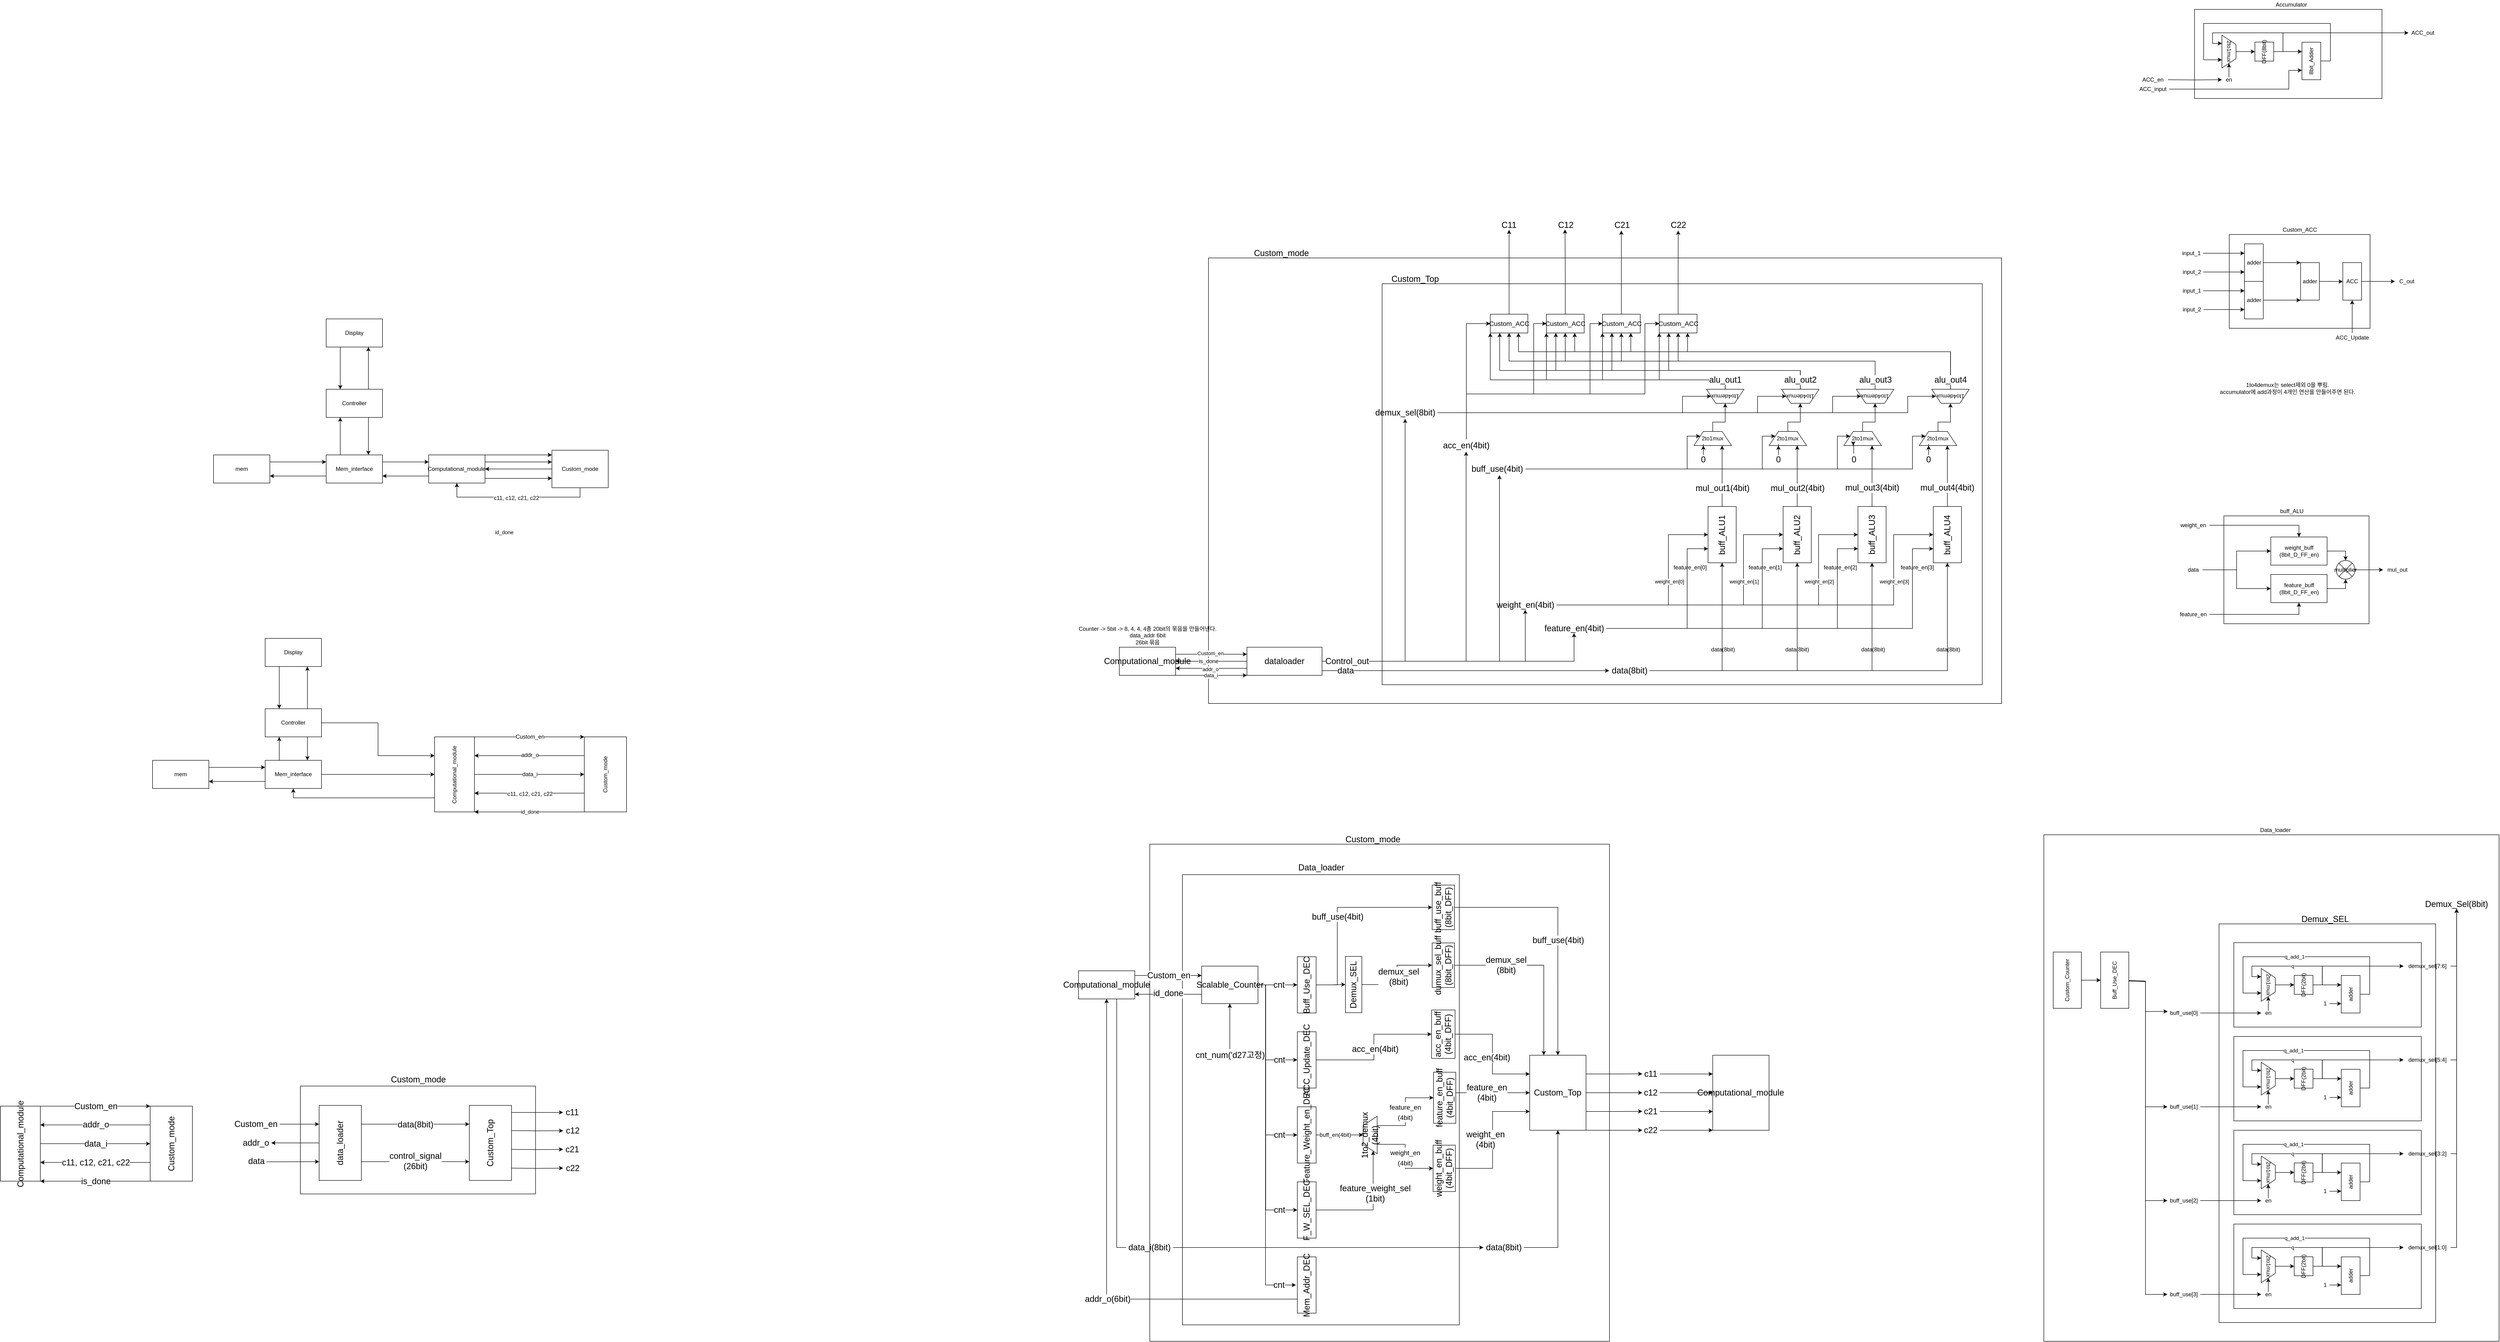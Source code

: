 <mxfile version="18.2.0" type="device"><diagram id="yu3LuRdmPBEAgtpJIMrl" name="Page-1"><mxGraphModel dx="4638" dy="2147" grid="0" gridSize="10" guides="1" tooltips="1" connect="1" arrows="1" fold="1" page="0" pageScale="1" pageWidth="1169" pageHeight="1654" math="0" shadow="0"><root><mxCell id="0"/><mxCell id="1" parent="0"/><mxCell id="awm1k0CCNyRkFx1eEkl0-161" value="" style="rounded=0;whiteSpace=wrap;html=1;rotation=-90;" parent="1" vertex="1"><mxGeometry x="-2439.41" y="860.2" width="230" height="501.18" as="geometry"/></mxCell><mxCell id="awm1k0CCNyRkFx1eEkl0-34" value="" style="rounded=0;whiteSpace=wrap;html=1;fontSize=18;" parent="1" vertex="1"><mxGeometry x="-765.05" y="480" width="979.53" height="1060" as="geometry"/></mxCell><mxCell id="awm1k0CCNyRkFx1eEkl0-27" value="" style="rounded=0;whiteSpace=wrap;html=1;fontSize=18;" parent="1" vertex="1"><mxGeometry x="-695.52" y="545" width="590" height="960" as="geometry"/></mxCell><mxCell id="Gr0yBrB55Wqz0-YBcXSF-52" value="" style="rounded=0;whiteSpace=wrap;html=1;" parent="1" vertex="1"><mxGeometry x="-640" y="-770" width="1690" height="950" as="geometry"/></mxCell><mxCell id="Gr0yBrB55Wqz0-YBcXSF-1" value="" style="rounded=0;whiteSpace=wrap;html=1;" parent="1" vertex="1"><mxGeometry x="-270" y="-715" width="1278.81" height="855" as="geometry"/></mxCell><mxCell id="QA133bINwcHM1DRI9QoF-85" value="" style="rounded=0;whiteSpace=wrap;html=1;" parent="1" vertex="1"><mxGeometry x="1523.61" y="-220" width="309.33" height="230" as="geometry"/></mxCell><mxCell id="QA133bINwcHM1DRI9QoF-60" value="" style="rounded=0;whiteSpace=wrap;html=1;" parent="1" vertex="1"><mxGeometry x="1140" y="460" width="970" height="1080" as="geometry"/></mxCell><mxCell id="g5D9gp9yfW9ZHxKBLJL--252" value="" style="rounded=0;whiteSpace=wrap;html=1;" parent="1" vertex="1"><mxGeometry x="1513.28" y="650" width="461.56" height="850" as="geometry"/></mxCell><mxCell id="g5D9gp9yfW9ZHxKBLJL--190" value="" style="rounded=0;whiteSpace=wrap;html=1;" parent="1" vertex="1"><mxGeometry x="1544.84" y="690" width="399.49" height="180" as="geometry"/></mxCell><mxCell id="tryQNdLVot6s9t0NUuoF-84" value="" style="rounded=0;whiteSpace=wrap;html=1;" parent="1" vertex="1"><mxGeometry x="1535.1" y="-820" width="300" height="200" as="geometry"/></mxCell><mxCell id="tryQNdLVot6s9t0NUuoF-33" style="edgeStyle=orthogonalEdgeStyle;rounded=0;orthogonalLoop=1;jettySize=auto;html=1;entryX=0;entryY=1;entryDx=0;entryDy=0;" parent="1" source="fDMPKcOb9zZSPw_b8-sW-14" target="tryQNdLVot6s9t0NUuoF-2" edge="1"><mxGeometry relative="1" as="geometry"><Array as="points"><mxPoint x="461.05" y="-510"/><mxPoint x="-38.95" y="-510"/></Array></mxGeometry></mxCell><mxCell id="tryQNdLVot6s9t0NUuoF-34" style="edgeStyle=orthogonalEdgeStyle;rounded=0;orthogonalLoop=1;jettySize=auto;html=1;entryX=0;entryY=1;entryDx=0;entryDy=0;" parent="1" source="fDMPKcOb9zZSPw_b8-sW-14" target="tryQNdLVot6s9t0NUuoF-5" edge="1"><mxGeometry relative="1" as="geometry"><Array as="points"><mxPoint x="461.05" y="-510"/><mxPoint x="80.05" y="-510"/></Array></mxGeometry></mxCell><mxCell id="tryQNdLVot6s9t0NUuoF-35" style="edgeStyle=orthogonalEdgeStyle;rounded=0;orthogonalLoop=1;jettySize=auto;html=1;entryX=0;entryY=1;entryDx=0;entryDy=0;" parent="1" source="fDMPKcOb9zZSPw_b8-sW-14" target="tryQNdLVot6s9t0NUuoF-8" edge="1"><mxGeometry relative="1" as="geometry"><Array as="points"><mxPoint x="461.05" y="-510"/><mxPoint x="200.05" y="-510"/></Array></mxGeometry></mxCell><mxCell id="tryQNdLVot6s9t0NUuoF-36" style="edgeStyle=orthogonalEdgeStyle;rounded=0;orthogonalLoop=1;jettySize=auto;html=1;entryX=0;entryY=1;entryDx=0;entryDy=0;" parent="1" source="fDMPKcOb9zZSPw_b8-sW-14" target="tryQNdLVot6s9t0NUuoF-9" edge="1"><mxGeometry relative="1" as="geometry"><Array as="points"><mxPoint x="461.05" y="-510"/><mxPoint x="321.05" y="-510"/></Array></mxGeometry></mxCell><mxCell id="g5D9gp9yfW9ZHxKBLJL--254" value="alu_out1" style="edgeLabel;html=1;align=center;verticalAlign=middle;resizable=0;points=[];fontSize=18;" parent="tryQNdLVot6s9t0NUuoF-36" vertex="1" connectable="0"><mxGeometry x="-0.67" relative="1" as="geometry"><mxPoint x="23" as="offset"/></mxGeometry></mxCell><mxCell id="fDMPKcOb9zZSPw_b8-sW-14" value="1to4demux" style="shape=trapezoid;perimeter=trapezoidPerimeter;whiteSpace=wrap;html=1;fixedSize=1;rotation=-180;" parent="1" vertex="1"><mxGeometry x="421.05" y="-490" width="80" height="30" as="geometry"/></mxCell><mxCell id="tryQNdLVot6s9t0NUuoF-37" style="edgeStyle=orthogonalEdgeStyle;rounded=0;orthogonalLoop=1;jettySize=auto;html=1;entryX=0.25;entryY=1;entryDx=0;entryDy=0;" parent="1" source="fDMPKcOb9zZSPw_b8-sW-15" target="tryQNdLVot6s9t0NUuoF-2" edge="1"><mxGeometry relative="1" as="geometry"><Array as="points"><mxPoint x="621.05" y="-530"/><mxPoint x="-18.95" y="-530"/></Array></mxGeometry></mxCell><mxCell id="tryQNdLVot6s9t0NUuoF-38" style="edgeStyle=orthogonalEdgeStyle;rounded=0;orthogonalLoop=1;jettySize=auto;html=1;entryX=0.25;entryY=1;entryDx=0;entryDy=0;" parent="1" source="fDMPKcOb9zZSPw_b8-sW-15" target="tryQNdLVot6s9t0NUuoF-5" edge="1"><mxGeometry relative="1" as="geometry"><Array as="points"><mxPoint x="621.05" y="-530"/><mxPoint x="100.05" y="-530"/></Array></mxGeometry></mxCell><mxCell id="tryQNdLVot6s9t0NUuoF-39" style="edgeStyle=orthogonalEdgeStyle;rounded=0;orthogonalLoop=1;jettySize=auto;html=1;entryX=0.25;entryY=1;entryDx=0;entryDy=0;" parent="1" source="fDMPKcOb9zZSPw_b8-sW-15" target="tryQNdLVot6s9t0NUuoF-8" edge="1"><mxGeometry relative="1" as="geometry"><Array as="points"><mxPoint x="621.05" y="-530"/><mxPoint x="220.05" y="-530"/></Array></mxGeometry></mxCell><mxCell id="tryQNdLVot6s9t0NUuoF-40" style="edgeStyle=orthogonalEdgeStyle;rounded=0;orthogonalLoop=1;jettySize=auto;html=1;entryX=0.25;entryY=1;entryDx=0;entryDy=0;" parent="1" source="fDMPKcOb9zZSPw_b8-sW-15" target="tryQNdLVot6s9t0NUuoF-9" edge="1"><mxGeometry relative="1" as="geometry"><Array as="points"><mxPoint x="621.05" y="-530"/><mxPoint x="341.05" y="-530"/></Array></mxGeometry></mxCell><mxCell id="fDMPKcOb9zZSPw_b8-sW-15" value="1to4demux" style="shape=trapezoid;perimeter=trapezoidPerimeter;whiteSpace=wrap;html=1;fixedSize=1;rotation=-180;" parent="1" vertex="1"><mxGeometry x="581.05" y="-490" width="80" height="30" as="geometry"/></mxCell><mxCell id="tryQNdLVot6s9t0NUuoF-41" style="edgeStyle=orthogonalEdgeStyle;rounded=0;orthogonalLoop=1;jettySize=auto;html=1;entryX=0.5;entryY=1;entryDx=0;entryDy=0;" parent="1" source="fDMPKcOb9zZSPw_b8-sW-16" target="tryQNdLVot6s9t0NUuoF-2" edge="1"><mxGeometry relative="1" as="geometry"><Array as="points"><mxPoint x="781.05" y="-550"/><mxPoint x="1.05" y="-550"/></Array></mxGeometry></mxCell><mxCell id="tryQNdLVot6s9t0NUuoF-42" style="edgeStyle=orthogonalEdgeStyle;rounded=0;orthogonalLoop=1;jettySize=auto;html=1;entryX=0.5;entryY=1;entryDx=0;entryDy=0;" parent="1" source="fDMPKcOb9zZSPw_b8-sW-16" target="tryQNdLVot6s9t0NUuoF-5" edge="1"><mxGeometry relative="1" as="geometry"><Array as="points"><mxPoint x="781.05" y="-550"/><mxPoint x="121.05" y="-550"/></Array></mxGeometry></mxCell><mxCell id="tryQNdLVot6s9t0NUuoF-43" style="edgeStyle=orthogonalEdgeStyle;rounded=0;orthogonalLoop=1;jettySize=auto;html=1;entryX=0.5;entryY=1;entryDx=0;entryDy=0;" parent="1" source="fDMPKcOb9zZSPw_b8-sW-16" target="tryQNdLVot6s9t0NUuoF-8" edge="1"><mxGeometry relative="1" as="geometry"><Array as="points"><mxPoint x="781.05" y="-550"/><mxPoint x="240.05" y="-550"/></Array></mxGeometry></mxCell><mxCell id="tryQNdLVot6s9t0NUuoF-44" style="edgeStyle=orthogonalEdgeStyle;rounded=0;orthogonalLoop=1;jettySize=auto;html=1;entryX=0.5;entryY=1;entryDx=0;entryDy=0;" parent="1" source="fDMPKcOb9zZSPw_b8-sW-16" target="tryQNdLVot6s9t0NUuoF-9" edge="1"><mxGeometry relative="1" as="geometry"><Array as="points"><mxPoint x="781.05" y="-550"/><mxPoint x="361.05" y="-550"/></Array></mxGeometry></mxCell><mxCell id="fDMPKcOb9zZSPw_b8-sW-16" value="1to4demux" style="shape=trapezoid;perimeter=trapezoidPerimeter;whiteSpace=wrap;html=1;fixedSize=1;rotation=-180;" parent="1" vertex="1"><mxGeometry x="740.5" y="-490" width="80" height="30" as="geometry"/></mxCell><mxCell id="tryQNdLVot6s9t0NUuoF-93" style="edgeStyle=orthogonalEdgeStyle;rounded=0;orthogonalLoop=1;jettySize=auto;html=1;" parent="1" source="tryQNdLVot6s9t0NUuoF-2" target="tryQNdLVot6s9t0NUuoF-91" edge="1"><mxGeometry relative="1" as="geometry"/></mxCell><mxCell id="tryQNdLVot6s9t0NUuoF-2" value="&lt;font style=&quot;font-size: 14px;&quot;&gt;Custom_ACC&lt;/font&gt;" style="rounded=0;whiteSpace=wrap;html=1;fontFamily=Helvetica;" parent="1" vertex="1"><mxGeometry x="-39.46" y="-650" width="80" height="40" as="geometry"/></mxCell><mxCell id="tryQNdLVot6s9t0NUuoF-97" style="edgeStyle=orthogonalEdgeStyle;rounded=0;orthogonalLoop=1;jettySize=auto;html=1;entryX=0.46;entryY=0.96;entryDx=0;entryDy=0;entryPerimeter=0;" parent="1" source="tryQNdLVot6s9t0NUuoF-5" target="tryQNdLVot6s9t0NUuoF-95" edge="1"><mxGeometry relative="1" as="geometry"/></mxCell><mxCell id="tryQNdLVot6s9t0NUuoF-5" value="&lt;font style=&quot;font-size: 14px;&quot;&gt;Custom_ACC&lt;/font&gt;" style="rounded=0;whiteSpace=wrap;html=1;fontFamily=Helvetica;" parent="1" vertex="1"><mxGeometry x="80.03" y="-650" width="80.51" height="40" as="geometry"/></mxCell><mxCell id="tryQNdLVot6s9t0NUuoF-99" style="edgeStyle=orthogonalEdgeStyle;rounded=0;orthogonalLoop=1;jettySize=auto;html=1;entryX=0.46;entryY=1.08;entryDx=0;entryDy=0;entryPerimeter=0;" parent="1" source="tryQNdLVot6s9t0NUuoF-8" target="tryQNdLVot6s9t0NUuoF-98" edge="1"><mxGeometry relative="1" as="geometry"/></mxCell><mxCell id="tryQNdLVot6s9t0NUuoF-8" value="&lt;font style=&quot;font-size: 14px;&quot;&gt;Custom_ACC&lt;/font&gt;" style="rounded=0;whiteSpace=wrap;html=1;fontFamily=Helvetica;" parent="1" vertex="1"><mxGeometry x="199.52" y="-650" width="80.51" height="40" as="geometry"/></mxCell><mxCell id="tryQNdLVot6s9t0NUuoF-103" style="edgeStyle=orthogonalEdgeStyle;rounded=0;orthogonalLoop=1;jettySize=auto;html=1;entryX=0.487;entryY=1.08;entryDx=0;entryDy=0;entryPerimeter=0;" parent="1" source="tryQNdLVot6s9t0NUuoF-9" target="tryQNdLVot6s9t0NUuoF-100" edge="1"><mxGeometry relative="1" as="geometry"/></mxCell><mxCell id="tryQNdLVot6s9t0NUuoF-9" value="&lt;font style=&quot;font-size: 14px;&quot;&gt;Custom_ACC&lt;/font&gt;" style="rounded=0;whiteSpace=wrap;html=1;fontFamily=Helvetica;" parent="1" vertex="1"><mxGeometry x="320.54" y="-650" width="80.51" height="40" as="geometry"/></mxCell><mxCell id="tryQNdLVot6s9t0NUuoF-45" style="edgeStyle=orthogonalEdgeStyle;rounded=0;orthogonalLoop=1;jettySize=auto;html=1;entryX=0.75;entryY=1;entryDx=0;entryDy=0;" parent="1" source="tryQNdLVot6s9t0NUuoF-31" target="tryQNdLVot6s9t0NUuoF-2" edge="1"><mxGeometry relative="1" as="geometry"><Array as="points"><mxPoint x="941.05" y="-570"/><mxPoint x="21.05" y="-570"/></Array></mxGeometry></mxCell><mxCell id="tryQNdLVot6s9t0NUuoF-46" style="edgeStyle=orthogonalEdgeStyle;rounded=0;orthogonalLoop=1;jettySize=auto;html=1;entryX=0.75;entryY=1;entryDx=0;entryDy=0;" parent="1" source="tryQNdLVot6s9t0NUuoF-31" target="tryQNdLVot6s9t0NUuoF-5" edge="1"><mxGeometry relative="1" as="geometry"><Array as="points"><mxPoint x="941.05" y="-570"/><mxPoint x="141.05" y="-570"/></Array></mxGeometry></mxCell><mxCell id="tryQNdLVot6s9t0NUuoF-47" style="edgeStyle=orthogonalEdgeStyle;rounded=0;orthogonalLoop=1;jettySize=auto;html=1;entryX=0.75;entryY=1;entryDx=0;entryDy=0;" parent="1" source="tryQNdLVot6s9t0NUuoF-31" target="tryQNdLVot6s9t0NUuoF-8" edge="1"><mxGeometry relative="1" as="geometry"><Array as="points"><mxPoint x="941.05" y="-570"/><mxPoint x="260.05" y="-570"/></Array></mxGeometry></mxCell><mxCell id="tryQNdLVot6s9t0NUuoF-48" style="edgeStyle=orthogonalEdgeStyle;rounded=0;orthogonalLoop=1;jettySize=auto;html=1;entryX=0.75;entryY=1;entryDx=0;entryDy=0;" parent="1" source="tryQNdLVot6s9t0NUuoF-31" target="tryQNdLVot6s9t0NUuoF-9" edge="1"><mxGeometry relative="1" as="geometry"><Array as="points"><mxPoint x="941.05" y="-570"/><mxPoint x="381.05" y="-570"/></Array></mxGeometry></mxCell><mxCell id="tryQNdLVot6s9t0NUuoF-31" value="1to4demux" style="shape=trapezoid;perimeter=trapezoidPerimeter;whiteSpace=wrap;html=1;fixedSize=1;rotation=-180;" parent="1" vertex="1"><mxGeometry x="901.05" y="-490" width="80" height="30" as="geometry"/></mxCell><mxCell id="tryQNdLVot6s9t0NUuoF-56" value="1to4demux는 select제외 0을 뿌림.&lt;br&gt;accumulator에 add과정이 4개인 연산을 만들어주면 된다.&lt;br&gt;" style="text;html=1;align=center;verticalAlign=middle;resizable=0;points=[];autosize=1;strokeColor=none;fillColor=none;" parent="1" vertex="1"><mxGeometry x="1499.49" y="-507" width="320" height="30" as="geometry"/></mxCell><mxCell id="tryQNdLVot6s9t0NUuoF-78" style="edgeStyle=orthogonalEdgeStyle;rounded=0;orthogonalLoop=1;jettySize=auto;html=1;exitX=1;exitY=0.5;exitDx=0;exitDy=0;entryX=0;entryY=0;entryDx=0;entryDy=0;" parent="1" source="tryQNdLVot6s9t0NUuoF-57" target="tryQNdLVot6s9t0NUuoF-77" edge="1"><mxGeometry relative="1" as="geometry"><Array as="points"><mxPoint x="1677.07" y="-760"/><mxPoint x="1677.07" y="-760"/></Array></mxGeometry></mxCell><mxCell id="tryQNdLVot6s9t0NUuoF-57" value="adder" style="rounded=0;whiteSpace=wrap;html=1;" parent="1" vertex="1"><mxGeometry x="1567.59" y="-800" width="40" height="80" as="geometry"/></mxCell><mxCell id="tryQNdLVot6s9t0NUuoF-70" style="edgeStyle=orthogonalEdgeStyle;rounded=0;orthogonalLoop=1;jettySize=auto;html=1;entryX=0;entryY=0.25;entryDx=0;entryDy=0;" parent="1" source="tryQNdLVot6s9t0NUuoF-58" target="tryQNdLVot6s9t0NUuoF-57" edge="1"><mxGeometry relative="1" as="geometry"/></mxCell><mxCell id="tryQNdLVot6s9t0NUuoF-58" value="input_1" style="text;html=1;align=center;verticalAlign=middle;resizable=0;points=[];autosize=1;strokeColor=none;fillColor=none;" parent="1" vertex="1"><mxGeometry x="1429.13" y="-790" width="50" height="20" as="geometry"/></mxCell><mxCell id="tryQNdLVot6s9t0NUuoF-71" style="edgeStyle=orthogonalEdgeStyle;rounded=0;orthogonalLoop=1;jettySize=auto;html=1;entryX=0;entryY=0.75;entryDx=0;entryDy=0;" parent="1" source="tryQNdLVot6s9t0NUuoF-63" target="tryQNdLVot6s9t0NUuoF-57" edge="1"><mxGeometry relative="1" as="geometry"/></mxCell><mxCell id="tryQNdLVot6s9t0NUuoF-63" value="input_2" style="text;html=1;align=center;verticalAlign=middle;resizable=0;points=[];autosize=1;strokeColor=none;fillColor=none;" parent="1" vertex="1"><mxGeometry x="1429.63" y="-750" width="50" height="20" as="geometry"/></mxCell><mxCell id="tryQNdLVot6s9t0NUuoF-79" style="edgeStyle=orthogonalEdgeStyle;rounded=0;orthogonalLoop=1;jettySize=auto;html=1;entryX=0;entryY=1;entryDx=0;entryDy=0;" parent="1" source="tryQNdLVot6s9t0NUuoF-72" target="tryQNdLVot6s9t0NUuoF-77" edge="1"><mxGeometry relative="1" as="geometry"><Array as="points"><mxPoint x="1677.07" y="-680"/><mxPoint x="1677.07" y="-680"/></Array></mxGeometry></mxCell><mxCell id="tryQNdLVot6s9t0NUuoF-72" value="adder" style="rounded=0;whiteSpace=wrap;html=1;" parent="1" vertex="1"><mxGeometry x="1567.59" y="-720" width="40" height="80" as="geometry"/></mxCell><mxCell id="tryQNdLVot6s9t0NUuoF-73" style="edgeStyle=orthogonalEdgeStyle;rounded=0;orthogonalLoop=1;jettySize=auto;html=1;entryX=0;entryY=0.25;entryDx=0;entryDy=0;" parent="1" source="tryQNdLVot6s9t0NUuoF-74" target="tryQNdLVot6s9t0NUuoF-72" edge="1"><mxGeometry relative="1" as="geometry"/></mxCell><mxCell id="tryQNdLVot6s9t0NUuoF-74" value="input_1" style="text;html=1;align=center;verticalAlign=middle;resizable=0;points=[];autosize=1;strokeColor=none;fillColor=none;" parent="1" vertex="1"><mxGeometry x="1429.63" y="-710" width="50" height="20" as="geometry"/></mxCell><mxCell id="tryQNdLVot6s9t0NUuoF-75" style="edgeStyle=orthogonalEdgeStyle;rounded=0;orthogonalLoop=1;jettySize=auto;html=1;entryX=0;entryY=0.75;entryDx=0;entryDy=0;" parent="1" source="tryQNdLVot6s9t0NUuoF-76" target="tryQNdLVot6s9t0NUuoF-72" edge="1"><mxGeometry relative="1" as="geometry"/></mxCell><mxCell id="tryQNdLVot6s9t0NUuoF-76" value="input_2" style="text;html=1;align=center;verticalAlign=middle;resizable=0;points=[];autosize=1;strokeColor=none;fillColor=none;" parent="1" vertex="1"><mxGeometry x="1430.13" y="-670" width="50" height="20" as="geometry"/></mxCell><mxCell id="tryQNdLVot6s9t0NUuoF-81" style="edgeStyle=orthogonalEdgeStyle;rounded=0;orthogonalLoop=1;jettySize=auto;html=1;exitX=1;exitY=0.5;exitDx=0;exitDy=0;" parent="1" source="tryQNdLVot6s9t0NUuoF-77" edge="1"><mxGeometry relative="1" as="geometry"><mxPoint x="1777.07" y="-719.6" as="targetPoint"/></mxGeometry></mxCell><mxCell id="tryQNdLVot6s9t0NUuoF-77" value="adder" style="rounded=0;whiteSpace=wrap;html=1;" parent="1" vertex="1"><mxGeometry x="1687.07" y="-760" width="40" height="80" as="geometry"/></mxCell><mxCell id="tryQNdLVot6s9t0NUuoF-90" style="edgeStyle=orthogonalEdgeStyle;rounded=0;orthogonalLoop=1;jettySize=auto;html=1;exitX=1;exitY=0.5;exitDx=0;exitDy=0;" parent="1" source="tryQNdLVot6s9t0NUuoF-82" target="tryQNdLVot6s9t0NUuoF-86" edge="1"><mxGeometry relative="1" as="geometry"/></mxCell><mxCell id="tryQNdLVot6s9t0NUuoF-82" value="ACC" style="rounded=0;whiteSpace=wrap;html=1;" parent="1" vertex="1"><mxGeometry x="1777.07" y="-760" width="40" height="80" as="geometry"/></mxCell><mxCell id="tryQNdLVot6s9t0NUuoF-88" style="edgeStyle=orthogonalEdgeStyle;rounded=0;orthogonalLoop=1;jettySize=auto;html=1;entryX=0.5;entryY=1;entryDx=0;entryDy=0;" parent="1" source="tryQNdLVot6s9t0NUuoF-87" target="tryQNdLVot6s9t0NUuoF-82" edge="1"><mxGeometry relative="1" as="geometry"/></mxCell><mxCell id="tryQNdLVot6s9t0NUuoF-87" value="ACC_Update" style="text;html=1;align=center;verticalAlign=middle;resizable=0;points=[];autosize=1;strokeColor=none;fillColor=none;" parent="1" vertex="1"><mxGeometry x="1752.07" y="-610" width="90" height="20" as="geometry"/></mxCell><mxCell id="tryQNdLVot6s9t0NUuoF-86" value="C_out" style="text;html=1;align=center;verticalAlign=middle;resizable=0;points=[];autosize=1;strokeColor=none;fillColor=none;" parent="1" vertex="1"><mxGeometry x="1888.09" y="-730" width="50" height="20" as="geometry"/></mxCell><mxCell id="tryQNdLVot6s9t0NUuoF-91" value="&lt;font style=&quot;font-size: 18px;&quot;&gt;C11&lt;/font&gt;" style="text;html=1;align=center;verticalAlign=middle;resizable=0;points=[];autosize=1;strokeColor=none;fillColor=none;" parent="1" vertex="1"><mxGeometry x="-20.54" y="-850" width="42" height="20" as="geometry"/></mxCell><mxCell id="tryQNdLVot6s9t0NUuoF-95" value="&lt;font style=&quot;font-size: 18px;&quot;&gt;C12&lt;/font&gt;" style="text;html=1;align=center;verticalAlign=middle;resizable=0;points=[];autosize=1;strokeColor=none;fillColor=none;" parent="1" vertex="1"><mxGeometry x="99.97" y="-850" width="43" height="20" as="geometry"/></mxCell><mxCell id="tryQNdLVot6s9t0NUuoF-98" value="&lt;font style=&quot;font-size: 18px;&quot;&gt;C21&lt;/font&gt;" style="text;html=1;align=center;verticalAlign=middle;resizable=0;points=[];autosize=1;strokeColor=none;fillColor=none;" parent="1" vertex="1"><mxGeometry x="219.97" y="-850" width="43" height="20" as="geometry"/></mxCell><mxCell id="tryQNdLVot6s9t0NUuoF-100" value="&lt;font style=&quot;font-size: 18px;&quot;&gt;C22&lt;/font&gt;" style="text;html=1;align=center;verticalAlign=middle;resizable=0;points=[];autosize=1;strokeColor=none;fillColor=none;" parent="1" vertex="1"><mxGeometry x="339.97" y="-850" width="43" height="20" as="geometry"/></mxCell><mxCell id="tryQNdLVot6s9t0NUuoF-104" value="Custom_ACC" style="text;html=1;align=center;verticalAlign=middle;resizable=0;points=[];autosize=1;strokeColor=none;fillColor=none;" parent="1" vertex="1"><mxGeometry x="1640.1" y="-840" width="90" height="20" as="geometry"/></mxCell><mxCell id="Gr0yBrB55Wqz0-YBcXSF-3" style="edgeStyle=orthogonalEdgeStyle;rounded=0;orthogonalLoop=1;jettySize=auto;html=1;exitX=1;exitY=0.25;exitDx=0;exitDy=0;entryX=0;entryY=0.25;entryDx=0;entryDy=0;" parent="1" source="tryQNdLVot6s9t0NUuoF-168" target="tryQNdLVot6s9t0NUuoF-169" edge="1"><mxGeometry relative="1" as="geometry"/></mxCell><mxCell id="Gr0yBrB55Wqz0-YBcXSF-9" value="Custom_en" style="edgeLabel;html=1;align=center;verticalAlign=middle;resizable=0;points=[];" parent="Gr0yBrB55Wqz0-YBcXSF-3" vertex="1" connectable="0"><mxGeometry x="0.202" y="2" relative="1" as="geometry"><mxPoint x="-18" as="offset"/></mxGeometry></mxCell><mxCell id="Gr0yBrB55Wqz0-YBcXSF-28" style="edgeStyle=orthogonalEdgeStyle;rounded=0;orthogonalLoop=1;jettySize=auto;html=1;exitX=1;exitY=1;exitDx=0;exitDy=0;entryX=0;entryY=1;entryDx=0;entryDy=0;" parent="1" source="tryQNdLVot6s9t0NUuoF-168" target="tryQNdLVot6s9t0NUuoF-169" edge="1"><mxGeometry relative="1" as="geometry"><Array as="points"><mxPoint x="-610" y="120"/><mxPoint x="-610" y="120"/></Array></mxGeometry></mxCell><mxCell id="Gr0yBrB55Wqz0-YBcXSF-29" value="data_i" style="edgeLabel;html=1;align=center;verticalAlign=middle;resizable=0;points=[];" parent="Gr0yBrB55Wqz0-YBcXSF-28" vertex="1" connectable="0"><mxGeometry x="0.097" relative="1" as="geometry"><mxPoint x="-9" as="offset"/></mxGeometry></mxCell><mxCell id="tryQNdLVot6s9t0NUuoF-168" value="&lt;font style=&quot;font-size: 18px;&quot;&gt;Computational_module&lt;/font&gt;" style="rounded=0;whiteSpace=wrap;html=1;" parent="1" vertex="1"><mxGeometry x="-830" y="60" width="120" height="60" as="geometry"/></mxCell><mxCell id="g5D9gp9yfW9ZHxKBLJL--47" style="edgeStyle=orthogonalEdgeStyle;rounded=0;orthogonalLoop=1;jettySize=auto;html=1;exitX=1;exitY=1;exitDx=0;exitDy=0;" parent="1" source="tryQNdLVot6s9t0NUuoF-169" target="g5D9gp9yfW9ZHxKBLJL--45" edge="1"><mxGeometry relative="1" as="geometry"><mxPoint x="-150" y="129.632" as="targetPoint"/><Array as="points"><mxPoint x="-511" y="90"/><mxPoint x="-91" y="90"/></Array></mxGeometry></mxCell><mxCell id="g5D9gp9yfW9ZHxKBLJL--49" style="edgeStyle=orthogonalEdgeStyle;rounded=0;orthogonalLoop=1;jettySize=auto;html=1;exitX=1;exitY=0.75;exitDx=0;exitDy=0;" parent="1" source="tryQNdLVot6s9t0NUuoF-169" target="g5D9gp9yfW9ZHxKBLJL--48" edge="1"><mxGeometry relative="1" as="geometry"><Array as="points"><mxPoint x="-511" y="90"/><mxPoint x="-221" y="90"/></Array></mxGeometry></mxCell><mxCell id="g5D9gp9yfW9ZHxKBLJL--52" style="edgeStyle=orthogonalEdgeStyle;rounded=0;orthogonalLoop=1;jettySize=auto;html=1;exitX=1;exitY=0.25;exitDx=0;exitDy=0;" parent="1" source="tryQNdLVot6s9t0NUuoF-169" target="g5D9gp9yfW9ZHxKBLJL--50" edge="1"><mxGeometry relative="1" as="geometry"><Array as="points"><mxPoint x="-511" y="90"/></Array></mxGeometry></mxCell><mxCell id="Gr0yBrB55Wqz0-YBcXSF-31" value="data" style="edgeLabel;html=1;align=center;verticalAlign=middle;resizable=0;points=[];fontSize=18;" parent="g5D9gp9yfW9ZHxKBLJL--52" vertex="1" connectable="0"><mxGeometry x="-0.324" relative="1" as="geometry"><mxPoint x="16" as="offset"/></mxGeometry></mxCell><mxCell id="g5D9gp9yfW9ZHxKBLJL--65" style="edgeStyle=orthogonalEdgeStyle;rounded=0;orthogonalLoop=1;jettySize=auto;html=1;exitX=1;exitY=0.25;exitDx=0;exitDy=0;" parent="1" source="tryQNdLVot6s9t0NUuoF-169" target="g5D9gp9yfW9ZHxKBLJL--63" edge="1"><mxGeometry relative="1" as="geometry"><Array as="points"><mxPoint x="-511" y="90"/><mxPoint x="35" y="90"/></Array></mxGeometry></mxCell><mxCell id="g5D9gp9yfW9ZHxKBLJL--72" style="edgeStyle=orthogonalEdgeStyle;rounded=0;orthogonalLoop=1;jettySize=auto;html=1;exitX=1;exitY=0;exitDx=0;exitDy=0;" parent="1" source="tryQNdLVot6s9t0NUuoF-169" target="g5D9gp9yfW9ZHxKBLJL--64" edge="1"><mxGeometry relative="1" as="geometry"><Array as="points"><mxPoint x="-511" y="90"/><mxPoint x="139" y="90"/></Array></mxGeometry></mxCell><mxCell id="Gr0yBrB55Wqz0-YBcXSF-8" style="edgeStyle=orthogonalEdgeStyle;rounded=0;orthogonalLoop=1;jettySize=auto;html=1;exitX=0;exitY=0.75;exitDx=0;exitDy=0;entryX=1;entryY=0.75;entryDx=0;entryDy=0;" parent="1" source="tryQNdLVot6s9t0NUuoF-169" target="tryQNdLVot6s9t0NUuoF-168" edge="1"><mxGeometry relative="1" as="geometry"/></mxCell><mxCell id="Gr0yBrB55Wqz0-YBcXSF-27" value="addr_o" style="edgeLabel;html=1;align=center;verticalAlign=middle;resizable=0;points=[];" parent="Gr0yBrB55Wqz0-YBcXSF-8" vertex="1" connectable="0"><mxGeometry x="-0.305" y="2" relative="1" as="geometry"><mxPoint x="-25" as="offset"/></mxGeometry></mxCell><mxCell id="Gr0yBrB55Wqz0-YBcXSF-25" style="edgeStyle=orthogonalEdgeStyle;rounded=0;orthogonalLoop=1;jettySize=auto;html=1;" parent="1" source="tryQNdLVot6s9t0NUuoF-169" target="Gr0yBrB55Wqz0-YBcXSF-20" edge="1"><mxGeometry relative="1" as="geometry"><Array as="points"><mxPoint x="-20" y="90"/></Array></mxGeometry></mxCell><mxCell id="Gr0yBrB55Wqz0-YBcXSF-26" value="Control_out" style="edgeLabel;html=1;align=center;verticalAlign=middle;resizable=0;points=[];fontSize=18;" parent="Gr0yBrB55Wqz0-YBcXSF-25" vertex="1" connectable="0"><mxGeometry x="-0.908" y="-2" relative="1" as="geometry"><mxPoint x="17" y="-2" as="offset"/></mxGeometry></mxCell><mxCell id="bk0TYs6OxlkROyRly1rC-8" style="edgeStyle=orthogonalEdgeStyle;rounded=0;orthogonalLoop=1;jettySize=auto;html=1;exitX=0;exitY=0.5;exitDx=0;exitDy=0;fontSize=12;" edge="1" parent="1" source="tryQNdLVot6s9t0NUuoF-169" target="tryQNdLVot6s9t0NUuoF-168"><mxGeometry relative="1" as="geometry"/></mxCell><mxCell id="bk0TYs6OxlkROyRly1rC-9" value="is_done" style="edgeLabel;html=1;align=center;verticalAlign=middle;resizable=0;points=[];fontSize=12;" vertex="1" connectable="0" parent="bk0TYs6OxlkROyRly1rC-8"><mxGeometry x="-0.143" relative="1" as="geometry"><mxPoint x="-17" as="offset"/></mxGeometry></mxCell><mxCell id="tryQNdLVot6s9t0NUuoF-169" value="&lt;font style=&quot;font-size: 18px;&quot;&gt;dataloader&lt;/font&gt;" style="rounded=0;whiteSpace=wrap;html=1;" parent="1" vertex="1"><mxGeometry x="-558.03" y="60" width="160" height="60" as="geometry"/></mxCell><mxCell id="g5D9gp9yfW9ZHxKBLJL--9" style="edgeStyle=orthogonalEdgeStyle;rounded=0;orthogonalLoop=1;jettySize=auto;html=1;exitX=0.5;exitY=1;exitDx=0;exitDy=0;" parent="1" edge="1"><mxGeometry relative="1" as="geometry"><mxPoint x="445.0" y="50" as="sourcePoint"/><mxPoint x="445.0" y="50" as="targetPoint"/></mxGeometry></mxCell><mxCell id="g5D9gp9yfW9ZHxKBLJL--14" style="edgeStyle=orthogonalEdgeStyle;rounded=0;orthogonalLoop=1;jettySize=auto;html=1;entryX=0;entryY=0.5;entryDx=0;entryDy=0;" parent="1" source="g5D9gp9yfW9ZHxKBLJL--45" target="tryQNdLVot6s9t0NUuoF-9" edge="1"><mxGeometry relative="1" as="geometry"><Array as="points"><mxPoint x="-90" y="-480"/><mxPoint x="290" y="-480"/><mxPoint x="290" y="-630"/></Array></mxGeometry></mxCell><mxCell id="g5D9gp9yfW9ZHxKBLJL--15" style="edgeStyle=orthogonalEdgeStyle;rounded=0;orthogonalLoop=1;jettySize=auto;html=1;entryX=0;entryY=0.5;entryDx=0;entryDy=0;" parent="1" source="g5D9gp9yfW9ZHxKBLJL--45" target="tryQNdLVot6s9t0NUuoF-8" edge="1"><mxGeometry relative="1" as="geometry"><Array as="points"><mxPoint x="-90" y="-480"/><mxPoint x="173" y="-480"/><mxPoint x="173" y="-630"/></Array></mxGeometry></mxCell><mxCell id="g5D9gp9yfW9ZHxKBLJL--18" style="edgeStyle=orthogonalEdgeStyle;rounded=0;orthogonalLoop=1;jettySize=auto;html=1;entryX=0;entryY=0.5;entryDx=0;entryDy=0;" parent="1" source="g5D9gp9yfW9ZHxKBLJL--45" target="tryQNdLVot6s9t0NUuoF-5" edge="1"><mxGeometry relative="1" as="geometry"><Array as="points"><mxPoint x="-90" y="-480"/><mxPoint x="53" y="-480"/><mxPoint x="53" y="-630"/></Array></mxGeometry></mxCell><mxCell id="g5D9gp9yfW9ZHxKBLJL--19" style="edgeStyle=orthogonalEdgeStyle;rounded=0;orthogonalLoop=1;jettySize=auto;html=1;entryX=0;entryY=0.5;entryDx=0;entryDy=0;" parent="1" source="g5D9gp9yfW9ZHxKBLJL--45" target="tryQNdLVot6s9t0NUuoF-2" edge="1"><mxGeometry relative="1" as="geometry"><Array as="points"><mxPoint x="-90" y="-630"/></Array></mxGeometry></mxCell><mxCell id="g5D9gp9yfW9ZHxKBLJL--41" style="edgeStyle=orthogonalEdgeStyle;rounded=0;orthogonalLoop=1;jettySize=auto;html=1;entryX=1;entryY=0.5;entryDx=0;entryDy=0;" parent="1" source="g5D9gp9yfW9ZHxKBLJL--48" target="fDMPKcOb9zZSPw_b8-sW-15" edge="1"><mxGeometry relative="1" as="geometry"><mxPoint x="138.92" y="90.053" as="sourcePoint"/><mxPoint x="550" y="-350" as="targetPoint"/><Array as="points"><mxPoint x="530" y="-440"/><mxPoint x="530" y="-475"/></Array></mxGeometry></mxCell><mxCell id="g5D9gp9yfW9ZHxKBLJL--43" style="edgeStyle=orthogonalEdgeStyle;rounded=0;orthogonalLoop=1;jettySize=auto;html=1;entryX=1;entryY=0.5;entryDx=0;entryDy=0;" parent="1" source="g5D9gp9yfW9ZHxKBLJL--48" target="fDMPKcOb9zZSPw_b8-sW-16" edge="1"><mxGeometry relative="1" as="geometry"><mxPoint x="138.92" y="90.053" as="sourcePoint"/><Array as="points"><mxPoint x="690" y="-440"/><mxPoint x="690" y="-475"/></Array></mxGeometry></mxCell><mxCell id="g5D9gp9yfW9ZHxKBLJL--45" value="acc_en(4bit)" style="text;html=1;align=center;verticalAlign=middle;resizable=0;points=[];autosize=1;strokeColor=none;fillColor=none;fontSize=18;" parent="1" vertex="1"><mxGeometry x="-145.01" y="-383" width="109" height="26" as="geometry"/></mxCell><mxCell id="QA133bINwcHM1DRI9QoF-10" style="edgeStyle=orthogonalEdgeStyle;rounded=0;orthogonalLoop=1;jettySize=auto;html=1;" parent="1" source="g5D9gp9yfW9ZHxKBLJL--48" edge="1"><mxGeometry relative="1" as="geometry"><mxPoint x="910" y="-475" as="targetPoint"/><Array as="points"><mxPoint x="850" y="-440"/><mxPoint x="850" y="-475"/></Array></mxGeometry></mxCell><mxCell id="UMfefQ-mBMARRcwPjv5k-18" style="edgeStyle=orthogonalEdgeStyle;rounded=0;orthogonalLoop=1;jettySize=auto;html=1;entryX=1;entryY=0.5;entryDx=0;entryDy=0;" parent="1" source="g5D9gp9yfW9ZHxKBLJL--48" target="fDMPKcOb9zZSPw_b8-sW-14" edge="1"><mxGeometry relative="1" as="geometry"><Array as="points"><mxPoint x="370" y="-440"/><mxPoint x="370" y="-475"/></Array></mxGeometry></mxCell><mxCell id="g5D9gp9yfW9ZHxKBLJL--48" value="demux_sel(8bit)" style="text;html=1;align=center;verticalAlign=middle;resizable=0;points=[];autosize=1;strokeColor=none;fillColor=none;fontSize=18;" parent="1" vertex="1"><mxGeometry x="-290.04" y="-453" width="138" height="26" as="geometry"/></mxCell><mxCell id="QA133bINwcHM1DRI9QoF-111" style="edgeStyle=orthogonalEdgeStyle;rounded=0;orthogonalLoop=1;jettySize=auto;html=1;entryX=0;entryY=0.5;entryDx=0;entryDy=0;" parent="1" source="g5D9gp9yfW9ZHxKBLJL--50" target="QA133bINwcHM1DRI9QoF-103" edge="1"><mxGeometry relative="1" as="geometry"/></mxCell><mxCell id="QA133bINwcHM1DRI9QoF-112" style="edgeStyle=orthogonalEdgeStyle;rounded=0;orthogonalLoop=1;jettySize=auto;html=1;entryX=0;entryY=0.5;entryDx=0;entryDy=0;" parent="1" source="g5D9gp9yfW9ZHxKBLJL--50" target="QA133bINwcHM1DRI9QoF-104" edge="1"><mxGeometry relative="1" as="geometry"/></mxCell><mxCell id="QA133bINwcHM1DRI9QoF-113" style="edgeStyle=orthogonalEdgeStyle;rounded=0;orthogonalLoop=1;jettySize=auto;html=1;" parent="1" source="g5D9gp9yfW9ZHxKBLJL--50" target="QA133bINwcHM1DRI9QoF-105" edge="1"><mxGeometry relative="1" as="geometry"/></mxCell><mxCell id="QA133bINwcHM1DRI9QoF-114" style="edgeStyle=orthogonalEdgeStyle;rounded=0;orthogonalLoop=1;jettySize=auto;html=1;entryX=0;entryY=0.5;entryDx=0;entryDy=0;" parent="1" source="g5D9gp9yfW9ZHxKBLJL--50" target="QA133bINwcHM1DRI9QoF-106" edge="1"><mxGeometry relative="1" as="geometry"/></mxCell><mxCell id="g5D9gp9yfW9ZHxKBLJL--50" value="&lt;font style=&quot;font-size: 18px;&quot;&gt;data(8bit)&lt;/font&gt;" style="text;html=1;align=center;verticalAlign=middle;resizable=0;points=[];autosize=1;strokeColor=none;fillColor=none;" parent="1" vertex="1"><mxGeometry x="213.97" y="100" width="86" height="20" as="geometry"/></mxCell><mxCell id="QA133bINwcHM1DRI9QoF-121" style="edgeStyle=orthogonalEdgeStyle;rounded=0;orthogonalLoop=1;jettySize=auto;html=1;entryX=0.5;entryY=0;entryDx=0;entryDy=0;" parent="1" source="g5D9gp9yfW9ZHxKBLJL--63" target="QA133bINwcHM1DRI9QoF-103" edge="1"><mxGeometry relative="1" as="geometry"><Array as="points"><mxPoint x="340" y="-30"/><mxPoint x="340" y="-180"/></Array></mxGeometry></mxCell><mxCell id="UMfefQ-mBMARRcwPjv5k-1" value="weight_en[0]" style="edgeLabel;html=1;align=center;verticalAlign=middle;resizable=0;points=[];" parent="QA133bINwcHM1DRI9QoF-121" vertex="1" connectable="0"><mxGeometry x="0.738" y="-1" relative="1" as="geometry"><mxPoint x="-21" y="99" as="offset"/></mxGeometry></mxCell><mxCell id="QA133bINwcHM1DRI9QoF-122" style="edgeStyle=orthogonalEdgeStyle;rounded=0;orthogonalLoop=1;jettySize=auto;html=1;entryX=0.5;entryY=0;entryDx=0;entryDy=0;" parent="1" source="g5D9gp9yfW9ZHxKBLJL--63" target="QA133bINwcHM1DRI9QoF-104" edge="1"><mxGeometry relative="1" as="geometry"><Array as="points"><mxPoint x="500" y="-30"/><mxPoint x="500" y="-180"/></Array></mxGeometry></mxCell><mxCell id="QA133bINwcHM1DRI9QoF-123" style="edgeStyle=orthogonalEdgeStyle;rounded=0;orthogonalLoop=1;jettySize=auto;html=1;entryX=0.5;entryY=0;entryDx=0;entryDy=0;" parent="1" source="g5D9gp9yfW9ZHxKBLJL--63" target="QA133bINwcHM1DRI9QoF-105" edge="1"><mxGeometry relative="1" as="geometry"><Array as="points"><mxPoint x="660" y="-30"/><mxPoint x="660" y="-180"/></Array></mxGeometry></mxCell><mxCell id="QA133bINwcHM1DRI9QoF-124" style="edgeStyle=orthogonalEdgeStyle;rounded=0;orthogonalLoop=1;jettySize=auto;html=1;entryX=0.5;entryY=0;entryDx=0;entryDy=0;" parent="1" source="g5D9gp9yfW9ZHxKBLJL--63" target="QA133bINwcHM1DRI9QoF-106" edge="1"><mxGeometry relative="1" as="geometry"><Array as="points"><mxPoint x="820" y="-30"/><mxPoint x="820" y="-180"/></Array></mxGeometry></mxCell><mxCell id="g5D9gp9yfW9ZHxKBLJL--63" value="&lt;font style=&quot;font-size: 18px;&quot;&gt;weight_en(4bit)&lt;/font&gt;" style="text;html=1;align=center;verticalAlign=middle;resizable=0;points=[];autosize=1;strokeColor=none;fillColor=none;" parent="1" vertex="1"><mxGeometry x="-31.54" y="-40" width="133" height="20" as="geometry"/></mxCell><mxCell id="QA133bINwcHM1DRI9QoF-115" style="edgeStyle=orthogonalEdgeStyle;rounded=0;orthogonalLoop=1;jettySize=auto;html=1;entryX=0.25;entryY=0;entryDx=0;entryDy=0;" parent="1" source="g5D9gp9yfW9ZHxKBLJL--64" target="QA133bINwcHM1DRI9QoF-103" edge="1"><mxGeometry relative="1" as="geometry"><Array as="points"><mxPoint x="380" y="20"/><mxPoint x="380" y="-150"/></Array></mxGeometry></mxCell><mxCell id="QA133bINwcHM1DRI9QoF-116" style="edgeStyle=orthogonalEdgeStyle;rounded=0;orthogonalLoop=1;jettySize=auto;html=1;entryX=0.25;entryY=0;entryDx=0;entryDy=0;" parent="1" source="g5D9gp9yfW9ZHxKBLJL--64" target="QA133bINwcHM1DRI9QoF-104" edge="1"><mxGeometry relative="1" as="geometry"><Array as="points"><mxPoint x="540" y="20"/><mxPoint x="540" y="-150"/></Array></mxGeometry></mxCell><mxCell id="QA133bINwcHM1DRI9QoF-118" style="edgeStyle=orthogonalEdgeStyle;rounded=0;orthogonalLoop=1;jettySize=auto;html=1;entryX=0.25;entryY=0;entryDx=0;entryDy=0;" parent="1" source="g5D9gp9yfW9ZHxKBLJL--64" target="QA133bINwcHM1DRI9QoF-105" edge="1"><mxGeometry relative="1" as="geometry"><Array as="points"><mxPoint x="700" y="20"/><mxPoint x="700" y="-150"/></Array></mxGeometry></mxCell><mxCell id="QA133bINwcHM1DRI9QoF-119" style="edgeStyle=orthogonalEdgeStyle;rounded=0;orthogonalLoop=1;jettySize=auto;html=1;entryX=0.25;entryY=0;entryDx=0;entryDy=0;" parent="1" source="g5D9gp9yfW9ZHxKBLJL--64" target="QA133bINwcHM1DRI9QoF-106" edge="1"><mxGeometry relative="1" as="geometry"><Array as="points"><mxPoint x="860" y="20"/><mxPoint x="860" y="-150"/></Array></mxGeometry></mxCell><mxCell id="g5D9gp9yfW9ZHxKBLJL--64" value="&lt;font style=&quot;font-size: 18px;&quot;&gt;feature_en(4bit)&lt;/font&gt;" style="text;html=1;align=center;verticalAlign=middle;resizable=0;points=[];autosize=1;strokeColor=none;fillColor=none;" parent="1" vertex="1"><mxGeometry x="70.46" y="10" width="137" height="20" as="geometry"/></mxCell><mxCell id="g5D9gp9yfW9ZHxKBLJL--83" value="Counter -&amp;gt; 5bit -&amp;gt; 8, 4, 4, 4총 20bit의 묶음을 만들어낸다.&lt;br&gt;data_addr 6bit&lt;br&gt;26bit 묶음" style="text;html=1;align=center;verticalAlign=middle;resizable=0;points=[];autosize=1;strokeColor=none;fillColor=none;" parent="1" vertex="1"><mxGeometry x="-930" y="10" width="320" height="50" as="geometry"/></mxCell><mxCell id="g5D9gp9yfW9ZHxKBLJL--100" style="edgeStyle=orthogonalEdgeStyle;rounded=0;orthogonalLoop=1;jettySize=auto;html=1;entryX=0.5;entryY=0;entryDx=0;entryDy=0;fontSize=18;" parent="1" target="g5D9gp9yfW9ZHxKBLJL--87" edge="1"><mxGeometry relative="1" as="geometry"><mxPoint x="-538.67" y="780" as="sourcePoint"/><Array as="points"><mxPoint x="-518.07" y="780"/><mxPoint x="-518.07" y="940"/></Array></mxGeometry></mxCell><mxCell id="g5D9gp9yfW9ZHxKBLJL--101" style="edgeStyle=orthogonalEdgeStyle;rounded=0;orthogonalLoop=1;jettySize=auto;html=1;entryX=0.5;entryY=0;entryDx=0;entryDy=0;fontSize=18;" parent="1" target="g5D9gp9yfW9ZHxKBLJL--90" edge="1"><mxGeometry relative="1" as="geometry"><mxPoint x="-538.67" y="780" as="sourcePoint"/><Array as="points"><mxPoint x="-518.07" y="780"/><mxPoint x="-518.07" y="1100"/></Array></mxGeometry></mxCell><mxCell id="QA133bINwcHM1DRI9QoF-42" value="cnt" style="edgeLabel;html=1;align=center;verticalAlign=middle;resizable=0;points=[];fontSize=18;" parent="g5D9gp9yfW9ZHxKBLJL--101" vertex="1" connectable="0"><mxGeometry x="0.793" relative="1" as="geometry"><mxPoint x="3" as="offset"/></mxGeometry></mxCell><mxCell id="g5D9gp9yfW9ZHxKBLJL--102" style="edgeStyle=orthogonalEdgeStyle;rounded=0;orthogonalLoop=1;jettySize=auto;html=1;entryX=0.5;entryY=0;entryDx=0;entryDy=0;fontSize=18;" parent="1" target="g5D9gp9yfW9ZHxKBLJL--91" edge="1"><mxGeometry relative="1" as="geometry"><mxPoint x="-538.67" y="780" as="sourcePoint"/><Array as="points"><mxPoint x="-518.07" y="780"/><mxPoint x="-518.07" y="1260"/></Array></mxGeometry></mxCell><mxCell id="QA133bINwcHM1DRI9QoF-43" value="cnt" style="edgeLabel;html=1;align=center;verticalAlign=middle;resizable=0;points=[];fontSize=18;" parent="g5D9gp9yfW9ZHxKBLJL--102" vertex="1" connectable="0"><mxGeometry x="0.909" y="1" relative="1" as="geometry"><mxPoint x="-13" y="1" as="offset"/></mxGeometry></mxCell><mxCell id="g5D9gp9yfW9ZHxKBLJL--147" style="edgeStyle=orthogonalEdgeStyle;rounded=0;orthogonalLoop=1;jettySize=auto;html=1;exitX=0;exitY=0.75;exitDx=0;exitDy=0;fontSize=18;" parent="1" source="g5D9gp9yfW9ZHxKBLJL--85" target="g5D9gp9yfW9ZHxKBLJL--140" edge="1"><mxGeometry relative="1" as="geometry"><Array as="points"><mxPoint x="-717.06" y="800"/><mxPoint x="-717.06" y="800"/></Array></mxGeometry></mxCell><mxCell id="g5D9gp9yfW9ZHxKBLJL--150" value="id_done" style="edgeLabel;html=1;align=center;verticalAlign=middle;resizable=0;points=[];fontSize=18;" parent="g5D9gp9yfW9ZHxKBLJL--147" vertex="1" connectable="0"><mxGeometry x="0.3" y="3" relative="1" as="geometry"><mxPoint x="21" y="-5" as="offset"/></mxGeometry></mxCell><mxCell id="g5D9gp9yfW9ZHxKBLJL--405" style="edgeStyle=orthogonalEdgeStyle;rounded=0;orthogonalLoop=1;jettySize=auto;html=1;fillColor=#CCFFFF;fontSize=18;" parent="1" source="g5D9gp9yfW9ZHxKBLJL--85" target="g5D9gp9yfW9ZHxKBLJL--404" edge="1"><mxGeometry relative="1" as="geometry"/></mxCell><mxCell id="QA133bINwcHM1DRI9QoF-1" value="cnt" style="edgeLabel;html=1;align=center;verticalAlign=middle;resizable=0;points=[];fontSize=18;" parent="g5D9gp9yfW9ZHxKBLJL--405" vertex="1" connectable="0"><mxGeometry x="-0.15" relative="1" as="geometry"><mxPoint x="9" as="offset"/></mxGeometry></mxCell><mxCell id="QA133bINwcHM1DRI9QoF-49" style="edgeStyle=orthogonalEdgeStyle;rounded=0;orthogonalLoop=1;jettySize=auto;html=1;exitX=1;exitY=0.5;exitDx=0;exitDy=0;entryX=0.5;entryY=0;entryDx=0;entryDy=0;fontSize=18;" parent="1" edge="1"><mxGeometry relative="1" as="geometry"><mxPoint x="-537.49" y="780" as="sourcePoint"/><mxPoint x="-453.64" y="1420" as="targetPoint"/><Array as="points"><mxPoint x="-518.52" y="780"/><mxPoint x="-518.52" y="1420"/></Array></mxGeometry></mxCell><mxCell id="bk0TYs6OxlkROyRly1rC-7" value="cnt" style="edgeLabel;html=1;align=center;verticalAlign=middle;resizable=0;points=[];fontSize=18;" vertex="1" connectable="0" parent="QA133bINwcHM1DRI9QoF-49"><mxGeometry x="0.947" y="-4" relative="1" as="geometry"><mxPoint x="-17" y="-4" as="offset"/></mxGeometry></mxCell><mxCell id="g5D9gp9yfW9ZHxKBLJL--85" value="&lt;font style=&quot;font-size: 18px;&quot;&gt;Scalable_Counter&lt;/font&gt;" style="rounded=0;whiteSpace=wrap;html=1;fontSize=18;" parent="1" vertex="1"><mxGeometry x="-654.49" y="740" width="120" height="80" as="geometry"/></mxCell><mxCell id="awm1k0CCNyRkFx1eEkl0-14" style="edgeStyle=orthogonalEdgeStyle;rounded=0;orthogonalLoop=1;jettySize=auto;html=1;exitX=0.5;exitY=1;exitDx=0;exitDy=0;entryX=0.5;entryY=0;entryDx=0;entryDy=0;fontSize=18;" parent="1" source="g5D9gp9yfW9ZHxKBLJL--87" target="awm1k0CCNyRkFx1eEkl0-3" edge="1"><mxGeometry relative="1" as="geometry"/></mxCell><mxCell id="awm1k0CCNyRkFx1eEkl0-15" value="acc_en(4bit)" style="edgeLabel;html=1;align=center;verticalAlign=middle;resizable=0;points=[];fontSize=18;" parent="awm1k0CCNyRkFx1eEkl0-14" vertex="1" connectable="0"><mxGeometry x="-0.158" y="3" relative="1" as="geometry"><mxPoint x="5" y="-20" as="offset"/></mxGeometry></mxCell><mxCell id="g5D9gp9yfW9ZHxKBLJL--87" value="&lt;font style=&quot;font-size: 18px;&quot;&gt;ACC_Update_DEC&lt;/font&gt;" style="rounded=0;whiteSpace=wrap;html=1;rotation=-90;fontSize=18;" parent="1" vertex="1"><mxGeometry x="-490.64" y="920" width="120" height="40" as="geometry"/></mxCell><mxCell id="g5D9gp9yfW9ZHxKBLJL--289" style="edgeStyle=orthogonalEdgeStyle;rounded=0;orthogonalLoop=1;jettySize=auto;html=1;exitX=0.5;exitY=1;exitDx=0;exitDy=0;entryX=0.5;entryY=0;entryDx=0;entryDy=0;fillColor=#CCFFFF;fontSize=18;" parent="1" source="g5D9gp9yfW9ZHxKBLJL--90" target="g5D9gp9yfW9ZHxKBLJL--286" edge="1"><mxGeometry relative="1" as="geometry"/></mxCell><mxCell id="QA133bINwcHM1DRI9QoF-3" value="buff_en(4bit)" style="edgeLabel;html=1;align=center;verticalAlign=middle;resizable=0;points=[];fontSize=12;" parent="g5D9gp9yfW9ZHxKBLJL--289" vertex="1" connectable="0"><mxGeometry x="-0.424" relative="1" as="geometry"><mxPoint x="11" as="offset"/></mxGeometry></mxCell><mxCell id="g5D9gp9yfW9ZHxKBLJL--90" value="&lt;font style=&quot;font-size: 18px;&quot;&gt;Feature_Weight_en_DEC&lt;/font&gt;" style="rounded=0;whiteSpace=wrap;html=1;rotation=-90;fontSize=18;" parent="1" vertex="1"><mxGeometry x="-490.64" y="1080" width="120" height="40" as="geometry"/></mxCell><mxCell id="g5D9gp9yfW9ZHxKBLJL--288" style="edgeStyle=orthogonalEdgeStyle;rounded=0;orthogonalLoop=1;jettySize=auto;html=1;exitX=0.5;exitY=1;exitDx=0;exitDy=0;entryX=0;entryY=0.75;entryDx=0;entryDy=0;fillColor=#CCFFFF;fontSize=18;" parent="1" source="g5D9gp9yfW9ZHxKBLJL--91" target="g5D9gp9yfW9ZHxKBLJL--286" edge="1"><mxGeometry relative="1" as="geometry"/></mxCell><mxCell id="QA133bINwcHM1DRI9QoF-9" value="feature_weight_sel&lt;br style=&quot;font-size: 18px;&quot;&gt;(1bit)" style="edgeLabel;html=1;align=center;verticalAlign=middle;resizable=0;points=[];fontSize=18;" parent="g5D9gp9yfW9ZHxKBLJL--288" vertex="1" connectable="0"><mxGeometry x="-0.714" y="1" relative="1" as="geometry"><mxPoint x="90" y="-34" as="offset"/></mxGeometry></mxCell><mxCell id="g5D9gp9yfW9ZHxKBLJL--91" value="&lt;font style=&quot;font-size: 18px;&quot;&gt;F_W_SEL_DEC&lt;/font&gt;" style="rounded=0;whiteSpace=wrap;html=1;rotation=-90;fontSize=18;" parent="1" vertex="1"><mxGeometry x="-490.64" y="1240" width="120" height="40" as="geometry"/></mxCell><mxCell id="Gr0yBrB55Wqz0-YBcXSF-11" style="edgeStyle=orthogonalEdgeStyle;rounded=0;orthogonalLoop=1;jettySize=auto;html=1;exitX=0.25;exitY=0;exitDx=0;exitDy=0;entryX=0.5;entryY=1;entryDx=0;entryDy=0;fontSize=18;" parent="1" source="g5D9gp9yfW9ZHxKBLJL--92" target="g5D9gp9yfW9ZHxKBLJL--140" edge="1"><mxGeometry relative="1" as="geometry"/></mxCell><mxCell id="Gr0yBrB55Wqz0-YBcXSF-14" value="addr_o(6bit)" style="edgeLabel;html=1;align=center;verticalAlign=middle;resizable=0;points=[];fontSize=18;" parent="Gr0yBrB55Wqz0-YBcXSF-11" vertex="1" connectable="0"><mxGeometry x="0.928" y="-4" relative="1" as="geometry"><mxPoint x="-2" y="602" as="offset"/></mxGeometry></mxCell><mxCell id="g5D9gp9yfW9ZHxKBLJL--92" value="&lt;font style=&quot;font-size: 18px;&quot;&gt;Mem_Addr_DEC&lt;/font&gt;" style="whiteSpace=wrap;html=1;rotation=-90;fontSize=18;" parent="1" vertex="1"><mxGeometry x="-490.64" y="1400" width="120" height="40" as="geometry"/></mxCell><mxCell id="g5D9gp9yfW9ZHxKBLJL--148" style="edgeStyle=orthogonalEdgeStyle;rounded=0;orthogonalLoop=1;jettySize=auto;html=1;exitX=1;exitY=0.25;exitDx=0;exitDy=0;entryX=0;entryY=0.25;entryDx=0;entryDy=0;fontSize=18;" parent="1" source="g5D9gp9yfW9ZHxKBLJL--140" target="g5D9gp9yfW9ZHxKBLJL--85" edge="1"><mxGeometry relative="1" as="geometry"><Array as="points"><mxPoint x="-797.06" y="760"/></Array></mxGeometry></mxCell><mxCell id="g5D9gp9yfW9ZHxKBLJL--149" value="Custom_en" style="edgeLabel;html=1;align=center;verticalAlign=middle;resizable=0;points=[];fontSize=18;" parent="g5D9gp9yfW9ZHxKBLJL--148" vertex="1" connectable="0"><mxGeometry x="-0.203" y="-2" relative="1" as="geometry"><mxPoint x="18" y="-2" as="offset"/></mxGeometry></mxCell><mxCell id="Gr0yBrB55Wqz0-YBcXSF-19" style="edgeStyle=orthogonalEdgeStyle;rounded=0;orthogonalLoop=1;jettySize=auto;html=1;startArrow=none;fontSize=18;" parent="1" source="Gr0yBrB55Wqz0-YBcXSF-16" target="Gr0yBrB55Wqz0-YBcXSF-17" edge="1"><mxGeometry relative="1" as="geometry"><Array as="points"/></mxGeometry></mxCell><mxCell id="g5D9gp9yfW9ZHxKBLJL--140" value="&lt;font style=&quot;font-size: 18px;&quot;&gt;Computational_module&lt;/font&gt;" style="whiteSpace=wrap;html=1;fontSize=18;" parent="1" vertex="1"><mxGeometry x="-917.06" y="750" width="120" height="60" as="geometry"/></mxCell><mxCell id="g5D9gp9yfW9ZHxKBLJL--146" value="&lt;font style=&quot;font-size: 18px;&quot;&gt;Data_loader&lt;/font&gt;" style="text;html=1;align=center;verticalAlign=middle;resizable=0;points=[];autosize=1;strokeColor=none;fillColor=none;fontSize=18;" parent="1" vertex="1"><mxGeometry x="-453.52" y="517" width="108" height="26" as="geometry"/></mxCell><mxCell id="awm1k0CCNyRkFx1eEkl0-17" style="edgeStyle=orthogonalEdgeStyle;rounded=0;orthogonalLoop=1;jettySize=auto;html=1;fontSize=18;" parent="1" source="g5D9gp9yfW9ZHxKBLJL--156" target="awm1k0CCNyRkFx1eEkl0-6" edge="1"><mxGeometry relative="1" as="geometry"/></mxCell><mxCell id="awm1k0CCNyRkFx1eEkl0-18" value="demux_sel&lt;br style=&quot;font-size: 18px;&quot;&gt;(8bit)" style="edgeLabel;html=1;align=center;verticalAlign=middle;resizable=0;points=[];fontSize=18;" parent="awm1k0CCNyRkFx1eEkl0-17" vertex="1" connectable="0"><mxGeometry x="-0.149" y="1" relative="1" as="geometry"><mxPoint x="4" y="-10" as="offset"/></mxGeometry></mxCell><mxCell id="g5D9gp9yfW9ZHxKBLJL--156" value="Demux_SEL" style="rounded=0;whiteSpace=wrap;html=1;rotation=-90;fontSize=18;" parent="1" vertex="1"><mxGeometry x="-390.64" y="761.84" width="120" height="35" as="geometry"/></mxCell><mxCell id="g5D9gp9yfW9ZHxKBLJL--170" style="edgeStyle=orthogonalEdgeStyle;rounded=0;orthogonalLoop=1;jettySize=auto;html=1;exitX=0.5;exitY=1;exitDx=0;exitDy=0;entryX=0.25;entryY=1;entryDx=0;entryDy=0;" parent="1" source="g5D9gp9yfW9ZHxKBLJL--158" target="g5D9gp9yfW9ZHxKBLJL--168" edge="1"><mxGeometry relative="1" as="geometry"><Array as="points"><mxPoint x="1733.33" y="780"/><mxPoint x="1733.33" y="740"/><mxPoint x="1583.33" y="740"/><mxPoint x="1583.33" y="762"/></Array></mxGeometry></mxCell><mxCell id="QA133bINwcHM1DRI9QoF-32" value="q" style="edgeLabel;html=1;align=center;verticalAlign=middle;resizable=0;points=[];" parent="g5D9gp9yfW9ZHxKBLJL--170" vertex="1" connectable="0"><mxGeometry x="-0.034" y="4" relative="1" as="geometry"><mxPoint x="-1" y="-4" as="offset"/></mxGeometry></mxCell><mxCell id="g5D9gp9yfW9ZHxKBLJL--175" style="edgeStyle=orthogonalEdgeStyle;rounded=0;orthogonalLoop=1;jettySize=auto;html=1;entryX=0.75;entryY=0;entryDx=0;entryDy=0;" parent="1" source="g5D9gp9yfW9ZHxKBLJL--158" target="g5D9gp9yfW9ZHxKBLJL--167" edge="1"><mxGeometry relative="1" as="geometry"/></mxCell><mxCell id="g5D9gp9yfW9ZHxKBLJL--189" style="edgeStyle=orthogonalEdgeStyle;rounded=0;orthogonalLoop=1;jettySize=auto;html=1;" parent="1" source="g5D9gp9yfW9ZHxKBLJL--158" target="g5D9gp9yfW9ZHxKBLJL--188" edge="1"><mxGeometry relative="1" as="geometry"><Array as="points"><mxPoint x="1733.33" y="780"/><mxPoint x="1733.33" y="740"/></Array></mxGeometry></mxCell><mxCell id="g5D9gp9yfW9ZHxKBLJL--158" value="DFF(2bit)" style="rounded=0;whiteSpace=wrap;html=1;rotation=-90;" parent="1" vertex="1"><mxGeometry x="1673.27" y="760" width="40.53" height="40" as="geometry"/></mxCell><mxCell id="g5D9gp9yfW9ZHxKBLJL--177" style="edgeStyle=orthogonalEdgeStyle;rounded=0;orthogonalLoop=1;jettySize=auto;html=1;entryX=0.75;entryY=1;entryDx=0;entryDy=0;exitX=0.5;exitY=1;exitDx=0;exitDy=0;" parent="1" source="g5D9gp9yfW9ZHxKBLJL--167" target="g5D9gp9yfW9ZHxKBLJL--168" edge="1"><mxGeometry relative="1" as="geometry"><Array as="points"><mxPoint x="1834.33" y="800"/><mxPoint x="1834.33" y="720"/><mxPoint x="1564.33" y="720"/><mxPoint x="1564.33" y="798"/></Array></mxGeometry></mxCell><mxCell id="QA133bINwcHM1DRI9QoF-25" value="q_add_1" style="edgeLabel;html=1;align=center;verticalAlign=middle;resizable=0;points=[];" parent="g5D9gp9yfW9ZHxKBLJL--177" vertex="1" connectable="0"><mxGeometry x="0.059" relative="1" as="geometry"><mxPoint x="-3" as="offset"/></mxGeometry></mxCell><mxCell id="g5D9gp9yfW9ZHxKBLJL--167" value="adder" style="rounded=0;whiteSpace=wrap;html=1;rotation=-90;" parent="1" vertex="1"><mxGeometry x="1753.8" y="780" width="80" height="40" as="geometry"/></mxCell><mxCell id="g5D9gp9yfW9ZHxKBLJL--169" style="edgeStyle=orthogonalEdgeStyle;rounded=0;orthogonalLoop=1;jettySize=auto;html=1;entryX=0.5;entryY=0;entryDx=0;entryDy=0;" parent="1" source="g5D9gp9yfW9ZHxKBLJL--168" target="g5D9gp9yfW9ZHxKBLJL--158" edge="1"><mxGeometry relative="1" as="geometry"/></mxCell><mxCell id="g5D9gp9yfW9ZHxKBLJL--168" value="2to1mux" style="shape=trapezoid;perimeter=trapezoidPerimeter;whiteSpace=wrap;html=1;fixedSize=1;rotation=90;" parent="1" vertex="1"><mxGeometry x="1583.28" y="765" width="70" height="30" as="geometry"/></mxCell><mxCell id="g5D9gp9yfW9ZHxKBLJL--176" style="edgeStyle=orthogonalEdgeStyle;rounded=0;orthogonalLoop=1;jettySize=auto;html=1;entryX=0.25;entryY=0;entryDx=0;entryDy=0;" parent="1" source="g5D9gp9yfW9ZHxKBLJL--171" target="g5D9gp9yfW9ZHxKBLJL--167" edge="1"><mxGeometry relative="1" as="geometry"/></mxCell><mxCell id="g5D9gp9yfW9ZHxKBLJL--171" value="1" style="text;html=1;align=center;verticalAlign=middle;resizable=0;points=[];autosize=1;strokeColor=none;fillColor=none;" parent="1" vertex="1"><mxGeometry x="1728.81" y="810" width="20" height="20" as="geometry"/></mxCell><mxCell id="g5D9gp9yfW9ZHxKBLJL--180" style="edgeStyle=orthogonalEdgeStyle;rounded=0;orthogonalLoop=1;jettySize=auto;html=1;entryX=1;entryY=0.5;entryDx=0;entryDy=0;" parent="1" source="g5D9gp9yfW9ZHxKBLJL--179" target="g5D9gp9yfW9ZHxKBLJL--168" edge="1"><mxGeometry relative="1" as="geometry"/></mxCell><mxCell id="g5D9gp9yfW9ZHxKBLJL--179" value="en" style="text;html=1;align=center;verticalAlign=middle;resizable=0;points=[];autosize=1;strokeColor=none;fillColor=none;" parent="1" vertex="1"><mxGeometry x="1603.28" y="830" width="30" height="20" as="geometry"/></mxCell><mxCell id="g5D9gp9yfW9ZHxKBLJL--248" style="edgeStyle=orthogonalEdgeStyle;rounded=0;orthogonalLoop=1;jettySize=auto;html=1;" parent="1" source="g5D9gp9yfW9ZHxKBLJL--188" target="g5D9gp9yfW9ZHxKBLJL--199" edge="1"><mxGeometry relative="1" as="geometry"><Array as="points"><mxPoint x="2019.57" y="740"/></Array></mxGeometry></mxCell><mxCell id="g5D9gp9yfW9ZHxKBLJL--188" value="demux_sel[7:6]" style="text;html=1;align=center;verticalAlign=middle;resizable=0;points=[];autosize=1;strokeColor=none;fillColor=none;" parent="1" vertex="1"><mxGeometry x="1906.57" y="730" width="100" height="20" as="geometry"/></mxCell><mxCell id="g5D9gp9yfW9ZHxKBLJL--193" style="edgeStyle=orthogonalEdgeStyle;rounded=0;orthogonalLoop=1;jettySize=auto;html=1;" parent="1" source="g5D9gp9yfW9ZHxKBLJL--192" target="g5D9gp9yfW9ZHxKBLJL--179" edge="1"><mxGeometry relative="1" as="geometry"/></mxCell><mxCell id="g5D9gp9yfW9ZHxKBLJL--192" value="buff_use[0]" style="text;html=1;align=center;verticalAlign=middle;resizable=0;points=[];autosize=1;strokeColor=none;fillColor=none;" parent="1" vertex="1"><mxGeometry x="1403.3" y="830" width="70" height="20" as="geometry"/></mxCell><mxCell id="g5D9gp9yfW9ZHxKBLJL--199" value="&lt;font style=&quot;font-size: 18px;&quot;&gt;Demux_Sel(8bit)&lt;/font&gt;" style="text;html=1;align=center;verticalAlign=middle;resizable=0;points=[];autosize=1;strokeColor=none;fillColor=none;" parent="1" vertex="1"><mxGeometry x="1944.33" y="597.5" width="150" height="20" as="geometry"/></mxCell><mxCell id="g5D9gp9yfW9ZHxKBLJL--200" value="" style="rounded=0;whiteSpace=wrap;html=1;" parent="1" vertex="1"><mxGeometry x="1544.84" y="890" width="399.49" height="180" as="geometry"/></mxCell><mxCell id="g5D9gp9yfW9ZHxKBLJL--201" style="edgeStyle=orthogonalEdgeStyle;rounded=0;orthogonalLoop=1;jettySize=auto;html=1;exitX=0.5;exitY=1;exitDx=0;exitDy=0;entryX=0.25;entryY=1;entryDx=0;entryDy=0;" parent="1" source="g5D9gp9yfW9ZHxKBLJL--204" target="g5D9gp9yfW9ZHxKBLJL--208" edge="1"><mxGeometry relative="1" as="geometry"><Array as="points"><mxPoint x="1733.33" y="980"/><mxPoint x="1733.33" y="940"/><mxPoint x="1583.33" y="940"/><mxPoint x="1583.33" y="962"/></Array></mxGeometry></mxCell><mxCell id="QA133bINwcHM1DRI9QoF-31" value="q" style="edgeLabel;html=1;align=center;verticalAlign=middle;resizable=0;points=[];" parent="g5D9gp9yfW9ZHxKBLJL--201" vertex="1" connectable="0"><mxGeometry x="-0.034" y="2" relative="1" as="geometry"><mxPoint x="-1" y="-2" as="offset"/></mxGeometry></mxCell><mxCell id="g5D9gp9yfW9ZHxKBLJL--202" style="edgeStyle=orthogonalEdgeStyle;rounded=0;orthogonalLoop=1;jettySize=auto;html=1;entryX=0.75;entryY=0;entryDx=0;entryDy=0;" parent="1" source="g5D9gp9yfW9ZHxKBLJL--204" target="g5D9gp9yfW9ZHxKBLJL--206" edge="1"><mxGeometry relative="1" as="geometry"/></mxCell><mxCell id="g5D9gp9yfW9ZHxKBLJL--203" style="edgeStyle=orthogonalEdgeStyle;rounded=0;orthogonalLoop=1;jettySize=auto;html=1;" parent="1" source="g5D9gp9yfW9ZHxKBLJL--204" target="g5D9gp9yfW9ZHxKBLJL--213" edge="1"><mxGeometry relative="1" as="geometry"><Array as="points"><mxPoint x="1733.33" y="980"/><mxPoint x="1733.33" y="940"/></Array></mxGeometry></mxCell><mxCell id="g5D9gp9yfW9ZHxKBLJL--204" value="DFF(2bit)" style="rounded=0;whiteSpace=wrap;html=1;rotation=-90;" parent="1" vertex="1"><mxGeometry x="1673.27" y="960" width="40.53" height="40" as="geometry"/></mxCell><mxCell id="g5D9gp9yfW9ZHxKBLJL--205" style="edgeStyle=orthogonalEdgeStyle;rounded=0;orthogonalLoop=1;jettySize=auto;html=1;entryX=0.75;entryY=1;entryDx=0;entryDy=0;exitX=0.5;exitY=1;exitDx=0;exitDy=0;" parent="1" source="g5D9gp9yfW9ZHxKBLJL--206" target="g5D9gp9yfW9ZHxKBLJL--208" edge="1"><mxGeometry relative="1" as="geometry"><Array as="points"><mxPoint x="1834.33" y="1000"/><mxPoint x="1834.33" y="920"/><mxPoint x="1564.33" y="920"/><mxPoint x="1564.33" y="998"/></Array></mxGeometry></mxCell><mxCell id="QA133bINwcHM1DRI9QoF-26" value="q_add_1" style="edgeLabel;html=1;align=center;verticalAlign=middle;resizable=0;points=[];" parent="g5D9gp9yfW9ZHxKBLJL--205" vertex="1" connectable="0"><mxGeometry x="0.065" relative="1" as="geometry"><mxPoint x="-4" as="offset"/></mxGeometry></mxCell><mxCell id="g5D9gp9yfW9ZHxKBLJL--206" value="adder" style="rounded=0;whiteSpace=wrap;html=1;rotation=-90;" parent="1" vertex="1"><mxGeometry x="1753.8" y="980" width="80" height="40" as="geometry"/></mxCell><mxCell id="g5D9gp9yfW9ZHxKBLJL--207" style="edgeStyle=orthogonalEdgeStyle;rounded=0;orthogonalLoop=1;jettySize=auto;html=1;entryX=0.5;entryY=0;entryDx=0;entryDy=0;" parent="1" source="g5D9gp9yfW9ZHxKBLJL--208" target="g5D9gp9yfW9ZHxKBLJL--204" edge="1"><mxGeometry relative="1" as="geometry"/></mxCell><mxCell id="g5D9gp9yfW9ZHxKBLJL--208" value="2to1mux" style="shape=trapezoid;perimeter=trapezoidPerimeter;whiteSpace=wrap;html=1;fixedSize=1;rotation=90;" parent="1" vertex="1"><mxGeometry x="1583.28" y="965" width="70" height="30" as="geometry"/></mxCell><mxCell id="g5D9gp9yfW9ZHxKBLJL--209" style="edgeStyle=orthogonalEdgeStyle;rounded=0;orthogonalLoop=1;jettySize=auto;html=1;entryX=0.25;entryY=0;entryDx=0;entryDy=0;" parent="1" source="g5D9gp9yfW9ZHxKBLJL--210" target="g5D9gp9yfW9ZHxKBLJL--206" edge="1"><mxGeometry relative="1" as="geometry"/></mxCell><mxCell id="g5D9gp9yfW9ZHxKBLJL--210" value="1" style="text;html=1;align=center;verticalAlign=middle;resizable=0;points=[];autosize=1;strokeColor=none;fillColor=none;" parent="1" vertex="1"><mxGeometry x="1728.81" y="1010" width="20" height="20" as="geometry"/></mxCell><mxCell id="g5D9gp9yfW9ZHxKBLJL--211" style="edgeStyle=orthogonalEdgeStyle;rounded=0;orthogonalLoop=1;jettySize=auto;html=1;entryX=1;entryY=0.5;entryDx=0;entryDy=0;" parent="1" source="g5D9gp9yfW9ZHxKBLJL--212" target="g5D9gp9yfW9ZHxKBLJL--208" edge="1"><mxGeometry relative="1" as="geometry"/></mxCell><mxCell id="g5D9gp9yfW9ZHxKBLJL--212" value="en" style="text;html=1;align=center;verticalAlign=middle;resizable=0;points=[];autosize=1;strokeColor=none;fillColor=none;" parent="1" vertex="1"><mxGeometry x="1603.28" y="1030" width="30" height="20" as="geometry"/></mxCell><mxCell id="g5D9gp9yfW9ZHxKBLJL--249" style="edgeStyle=orthogonalEdgeStyle;rounded=0;orthogonalLoop=1;jettySize=auto;html=1;" parent="1" source="g5D9gp9yfW9ZHxKBLJL--213" target="g5D9gp9yfW9ZHxKBLJL--199" edge="1"><mxGeometry relative="1" as="geometry"><Array as="points"><mxPoint x="2019.57" y="940"/></Array></mxGeometry></mxCell><mxCell id="g5D9gp9yfW9ZHxKBLJL--213" value="demux_sel[5:4]" style="text;html=1;align=center;verticalAlign=middle;resizable=0;points=[];autosize=1;strokeColor=none;fillColor=none;" parent="1" vertex="1"><mxGeometry x="1906.57" y="930" width="100" height="20" as="geometry"/></mxCell><mxCell id="g5D9gp9yfW9ZHxKBLJL--214" style="edgeStyle=orthogonalEdgeStyle;rounded=0;orthogonalLoop=1;jettySize=auto;html=1;" parent="1" source="g5D9gp9yfW9ZHxKBLJL--215" target="g5D9gp9yfW9ZHxKBLJL--212" edge="1"><mxGeometry relative="1" as="geometry"/></mxCell><mxCell id="g5D9gp9yfW9ZHxKBLJL--215" value="buff_use[1]" style="text;html=1;align=center;verticalAlign=middle;resizable=0;points=[];autosize=1;strokeColor=none;fillColor=none;" parent="1" vertex="1"><mxGeometry x="1403.3" y="1030" width="70" height="20" as="geometry"/></mxCell><mxCell id="g5D9gp9yfW9ZHxKBLJL--216" value="" style="rounded=0;whiteSpace=wrap;html=1;" parent="1" vertex="1"><mxGeometry x="1544.84" y="1090" width="399.49" height="180" as="geometry"/></mxCell><mxCell id="g5D9gp9yfW9ZHxKBLJL--217" style="edgeStyle=orthogonalEdgeStyle;rounded=0;orthogonalLoop=1;jettySize=auto;html=1;exitX=0.5;exitY=1;exitDx=0;exitDy=0;entryX=0.25;entryY=1;entryDx=0;entryDy=0;" parent="1" source="g5D9gp9yfW9ZHxKBLJL--220" target="g5D9gp9yfW9ZHxKBLJL--224" edge="1"><mxGeometry relative="1" as="geometry"><Array as="points"><mxPoint x="1733.33" y="1180"/><mxPoint x="1733.33" y="1140"/><mxPoint x="1583.33" y="1140"/><mxPoint x="1583.33" y="1162"/></Array></mxGeometry></mxCell><mxCell id="QA133bINwcHM1DRI9QoF-30" value="q" style="edgeLabel;html=1;align=center;verticalAlign=middle;resizable=0;points=[];" parent="g5D9gp9yfW9ZHxKBLJL--217" vertex="1" connectable="0"><mxGeometry x="-0.057" y="-1" relative="1" as="geometry"><mxPoint x="-4" y="1" as="offset"/></mxGeometry></mxCell><mxCell id="g5D9gp9yfW9ZHxKBLJL--218" style="edgeStyle=orthogonalEdgeStyle;rounded=0;orthogonalLoop=1;jettySize=auto;html=1;entryX=0.75;entryY=0;entryDx=0;entryDy=0;" parent="1" source="g5D9gp9yfW9ZHxKBLJL--220" target="g5D9gp9yfW9ZHxKBLJL--222" edge="1"><mxGeometry relative="1" as="geometry"/></mxCell><mxCell id="g5D9gp9yfW9ZHxKBLJL--219" style="edgeStyle=orthogonalEdgeStyle;rounded=0;orthogonalLoop=1;jettySize=auto;html=1;" parent="1" source="g5D9gp9yfW9ZHxKBLJL--220" target="g5D9gp9yfW9ZHxKBLJL--229" edge="1"><mxGeometry relative="1" as="geometry"><Array as="points"><mxPoint x="1733.33" y="1180"/><mxPoint x="1733.33" y="1140"/></Array></mxGeometry></mxCell><mxCell id="g5D9gp9yfW9ZHxKBLJL--220" value="DFF(2bit)" style="rounded=0;whiteSpace=wrap;html=1;rotation=-90;" parent="1" vertex="1"><mxGeometry x="1673.27" y="1160" width="40.53" height="40" as="geometry"/></mxCell><mxCell id="g5D9gp9yfW9ZHxKBLJL--221" style="edgeStyle=orthogonalEdgeStyle;rounded=0;orthogonalLoop=1;jettySize=auto;html=1;entryX=0.75;entryY=1;entryDx=0;entryDy=0;exitX=0.5;exitY=1;exitDx=0;exitDy=0;" parent="1" source="g5D9gp9yfW9ZHxKBLJL--222" target="g5D9gp9yfW9ZHxKBLJL--224" edge="1"><mxGeometry relative="1" as="geometry"><Array as="points"><mxPoint x="1834.33" y="1200"/><mxPoint x="1834.33" y="1120"/><mxPoint x="1564.33" y="1120"/><mxPoint x="1564.33" y="1198"/></Array></mxGeometry></mxCell><mxCell id="QA133bINwcHM1DRI9QoF-27" value="q_add_1" style="edgeLabel;html=1;align=center;verticalAlign=middle;resizable=0;points=[];" parent="g5D9gp9yfW9ZHxKBLJL--221" vertex="1" connectable="0"><mxGeometry x="0.065" y="4" relative="1" as="geometry"><mxPoint x="-4" y="-4" as="offset"/></mxGeometry></mxCell><mxCell id="g5D9gp9yfW9ZHxKBLJL--222" value="adder" style="rounded=0;whiteSpace=wrap;html=1;rotation=-90;" parent="1" vertex="1"><mxGeometry x="1753.8" y="1180" width="80" height="40" as="geometry"/></mxCell><mxCell id="g5D9gp9yfW9ZHxKBLJL--223" style="edgeStyle=orthogonalEdgeStyle;rounded=0;orthogonalLoop=1;jettySize=auto;html=1;entryX=0.5;entryY=0;entryDx=0;entryDy=0;" parent="1" source="g5D9gp9yfW9ZHxKBLJL--224" target="g5D9gp9yfW9ZHxKBLJL--220" edge="1"><mxGeometry relative="1" as="geometry"/></mxCell><mxCell id="g5D9gp9yfW9ZHxKBLJL--224" value="2to1mux" style="shape=trapezoid;perimeter=trapezoidPerimeter;whiteSpace=wrap;html=1;fixedSize=1;rotation=90;" parent="1" vertex="1"><mxGeometry x="1583.28" y="1165" width="70" height="30" as="geometry"/></mxCell><mxCell id="g5D9gp9yfW9ZHxKBLJL--225" style="edgeStyle=orthogonalEdgeStyle;rounded=0;orthogonalLoop=1;jettySize=auto;html=1;entryX=0.25;entryY=0;entryDx=0;entryDy=0;" parent="1" source="g5D9gp9yfW9ZHxKBLJL--226" target="g5D9gp9yfW9ZHxKBLJL--222" edge="1"><mxGeometry relative="1" as="geometry"/></mxCell><mxCell id="g5D9gp9yfW9ZHxKBLJL--226" value="1" style="text;html=1;align=center;verticalAlign=middle;resizable=0;points=[];autosize=1;strokeColor=none;fillColor=none;" parent="1" vertex="1"><mxGeometry x="1728.81" y="1210" width="20" height="20" as="geometry"/></mxCell><mxCell id="g5D9gp9yfW9ZHxKBLJL--227" style="edgeStyle=orthogonalEdgeStyle;rounded=0;orthogonalLoop=1;jettySize=auto;html=1;entryX=1;entryY=0.5;entryDx=0;entryDy=0;" parent="1" source="g5D9gp9yfW9ZHxKBLJL--228" target="g5D9gp9yfW9ZHxKBLJL--224" edge="1"><mxGeometry relative="1" as="geometry"/></mxCell><mxCell id="g5D9gp9yfW9ZHxKBLJL--228" value="en" style="text;html=1;align=center;verticalAlign=middle;resizable=0;points=[];autosize=1;strokeColor=none;fillColor=none;" parent="1" vertex="1"><mxGeometry x="1603.28" y="1230" width="30" height="20" as="geometry"/></mxCell><mxCell id="g5D9gp9yfW9ZHxKBLJL--250" style="edgeStyle=orthogonalEdgeStyle;rounded=0;orthogonalLoop=1;jettySize=auto;html=1;" parent="1" source="g5D9gp9yfW9ZHxKBLJL--229" target="g5D9gp9yfW9ZHxKBLJL--199" edge="1"><mxGeometry relative="1" as="geometry"><Array as="points"><mxPoint x="2019.57" y="1140"/></Array></mxGeometry></mxCell><mxCell id="g5D9gp9yfW9ZHxKBLJL--229" value="demux_sel[3:2]" style="text;html=1;align=center;verticalAlign=middle;resizable=0;points=[];autosize=1;strokeColor=none;fillColor=none;" parent="1" vertex="1"><mxGeometry x="1906.57" y="1130" width="100" height="20" as="geometry"/></mxCell><mxCell id="g5D9gp9yfW9ZHxKBLJL--230" style="edgeStyle=orthogonalEdgeStyle;rounded=0;orthogonalLoop=1;jettySize=auto;html=1;" parent="1" source="g5D9gp9yfW9ZHxKBLJL--231" target="g5D9gp9yfW9ZHxKBLJL--228" edge="1"><mxGeometry relative="1" as="geometry"/></mxCell><mxCell id="g5D9gp9yfW9ZHxKBLJL--231" value="buff_use[2]" style="text;html=1;align=center;verticalAlign=middle;resizable=0;points=[];autosize=1;strokeColor=none;fillColor=none;" parent="1" vertex="1"><mxGeometry x="1403.3" y="1230" width="70" height="20" as="geometry"/></mxCell><mxCell id="g5D9gp9yfW9ZHxKBLJL--232" value="" style="rounded=0;whiteSpace=wrap;html=1;" parent="1" vertex="1"><mxGeometry x="1544.84" y="1290" width="399.49" height="180" as="geometry"/></mxCell><mxCell id="g5D9gp9yfW9ZHxKBLJL--233" style="edgeStyle=orthogonalEdgeStyle;rounded=0;orthogonalLoop=1;jettySize=auto;html=1;exitX=0.5;exitY=1;exitDx=0;exitDy=0;entryX=0.25;entryY=1;entryDx=0;entryDy=0;" parent="1" source="g5D9gp9yfW9ZHxKBLJL--236" target="g5D9gp9yfW9ZHxKBLJL--240" edge="1"><mxGeometry relative="1" as="geometry"><Array as="points"><mxPoint x="1733.33" y="1380"/><mxPoint x="1733.33" y="1340"/><mxPoint x="1583.33" y="1340"/><mxPoint x="1583.33" y="1362"/></Array></mxGeometry></mxCell><mxCell id="QA133bINwcHM1DRI9QoF-29" value="q" style="edgeLabel;html=1;align=center;verticalAlign=middle;resizable=0;points=[];" parent="g5D9gp9yfW9ZHxKBLJL--233" vertex="1" connectable="0"><mxGeometry x="-0.057" relative="1" as="geometry"><mxPoint x="-4" as="offset"/></mxGeometry></mxCell><mxCell id="g5D9gp9yfW9ZHxKBLJL--234" style="edgeStyle=orthogonalEdgeStyle;rounded=0;orthogonalLoop=1;jettySize=auto;html=1;entryX=0.75;entryY=0;entryDx=0;entryDy=0;" parent="1" source="g5D9gp9yfW9ZHxKBLJL--236" target="g5D9gp9yfW9ZHxKBLJL--238" edge="1"><mxGeometry relative="1" as="geometry"/></mxCell><mxCell id="g5D9gp9yfW9ZHxKBLJL--235" style="edgeStyle=orthogonalEdgeStyle;rounded=0;orthogonalLoop=1;jettySize=auto;html=1;" parent="1" source="g5D9gp9yfW9ZHxKBLJL--236" target="g5D9gp9yfW9ZHxKBLJL--245" edge="1"><mxGeometry relative="1" as="geometry"><Array as="points"><mxPoint x="1733.33" y="1380"/><mxPoint x="1733.33" y="1340"/></Array></mxGeometry></mxCell><mxCell id="g5D9gp9yfW9ZHxKBLJL--236" value="DFF(2bit)" style="rounded=0;whiteSpace=wrap;html=1;rotation=-90;" parent="1" vertex="1"><mxGeometry x="1673.27" y="1360" width="40.53" height="40" as="geometry"/></mxCell><mxCell id="g5D9gp9yfW9ZHxKBLJL--237" style="edgeStyle=orthogonalEdgeStyle;rounded=0;orthogonalLoop=1;jettySize=auto;html=1;entryX=0.75;entryY=1;entryDx=0;entryDy=0;exitX=0.5;exitY=1;exitDx=0;exitDy=0;" parent="1" source="g5D9gp9yfW9ZHxKBLJL--238" target="g5D9gp9yfW9ZHxKBLJL--240" edge="1"><mxGeometry relative="1" as="geometry"><Array as="points"><mxPoint x="1834.33" y="1400"/><mxPoint x="1834.33" y="1320"/><mxPoint x="1564.33" y="1320"/><mxPoint x="1564.33" y="1398"/></Array></mxGeometry></mxCell><mxCell id="QA133bINwcHM1DRI9QoF-28" value="q_add_1" style="edgeLabel;html=1;align=center;verticalAlign=middle;resizable=0;points=[];" parent="g5D9gp9yfW9ZHxKBLJL--237" vertex="1" connectable="0"><mxGeometry x="0.059" y="-3" relative="1" as="geometry"><mxPoint x="-3" y="3" as="offset"/></mxGeometry></mxCell><mxCell id="g5D9gp9yfW9ZHxKBLJL--238" value="adder" style="rounded=0;whiteSpace=wrap;html=1;rotation=-90;" parent="1" vertex="1"><mxGeometry x="1753.8" y="1380" width="80" height="40" as="geometry"/></mxCell><mxCell id="g5D9gp9yfW9ZHxKBLJL--239" style="edgeStyle=orthogonalEdgeStyle;rounded=0;orthogonalLoop=1;jettySize=auto;html=1;entryX=0.5;entryY=0;entryDx=0;entryDy=0;" parent="1" source="g5D9gp9yfW9ZHxKBLJL--240" target="g5D9gp9yfW9ZHxKBLJL--236" edge="1"><mxGeometry relative="1" as="geometry"/></mxCell><mxCell id="g5D9gp9yfW9ZHxKBLJL--240" value="2to1mux" style="shape=trapezoid;perimeter=trapezoidPerimeter;whiteSpace=wrap;html=1;fixedSize=1;rotation=90;" parent="1" vertex="1"><mxGeometry x="1583.28" y="1365" width="70" height="30" as="geometry"/></mxCell><mxCell id="g5D9gp9yfW9ZHxKBLJL--241" style="edgeStyle=orthogonalEdgeStyle;rounded=0;orthogonalLoop=1;jettySize=auto;html=1;entryX=0.25;entryY=0;entryDx=0;entryDy=0;" parent="1" source="g5D9gp9yfW9ZHxKBLJL--242" target="g5D9gp9yfW9ZHxKBLJL--238" edge="1"><mxGeometry relative="1" as="geometry"/></mxCell><mxCell id="g5D9gp9yfW9ZHxKBLJL--242" value="1" style="text;html=1;align=center;verticalAlign=middle;resizable=0;points=[];autosize=1;strokeColor=none;fillColor=none;" parent="1" vertex="1"><mxGeometry x="1728.81" y="1410" width="20" height="20" as="geometry"/></mxCell><mxCell id="g5D9gp9yfW9ZHxKBLJL--243" style="edgeStyle=orthogonalEdgeStyle;rounded=0;orthogonalLoop=1;jettySize=auto;html=1;entryX=1;entryY=0.5;entryDx=0;entryDy=0;" parent="1" source="g5D9gp9yfW9ZHxKBLJL--244" target="g5D9gp9yfW9ZHxKBLJL--240" edge="1"><mxGeometry relative="1" as="geometry"/></mxCell><mxCell id="g5D9gp9yfW9ZHxKBLJL--244" value="en" style="text;html=1;align=center;verticalAlign=middle;resizable=0;points=[];autosize=1;strokeColor=none;fillColor=none;" parent="1" vertex="1"><mxGeometry x="1603.28" y="1430" width="30" height="20" as="geometry"/></mxCell><mxCell id="g5D9gp9yfW9ZHxKBLJL--251" style="edgeStyle=orthogonalEdgeStyle;rounded=0;orthogonalLoop=1;jettySize=auto;html=1;" parent="1" source="g5D9gp9yfW9ZHxKBLJL--245" target="g5D9gp9yfW9ZHxKBLJL--199" edge="1"><mxGeometry relative="1" as="geometry"><Array as="points"><mxPoint x="2019.57" y="1340"/></Array></mxGeometry></mxCell><mxCell id="g5D9gp9yfW9ZHxKBLJL--245" value="demux_sel[1:0]" style="text;html=1;align=center;verticalAlign=middle;resizable=0;points=[];autosize=1;strokeColor=none;fillColor=none;" parent="1" vertex="1"><mxGeometry x="1906.57" y="1330" width="100" height="20" as="geometry"/></mxCell><mxCell id="g5D9gp9yfW9ZHxKBLJL--246" style="edgeStyle=orthogonalEdgeStyle;rounded=0;orthogonalLoop=1;jettySize=auto;html=1;" parent="1" source="g5D9gp9yfW9ZHxKBLJL--247" target="g5D9gp9yfW9ZHxKBLJL--244" edge="1"><mxGeometry relative="1" as="geometry"/></mxCell><mxCell id="g5D9gp9yfW9ZHxKBLJL--247" value="buff_use[3]" style="text;html=1;align=center;verticalAlign=middle;resizable=0;points=[];autosize=1;strokeColor=none;fillColor=none;" parent="1" vertex="1"><mxGeometry x="1403.3" y="1430" width="70" height="20" as="geometry"/></mxCell><mxCell id="g5D9gp9yfW9ZHxKBLJL--253" value="&lt;font style=&quot;font-size: 18px;&quot;&gt;Demux_SEL&lt;/font&gt;" style="text;html=1;align=center;verticalAlign=middle;resizable=0;points=[];autosize=1;strokeColor=none;fillColor=none;" parent="1" vertex="1"><mxGeometry x="1678.81" y="630" width="120" height="20" as="geometry"/></mxCell><mxCell id="g5D9gp9yfW9ZHxKBLJL--256" value="alu_out2" style="edgeLabel;html=1;align=center;verticalAlign=middle;resizable=0;points=[];fontSize=18;" parent="1" vertex="1" connectable="0"><mxGeometry x="621.053" y="-509.997" as="geometry"/></mxCell><mxCell id="g5D9gp9yfW9ZHxKBLJL--257" value="alu_out3" style="edgeLabel;html=1;align=center;verticalAlign=middle;resizable=0;points=[];fontSize=18;" parent="1" vertex="1" connectable="0"><mxGeometry x="780.503" y="-509.997" as="geometry"/></mxCell><mxCell id="g5D9gp9yfW9ZHxKBLJL--258" value="alu_out4" style="edgeLabel;html=1;align=center;verticalAlign=middle;resizable=0;points=[];fontSize=18;" parent="1" vertex="1" connectable="0"><mxGeometry x="941.053" y="-509.997" as="geometry"/></mxCell><mxCell id="g5D9gp9yfW9ZHxKBLJL--265" value="" style="rounded=0;whiteSpace=wrap;html=1;" parent="1" vertex="1"><mxGeometry x="1461.05" y="-1300" width="399.49" height="190" as="geometry"/></mxCell><mxCell id="g5D9gp9yfW9ZHxKBLJL--266" style="edgeStyle=orthogonalEdgeStyle;rounded=0;orthogonalLoop=1;jettySize=auto;html=1;exitX=0.5;exitY=1;exitDx=0;exitDy=0;entryX=0.25;entryY=1;entryDx=0;entryDy=0;" parent="1" source="g5D9gp9yfW9ZHxKBLJL--269" target="g5D9gp9yfW9ZHxKBLJL--273" edge="1"><mxGeometry relative="1" as="geometry"><Array as="points"><mxPoint x="1649.54" y="-1210"/><mxPoint x="1649.54" y="-1250"/><mxPoint x="1499.54" y="-1250"/><mxPoint x="1499.54" y="-1228"/></Array></mxGeometry></mxCell><mxCell id="g5D9gp9yfW9ZHxKBLJL--267" style="edgeStyle=orthogonalEdgeStyle;rounded=0;orthogonalLoop=1;jettySize=auto;html=1;entryX=0.75;entryY=0;entryDx=0;entryDy=0;" parent="1" source="g5D9gp9yfW9ZHxKBLJL--269" target="g5D9gp9yfW9ZHxKBLJL--271" edge="1"><mxGeometry relative="1" as="geometry"/></mxCell><mxCell id="g5D9gp9yfW9ZHxKBLJL--268" style="edgeStyle=orthogonalEdgeStyle;rounded=0;orthogonalLoop=1;jettySize=auto;html=1;" parent="1" source="g5D9gp9yfW9ZHxKBLJL--269" target="g5D9gp9yfW9ZHxKBLJL--278" edge="1"><mxGeometry relative="1" as="geometry"><Array as="points"><mxPoint x="1649.54" y="-1210"/><mxPoint x="1649.54" y="-1250"/></Array></mxGeometry></mxCell><mxCell id="g5D9gp9yfW9ZHxKBLJL--269" value="DFF(8bit)" style="rounded=0;whiteSpace=wrap;html=1;rotation=-90;" parent="1" vertex="1"><mxGeometry x="1589.48" y="-1230" width="40.53" height="40" as="geometry"/></mxCell><mxCell id="g5D9gp9yfW9ZHxKBLJL--270" style="edgeStyle=orthogonalEdgeStyle;rounded=0;orthogonalLoop=1;jettySize=auto;html=1;entryX=0.75;entryY=1;entryDx=0;entryDy=0;exitX=0.5;exitY=1;exitDx=0;exitDy=0;" parent="1" source="g5D9gp9yfW9ZHxKBLJL--271" target="g5D9gp9yfW9ZHxKBLJL--273" edge="1"><mxGeometry relative="1" as="geometry"><Array as="points"><mxPoint x="1750.54" y="-1190"/><mxPoint x="1750.54" y="-1270"/><mxPoint x="1480.54" y="-1270"/><mxPoint x="1480.54" y="-1192"/></Array></mxGeometry></mxCell><mxCell id="g5D9gp9yfW9ZHxKBLJL--271" value="8bit_Adder" style="rounded=0;whiteSpace=wrap;html=1;rotation=-90;" parent="1" vertex="1"><mxGeometry x="1670.01" y="-1210" width="80" height="40" as="geometry"/></mxCell><mxCell id="g5D9gp9yfW9ZHxKBLJL--272" style="edgeStyle=orthogonalEdgeStyle;rounded=0;orthogonalLoop=1;jettySize=auto;html=1;entryX=0.5;entryY=0;entryDx=0;entryDy=0;" parent="1" source="g5D9gp9yfW9ZHxKBLJL--273" target="g5D9gp9yfW9ZHxKBLJL--269" edge="1"><mxGeometry relative="1" as="geometry"/></mxCell><mxCell id="g5D9gp9yfW9ZHxKBLJL--273" value="2to1mux" style="shape=trapezoid;perimeter=trapezoidPerimeter;whiteSpace=wrap;html=1;fixedSize=1;rotation=90;" parent="1" vertex="1"><mxGeometry x="1499.49" y="-1225" width="70" height="30" as="geometry"/></mxCell><mxCell id="g5D9gp9yfW9ZHxKBLJL--274" style="edgeStyle=orthogonalEdgeStyle;rounded=0;orthogonalLoop=1;jettySize=auto;html=1;entryX=0.25;entryY=0;entryDx=0;entryDy=0;" parent="1" source="g5D9gp9yfW9ZHxKBLJL--275" target="g5D9gp9yfW9ZHxKBLJL--271" edge="1"><mxGeometry relative="1" as="geometry"><Array as="points"><mxPoint x="1662.07" y="-1130"/><mxPoint x="1662.07" y="-1170"/></Array></mxGeometry></mxCell><mxCell id="g5D9gp9yfW9ZHxKBLJL--275" value="ACC_input" style="text;html=1;align=center;verticalAlign=middle;resizable=0;points=[];autosize=1;strokeColor=none;fillColor=none;" parent="1" vertex="1"><mxGeometry x="1337.07" y="-1140" width="70" height="20" as="geometry"/></mxCell><mxCell id="g5D9gp9yfW9ZHxKBLJL--276" style="edgeStyle=orthogonalEdgeStyle;rounded=0;orthogonalLoop=1;jettySize=auto;html=1;entryX=1;entryY=0.5;entryDx=0;entryDy=0;" parent="1" source="g5D9gp9yfW9ZHxKBLJL--277" target="g5D9gp9yfW9ZHxKBLJL--273" edge="1"><mxGeometry relative="1" as="geometry"/></mxCell><mxCell id="g5D9gp9yfW9ZHxKBLJL--277" value="en" style="text;html=1;align=center;verticalAlign=middle;resizable=0;points=[];autosize=1;strokeColor=none;fillColor=none;" parent="1" vertex="1"><mxGeometry x="1519.49" y="-1160" width="30" height="20" as="geometry"/></mxCell><mxCell id="g5D9gp9yfW9ZHxKBLJL--278" value="ACC_out" style="text;html=1;align=center;verticalAlign=middle;resizable=0;points=[];autosize=1;strokeColor=none;fillColor=none;" parent="1" vertex="1"><mxGeometry x="1917.07" y="-1260" width="60" height="20" as="geometry"/></mxCell><mxCell id="g5D9gp9yfW9ZHxKBLJL--279" style="edgeStyle=orthogonalEdgeStyle;rounded=0;orthogonalLoop=1;jettySize=auto;html=1;" parent="1" target="g5D9gp9yfW9ZHxKBLJL--277" edge="1"><mxGeometry relative="1" as="geometry"><mxPoint x="1404.51" y="-1150" as="sourcePoint"/></mxGeometry></mxCell><mxCell id="g5D9gp9yfW9ZHxKBLJL--280" value="ACC_en" style="text;html=1;align=center;verticalAlign=middle;resizable=0;points=[];autosize=1;strokeColor=none;fillColor=none;" parent="1" vertex="1"><mxGeometry x="1342.07" y="-1160" width="60" height="20" as="geometry"/></mxCell><mxCell id="g5D9gp9yfW9ZHxKBLJL--281" value="Accumulator" style="text;html=1;align=center;verticalAlign=middle;resizable=0;points=[];autosize=1;strokeColor=none;fillColor=none;" parent="1" vertex="1"><mxGeometry x="1626.6" y="-1320" width="80" height="20" as="geometry"/></mxCell><mxCell id="awm1k0CCNyRkFx1eEkl0-10" style="edgeStyle=orthogonalEdgeStyle;rounded=0;orthogonalLoop=1;jettySize=auto;html=1;exitX=0.75;exitY=1;exitDx=0;exitDy=0;fontSize=18;" parent="1" source="g5D9gp9yfW9ZHxKBLJL--286" target="awm1k0CCNyRkFx1eEkl0-4" edge="1"><mxGeometry relative="1" as="geometry"/></mxCell><mxCell id="awm1k0CCNyRkFx1eEkl0-12" value="&lt;font style=&quot;font-size: 14px;&quot;&gt;feature_en&lt;br style=&quot;&quot;&gt;(4bit)&lt;/font&gt;" style="edgeLabel;html=1;align=center;verticalAlign=middle;resizable=0;points=[];fontSize=18;" parent="awm1k0CCNyRkFx1eEkl0-10" vertex="1" connectable="0"><mxGeometry x="-0.157" y="-1" relative="1" as="geometry"><mxPoint x="-2" y="-14" as="offset"/></mxGeometry></mxCell><mxCell id="awm1k0CCNyRkFx1eEkl0-11" style="edgeStyle=orthogonalEdgeStyle;rounded=0;orthogonalLoop=1;jettySize=auto;html=1;exitX=0.25;exitY=1;exitDx=0;exitDy=0;entryX=0.5;entryY=0;entryDx=0;entryDy=0;fontSize=18;" parent="1" source="g5D9gp9yfW9ZHxKBLJL--286" target="awm1k0CCNyRkFx1eEkl0-5" edge="1"><mxGeometry relative="1" as="geometry"/></mxCell><mxCell id="awm1k0CCNyRkFx1eEkl0-13" value="&lt;font style=&quot;font-size: 14px;&quot;&gt;weight_en&lt;br style=&quot;&quot;&gt;(4bit)&lt;/font&gt;" style="edgeLabel;html=1;align=center;verticalAlign=middle;resizable=0;points=[];fontSize=18;" parent="awm1k0CCNyRkFx1eEkl0-11" vertex="1" connectable="0"><mxGeometry x="0.371" y="-2" relative="1" as="geometry"><mxPoint x="-6" y="-26" as="offset"/></mxGeometry></mxCell><mxCell id="g5D9gp9yfW9ZHxKBLJL--286" value="1to2_demux&lt;br style=&quot;font-size: 18px;&quot;&gt;(4bit)" style="shape=trapezoid;perimeter=trapezoidPerimeter;whiteSpace=wrap;html=1;fixedSize=1;rotation=-90;fontSize=18;" parent="1" vertex="1"><mxGeometry x="-335.52" y="1085" width="80" height="30" as="geometry"/></mxCell><mxCell id="g5D9gp9yfW9ZHxKBLJL--407" style="edgeStyle=orthogonalEdgeStyle;rounded=0;orthogonalLoop=1;jettySize=auto;html=1;fillColor=#CCFFFF;fontSize=18;" parent="1" source="g5D9gp9yfW9ZHxKBLJL--404" target="g5D9gp9yfW9ZHxKBLJL--156" edge="1"><mxGeometry relative="1" as="geometry"/></mxCell><mxCell id="awm1k0CCNyRkFx1eEkl0-19" style="edgeStyle=orthogonalEdgeStyle;rounded=0;orthogonalLoop=1;jettySize=auto;html=1;entryX=0.5;entryY=0;entryDx=0;entryDy=0;fontSize=18;" parent="1" source="g5D9gp9yfW9ZHxKBLJL--404" target="awm1k0CCNyRkFx1eEkl0-20" edge="1"><mxGeometry relative="1" as="geometry"><mxPoint x="-375.52" y="640" as="targetPoint"/><Array as="points"><mxPoint x="-365.52" y="780"/><mxPoint x="-365.52" y="614"/></Array></mxGeometry></mxCell><mxCell id="awm1k0CCNyRkFx1eEkl0-21" value="buff_use(4bit)" style="edgeLabel;html=1;align=center;verticalAlign=middle;resizable=0;points=[];fontSize=18;" parent="awm1k0CCNyRkFx1eEkl0-19" vertex="1" connectable="0"><mxGeometry x="-0.078" relative="1" as="geometry"><mxPoint as="offset"/></mxGeometry></mxCell><mxCell id="g5D9gp9yfW9ZHxKBLJL--404" value="&lt;font style=&quot;font-size: 18px;&quot;&gt;Buff_Use_DEC&lt;/font&gt;" style="rounded=0;whiteSpace=wrap;html=1;rotation=-90;fontSize=18;" parent="1" vertex="1"><mxGeometry x="-490.64" y="760" width="120" height="40" as="geometry"/></mxCell><mxCell id="g5D9gp9yfW9ZHxKBLJL--408" value="2to1mux" style="shape=trapezoid;perimeter=trapezoidPerimeter;whiteSpace=wrap;html=1;fixedSize=1;rotation=0;" parent="1" vertex="1"><mxGeometry x="394.48" y="-400" width="80" height="30" as="geometry"/></mxCell><mxCell id="g5D9gp9yfW9ZHxKBLJL--422" style="edgeStyle=orthogonalEdgeStyle;rounded=0;orthogonalLoop=1;jettySize=auto;html=1;entryX=0.25;entryY=1;entryDx=0;entryDy=0;fillColor=#CCFFFF;" parent="1" source="g5D9gp9yfW9ZHxKBLJL--412" target="g5D9gp9yfW9ZHxKBLJL--408" edge="1"><mxGeometry relative="1" as="geometry"/></mxCell><mxCell id="g5D9gp9yfW9ZHxKBLJL--412" value="0" style="text;html=1;align=center;verticalAlign=middle;resizable=0;points=[];autosize=1;strokeColor=none;fillColor=none;fontSize=18;" parent="1" vertex="1"><mxGeometry x="404.47" y="-353" width="20" height="26" as="geometry"/></mxCell><mxCell id="g5D9gp9yfW9ZHxKBLJL--431" value="2to1mux" style="shape=trapezoid;perimeter=trapezoidPerimeter;whiteSpace=wrap;html=1;fixedSize=1;rotation=0;" parent="1" vertex="1"><mxGeometry x="554.48" y="-400" width="80" height="30" as="geometry"/></mxCell><mxCell id="g5D9gp9yfW9ZHxKBLJL--432" style="edgeStyle=orthogonalEdgeStyle;rounded=0;orthogonalLoop=1;jettySize=auto;html=1;entryX=0.25;entryY=1;entryDx=0;entryDy=0;fillColor=#CCFFFF;" parent="1" source="g5D9gp9yfW9ZHxKBLJL--433" target="g5D9gp9yfW9ZHxKBLJL--431" edge="1"><mxGeometry relative="1" as="geometry"/></mxCell><mxCell id="g5D9gp9yfW9ZHxKBLJL--433" value="0" style="text;html=1;align=center;verticalAlign=middle;resizable=0;points=[];autosize=1;strokeColor=none;fillColor=none;fontSize=18;" parent="1" vertex="1"><mxGeometry x="564.47" y="-353" width="20" height="26" as="geometry"/></mxCell><mxCell id="g5D9gp9yfW9ZHxKBLJL--435" value="2to1mux" style="shape=trapezoid;perimeter=trapezoidPerimeter;whiteSpace=wrap;html=1;fixedSize=1;rotation=0;" parent="1" vertex="1"><mxGeometry x="713.93" y="-400" width="80" height="30" as="geometry"/></mxCell><mxCell id="g5D9gp9yfW9ZHxKBLJL--436" style="edgeStyle=orthogonalEdgeStyle;rounded=0;orthogonalLoop=1;jettySize=auto;html=1;entryX=0.25;entryY=1;entryDx=0;entryDy=0;fillColor=#CCFFFF;" parent="1" source="g5D9gp9yfW9ZHxKBLJL--437" target="g5D9gp9yfW9ZHxKBLJL--435" edge="1"><mxGeometry relative="1" as="geometry"/></mxCell><mxCell id="g5D9gp9yfW9ZHxKBLJL--437" value="0" style="text;html=1;align=center;verticalAlign=middle;resizable=0;points=[];autosize=1;strokeColor=none;fillColor=none;fontSize=18;" parent="1" vertex="1"><mxGeometry x="724.92" y="-353" width="20" height="26" as="geometry"/></mxCell><mxCell id="g5D9gp9yfW9ZHxKBLJL--439" value="2to1mux" style="shape=trapezoid;perimeter=trapezoidPerimeter;whiteSpace=wrap;html=1;fixedSize=1;rotation=0;" parent="1" vertex="1"><mxGeometry x="874.48" y="-400" width="80" height="30" as="geometry"/></mxCell><mxCell id="g5D9gp9yfW9ZHxKBLJL--440" style="edgeStyle=orthogonalEdgeStyle;rounded=0;orthogonalLoop=1;jettySize=auto;html=1;entryX=0.25;entryY=1;entryDx=0;entryDy=0;fillColor=#CCFFFF;" parent="1" source="g5D9gp9yfW9ZHxKBLJL--441" target="g5D9gp9yfW9ZHxKBLJL--439" edge="1"><mxGeometry relative="1" as="geometry"/></mxCell><mxCell id="g5D9gp9yfW9ZHxKBLJL--441" value="0" style="text;html=1;align=center;verticalAlign=middle;resizable=0;points=[];autosize=1;strokeColor=none;fillColor=none;fontSize=18;" parent="1" vertex="1"><mxGeometry x="884.47" y="-353" width="20" height="26" as="geometry"/></mxCell><mxCell id="Gr0yBrB55Wqz0-YBcXSF-2" value="&lt;font style=&quot;font-size: 18px;&quot;&gt;Custom_Top&lt;/font&gt;" style="text;html=1;align=center;verticalAlign=middle;resizable=0;points=[];autosize=1;strokeColor=none;fillColor=none;" parent="1" vertex="1"><mxGeometry x="-260" y="-735" width="120" height="20" as="geometry"/></mxCell><mxCell id="Gr0yBrB55Wqz0-YBcXSF-7" style="edgeStyle=orthogonalEdgeStyle;rounded=0;orthogonalLoop=1;jettySize=auto;html=1;fontSize=18;" parent="1" source="Gr0yBrB55Wqz0-YBcXSF-6" target="g5D9gp9yfW9ZHxKBLJL--85" edge="1"><mxGeometry relative="1" as="geometry"/></mxCell><mxCell id="Gr0yBrB55Wqz0-YBcXSF-6" value="&lt;font style=&quot;font-size: 18px;&quot;&gt;cnt_num('d27고정)&lt;/font&gt;" style="text;html=1;align=center;verticalAlign=middle;resizable=0;points=[];autosize=1;strokeColor=none;fillColor=none;fontSize=18;" parent="1" vertex="1"><mxGeometry x="-674.99" y="917" width="161" height="26" as="geometry"/></mxCell><mxCell id="Gr0yBrB55Wqz0-YBcXSF-58" style="edgeStyle=orthogonalEdgeStyle;rounded=0;orthogonalLoop=1;jettySize=auto;html=1;fontSize=18;" parent="1" source="Gr0yBrB55Wqz0-YBcXSF-17" target="Gr0yBrB55Wqz0-YBcXSF-54" edge="1"><mxGeometry relative="1" as="geometry"><Array as="points"/></mxGeometry></mxCell><mxCell id="Gr0yBrB55Wqz0-YBcXSF-17" value="data(8bit)" style="text;html=1;align=center;verticalAlign=middle;resizable=0;points=[];autosize=1;strokeColor=none;fillColor=none;fontSize=18;" parent="1" vertex="1"><mxGeometry x="-54.06" y="1327" width="86" height="26" as="geometry"/></mxCell><mxCell id="QA133bINwcHM1DRI9QoF-11" style="edgeStyle=orthogonalEdgeStyle;rounded=0;orthogonalLoop=1;jettySize=auto;html=1;entryX=0;entryY=0.25;entryDx=0;entryDy=0;" parent="1" source="Gr0yBrB55Wqz0-YBcXSF-20" target="g5D9gp9yfW9ZHxKBLJL--408" edge="1"><mxGeometry relative="1" as="geometry"><Array as="points"><mxPoint x="380" y="-320"/><mxPoint x="380" y="-390"/></Array></mxGeometry></mxCell><mxCell id="QA133bINwcHM1DRI9QoF-12" style="edgeStyle=orthogonalEdgeStyle;rounded=0;orthogonalLoop=1;jettySize=auto;html=1;entryX=0;entryY=0.25;entryDx=0;entryDy=0;" parent="1" source="Gr0yBrB55Wqz0-YBcXSF-20" target="g5D9gp9yfW9ZHxKBLJL--431" edge="1"><mxGeometry relative="1" as="geometry"><Array as="points"><mxPoint x="540" y="-320"/><mxPoint x="540" y="-390"/></Array></mxGeometry></mxCell><mxCell id="QA133bINwcHM1DRI9QoF-13" style="edgeStyle=orthogonalEdgeStyle;rounded=0;orthogonalLoop=1;jettySize=auto;html=1;entryX=0;entryY=0.25;entryDx=0;entryDy=0;" parent="1" source="Gr0yBrB55Wqz0-YBcXSF-20" target="g5D9gp9yfW9ZHxKBLJL--435" edge="1"><mxGeometry relative="1" as="geometry"><Array as="points"><mxPoint x="700" y="-320"/><mxPoint x="700" y="-390"/></Array></mxGeometry></mxCell><mxCell id="QA133bINwcHM1DRI9QoF-14" style="edgeStyle=orthogonalEdgeStyle;rounded=0;orthogonalLoop=1;jettySize=auto;html=1;entryX=0;entryY=0.25;entryDx=0;entryDy=0;" parent="1" source="Gr0yBrB55Wqz0-YBcXSF-20" target="g5D9gp9yfW9ZHxKBLJL--439" edge="1"><mxGeometry relative="1" as="geometry"><Array as="points"><mxPoint x="860" y="-320"/><mxPoint x="860" y="-390"/></Array></mxGeometry></mxCell><mxCell id="Gr0yBrB55Wqz0-YBcXSF-20" value="buff_use(4bit)" style="text;html=1;align=center;verticalAlign=middle;resizable=0;points=[];autosize=1;strokeColor=none;fillColor=none;fontSize=18;" parent="1" vertex="1"><mxGeometry x="-84.54" y="-333" width="120" height="26" as="geometry"/></mxCell><mxCell id="Gr0yBrB55Wqz0-YBcXSF-53" value="&lt;font style=&quot;font-size: 18px;&quot;&gt;Custom_mode&lt;/font&gt;" style="text;html=1;align=center;verticalAlign=middle;resizable=0;points=[];autosize=1;strokeColor=none;fillColor=none;" parent="1" vertex="1"><mxGeometry x="-550.12" y="-790" width="130" height="20" as="geometry"/></mxCell><mxCell id="QA133bINwcHM1DRI9QoF-15" style="edgeStyle=orthogonalEdgeStyle;rounded=0;orthogonalLoop=1;jettySize=auto;html=1;exitX=1;exitY=0.25;exitDx=0;exitDy=0;fontSize=18;" parent="1" source="Gr0yBrB55Wqz0-YBcXSF-54" edge="1"><mxGeometry relative="1" as="geometry"><mxPoint x="284.48" y="969.75" as="targetPoint"/></mxGeometry></mxCell><mxCell id="QA133bINwcHM1DRI9QoF-16" style="edgeStyle=orthogonalEdgeStyle;rounded=0;orthogonalLoop=1;jettySize=auto;html=1;exitX=1;exitY=0.5;exitDx=0;exitDy=0;fontSize=18;" parent="1" source="Gr0yBrB55Wqz0-YBcXSF-54" edge="1"><mxGeometry relative="1" as="geometry"><mxPoint x="284.48" y="1010" as="targetPoint"/></mxGeometry></mxCell><mxCell id="QA133bINwcHM1DRI9QoF-17" style="edgeStyle=orthogonalEdgeStyle;rounded=0;orthogonalLoop=1;jettySize=auto;html=1;exitX=1;exitY=0.75;exitDx=0;exitDy=0;fontSize=18;" parent="1" source="Gr0yBrB55Wqz0-YBcXSF-54" edge="1"><mxGeometry relative="1" as="geometry"><mxPoint x="284.48" y="1049.75" as="targetPoint"/></mxGeometry></mxCell><mxCell id="QA133bINwcHM1DRI9QoF-19" style="edgeStyle=orthogonalEdgeStyle;rounded=0;orthogonalLoop=1;jettySize=auto;html=1;exitX=1;exitY=1;exitDx=0;exitDy=0;fontSize=18;" parent="1" source="Gr0yBrB55Wqz0-YBcXSF-54" edge="1"><mxGeometry relative="1" as="geometry"><mxPoint x="284.48" y="1090" as="targetPoint"/><Array as="points"><mxPoint x="284.48" y="1090"/></Array></mxGeometry></mxCell><mxCell id="Gr0yBrB55Wqz0-YBcXSF-54" value="Custom_Top" style="rounded=0;whiteSpace=wrap;html=1;fontSize=18;" parent="1" vertex="1"><mxGeometry x="44.48" y="930" width="120" height="160" as="geometry"/></mxCell><mxCell id="Gr0yBrB55Wqz0-YBcXSF-60" value="&lt;font style=&quot;font-size: 18px;&quot;&gt;Custom_mode&lt;/font&gt;" style="text;html=1;align=center;verticalAlign=middle;resizable=0;points=[];autosize=1;strokeColor=none;fillColor=none;fontSize=18;" parent="1" vertex="1"><mxGeometry x="-353.52" y="457" width="127" height="26" as="geometry"/></mxCell><mxCell id="Gr0yBrB55Wqz0-YBcXSF-61" style="edgeStyle=orthogonalEdgeStyle;rounded=0;orthogonalLoop=1;jettySize=auto;html=1;exitX=0;exitY=0.75;exitDx=0;exitDy=0;" parent="1" source="Gr0yBrB55Wqz0-YBcXSF-63" target="Gr0yBrB55Wqz0-YBcXSF-68" edge="1"><mxGeometry relative="1" as="geometry"><Array as="points"><mxPoint x="-2039" y="-320"/></Array></mxGeometry></mxCell><mxCell id="Gr0yBrB55Wqz0-YBcXSF-62" value="id_done" style="edgeLabel;html=1;align=center;verticalAlign=middle;resizable=0;points=[];" parent="Gr0yBrB55Wqz0-YBcXSF-61" vertex="1" connectable="0"><mxGeometry x="0.3" y="3" relative="1" as="geometry"><mxPoint x="-17" y="132" as="offset"/></mxGeometry></mxCell><mxCell id="awm1k0CCNyRkFx1eEkl0-35" style="edgeStyle=orthogonalEdgeStyle;rounded=0;orthogonalLoop=1;jettySize=auto;html=1;exitX=0.5;exitY=1;exitDx=0;exitDy=0;entryX=0.5;entryY=1;entryDx=0;entryDy=0;fontSize=18;" parent="1" source="Gr0yBrB55Wqz0-YBcXSF-63" target="Gr0yBrB55Wqz0-YBcXSF-68" edge="1"><mxGeometry relative="1" as="geometry"/></mxCell><mxCell id="awm1k0CCNyRkFx1eEkl0-36" value="&lt;font style=&quot;font-size: 12px;&quot;&gt;c11, c12, c21, c22&lt;/font&gt;" style="edgeLabel;html=1;align=center;verticalAlign=middle;resizable=0;points=[];fontSize=18;" parent="awm1k0CCNyRkFx1eEkl0-35" vertex="1" connectable="0"><mxGeometry x="-0.105" y="1" relative="1" as="geometry"><mxPoint x="-16" y="-1" as="offset"/></mxGeometry></mxCell><mxCell id="Gr0yBrB55Wqz0-YBcXSF-63" value="Custom_mode" style="rounded=0;whiteSpace=wrap;html=1;" parent="1" vertex="1"><mxGeometry x="-2038.97" y="-360" width="120" height="80" as="geometry"/></mxCell><mxCell id="Gr0yBrB55Wqz0-YBcXSF-65" style="edgeStyle=orthogonalEdgeStyle;rounded=0;orthogonalLoop=1;jettySize=auto;html=1;exitX=1;exitY=0.25;exitDx=0;exitDy=0;" parent="1" source="Gr0yBrB55Wqz0-YBcXSF-68" edge="1"><mxGeometry relative="1" as="geometry"><Array as="points"><mxPoint x="-2181" y="-350"/><mxPoint x="-2039" y="-350"/></Array><mxPoint x="-2039" y="-350" as="targetPoint"/></mxGeometry></mxCell><mxCell id="Gr0yBrB55Wqz0-YBcXSF-67" style="edgeStyle=orthogonalEdgeStyle;rounded=0;orthogonalLoop=1;jettySize=auto;html=1;exitX=0;exitY=0.75;exitDx=0;exitDy=0;entryX=1;entryY=0.75;entryDx=0;entryDy=0;" parent="1" source="Gr0yBrB55Wqz0-YBcXSF-68" target="Gr0yBrB55Wqz0-YBcXSF-82" edge="1"><mxGeometry relative="1" as="geometry"/></mxCell><mxCell id="Gr0yBrB55Wqz0-YBcXSF-87" style="edgeStyle=orthogonalEdgeStyle;rounded=0;orthogonalLoop=1;jettySize=auto;html=1;exitX=1;exitY=0.75;exitDx=0;exitDy=0;entryX=0;entryY=0.75;entryDx=0;entryDy=0;" parent="1" source="Gr0yBrB55Wqz0-YBcXSF-68" target="Gr0yBrB55Wqz0-YBcXSF-63" edge="1"><mxGeometry relative="1" as="geometry"><Array as="points"><mxPoint x="-2181" y="-300"/></Array></mxGeometry></mxCell><mxCell id="Gr0yBrB55Wqz0-YBcXSF-68" value="Computational_module" style="whiteSpace=wrap;html=1;" parent="1" vertex="1"><mxGeometry x="-2301.54" y="-350" width="120" height="60" as="geometry"/></mxCell><mxCell id="Gr0yBrB55Wqz0-YBcXSF-86" value="" style="edgeStyle=orthogonalEdgeStyle;rounded=0;orthogonalLoop=1;jettySize=auto;html=1;exitX=1;exitY=0.25;exitDx=0;exitDy=0;" parent="1" source="Gr0yBrB55Wqz0-YBcXSF-68" target="Gr0yBrB55Wqz0-YBcXSF-63" edge="1"><mxGeometry relative="1" as="geometry"><Array as="points"><mxPoint x="-2080" y="-335"/><mxPoint x="-2080" y="-335"/></Array></mxGeometry></mxCell><mxCell id="Gr0yBrB55Wqz0-YBcXSF-72" style="edgeStyle=orthogonalEdgeStyle;rounded=0;orthogonalLoop=1;jettySize=auto;html=1;exitX=0.75;exitY=0;exitDx=0;exitDy=0;entryX=0.75;entryY=1;entryDx=0;entryDy=0;" parent="1" source="Gr0yBrB55Wqz0-YBcXSF-74" target="Gr0yBrB55Wqz0-YBcXSF-78" edge="1"><mxGeometry relative="1" as="geometry"/></mxCell><mxCell id="Gr0yBrB55Wqz0-YBcXSF-73" style="edgeStyle=orthogonalEdgeStyle;rounded=0;orthogonalLoop=1;jettySize=auto;html=1;exitX=0.75;exitY=1;exitDx=0;exitDy=0;entryX=0.75;entryY=0;entryDx=0;entryDy=0;" parent="1" source="Gr0yBrB55Wqz0-YBcXSF-74" target="Gr0yBrB55Wqz0-YBcXSF-82" edge="1"><mxGeometry relative="1" as="geometry"/></mxCell><mxCell id="Gr0yBrB55Wqz0-YBcXSF-74" value="Controller" style="rounded=0;whiteSpace=wrap;html=1;" parent="1" vertex="1"><mxGeometry x="-2520" y="-490" width="120" height="60" as="geometry"/></mxCell><mxCell id="Gr0yBrB55Wqz0-YBcXSF-75" style="edgeStyle=orthogonalEdgeStyle;rounded=0;orthogonalLoop=1;jettySize=auto;html=1;exitX=1;exitY=0.25;exitDx=0;exitDy=0;entryX=0;entryY=0.25;entryDx=0;entryDy=0;" parent="1" source="Gr0yBrB55Wqz0-YBcXSF-76" target="Gr0yBrB55Wqz0-YBcXSF-82" edge="1"><mxGeometry relative="1" as="geometry"/></mxCell><mxCell id="Gr0yBrB55Wqz0-YBcXSF-76" value="mem" style="rounded=0;whiteSpace=wrap;html=1;" parent="1" vertex="1"><mxGeometry x="-2760" y="-350" width="120" height="60" as="geometry"/></mxCell><mxCell id="Gr0yBrB55Wqz0-YBcXSF-77" style="edgeStyle=orthogonalEdgeStyle;rounded=0;orthogonalLoop=1;jettySize=auto;html=1;exitX=0.25;exitY=1;exitDx=0;exitDy=0;entryX=0.25;entryY=0;entryDx=0;entryDy=0;" parent="1" source="Gr0yBrB55Wqz0-YBcXSF-78" target="Gr0yBrB55Wqz0-YBcXSF-74" edge="1"><mxGeometry relative="1" as="geometry"/></mxCell><mxCell id="Gr0yBrB55Wqz0-YBcXSF-78" value="Display" style="rounded=0;whiteSpace=wrap;html=1;" parent="1" vertex="1"><mxGeometry x="-2520" y="-640" width="120" height="60" as="geometry"/></mxCell><mxCell id="Gr0yBrB55Wqz0-YBcXSF-79" style="edgeStyle=orthogonalEdgeStyle;rounded=0;orthogonalLoop=1;jettySize=auto;html=1;exitX=1;exitY=0.25;exitDx=0;exitDy=0;entryX=0;entryY=0.25;entryDx=0;entryDy=0;" parent="1" source="Gr0yBrB55Wqz0-YBcXSF-82" target="Gr0yBrB55Wqz0-YBcXSF-68" edge="1"><mxGeometry relative="1" as="geometry"/></mxCell><mxCell id="Gr0yBrB55Wqz0-YBcXSF-80" style="edgeStyle=orthogonalEdgeStyle;rounded=0;orthogonalLoop=1;jettySize=auto;html=1;exitX=0;exitY=0.75;exitDx=0;exitDy=0;entryX=1;entryY=0.75;entryDx=0;entryDy=0;" parent="1" source="Gr0yBrB55Wqz0-YBcXSF-82" target="Gr0yBrB55Wqz0-YBcXSF-76" edge="1"><mxGeometry relative="1" as="geometry"/></mxCell><mxCell id="Gr0yBrB55Wqz0-YBcXSF-81" style="edgeStyle=orthogonalEdgeStyle;rounded=0;orthogonalLoop=1;jettySize=auto;html=1;exitX=0.25;exitY=0;exitDx=0;exitDy=0;entryX=0.25;entryY=1;entryDx=0;entryDy=0;" parent="1" source="Gr0yBrB55Wqz0-YBcXSF-82" target="Gr0yBrB55Wqz0-YBcXSF-74" edge="1"><mxGeometry relative="1" as="geometry"/></mxCell><mxCell id="Gr0yBrB55Wqz0-YBcXSF-82" value="Mem_interface" style="rounded=0;whiteSpace=wrap;html=1;" parent="1" vertex="1"><mxGeometry x="-2520" y="-350" width="120" height="60" as="geometry"/></mxCell><mxCell id="g5D9gp9yfW9ZHxKBLJL--442" style="edgeStyle=orthogonalEdgeStyle;rounded=0;orthogonalLoop=1;jettySize=auto;html=1;entryX=0.5;entryY=0;entryDx=0;entryDy=0;fillColor=#CCFFFF;" parent="1" source="g5D9gp9yfW9ZHxKBLJL--408" target="fDMPKcOb9zZSPw_b8-sW-14" edge="1"><mxGeometry relative="1" as="geometry"><Array as="points"><mxPoint x="435" y="-420"/><mxPoint x="461" y="-420"/></Array></mxGeometry></mxCell><mxCell id="g5D9gp9yfW9ZHxKBLJL--443" style="edgeStyle=orthogonalEdgeStyle;rounded=0;orthogonalLoop=1;jettySize=auto;html=1;entryX=0.5;entryY=0;entryDx=0;entryDy=0;fillColor=#CCFFFF;" parent="1" source="g5D9gp9yfW9ZHxKBLJL--431" target="fDMPKcOb9zZSPw_b8-sW-15" edge="1"><mxGeometry relative="1" as="geometry"><Array as="points"><mxPoint x="595" y="-420"/><mxPoint x="621" y="-420"/></Array></mxGeometry></mxCell><mxCell id="g5D9gp9yfW9ZHxKBLJL--444" style="edgeStyle=orthogonalEdgeStyle;rounded=0;orthogonalLoop=1;jettySize=auto;html=1;entryX=0.5;entryY=0;entryDx=0;entryDy=0;fillColor=#CCFFFF;" parent="1" source="g5D9gp9yfW9ZHxKBLJL--435" target="fDMPKcOb9zZSPw_b8-sW-16" edge="1"><mxGeometry relative="1" as="geometry"><Array as="points"><mxPoint x="754" y="-420"/><mxPoint x="781" y="-420"/></Array></mxGeometry></mxCell><mxCell id="g5D9gp9yfW9ZHxKBLJL--445" style="edgeStyle=orthogonalEdgeStyle;rounded=0;orthogonalLoop=1;jettySize=auto;html=1;entryX=0.5;entryY=0;entryDx=0;entryDy=0;fillColor=#CCFFFF;" parent="1" source="g5D9gp9yfW9ZHxKBLJL--439" target="tryQNdLVot6s9t0NUuoF-31" edge="1"><mxGeometry relative="1" as="geometry"><Array as="points"><mxPoint x="915" y="-420"/><mxPoint x="941" y="-420"/></Array></mxGeometry></mxCell><mxCell id="awm1k0CCNyRkFx1eEkl0-78" style="edgeStyle=orthogonalEdgeStyle;rounded=0;orthogonalLoop=1;jettySize=auto;html=1;entryX=0;entryY=0.25;entryDx=0;entryDy=0;fontSize=18;" parent="1" source="QA133bINwcHM1DRI9QoF-20" target="awm1k0CCNyRkFx1eEkl0-74" edge="1"><mxGeometry relative="1" as="geometry"/></mxCell><mxCell id="QA133bINwcHM1DRI9QoF-20" value="c11" style="text;html=1;align=center;verticalAlign=middle;resizable=0;points=[];autosize=1;strokeColor=none;fillColor=none;fontSize=18;" parent="1" vertex="1"><mxGeometry x="283.45" y="957" width="38" height="26" as="geometry"/></mxCell><mxCell id="awm1k0CCNyRkFx1eEkl0-77" style="edgeStyle=orthogonalEdgeStyle;rounded=0;orthogonalLoop=1;jettySize=auto;html=1;fontSize=18;" parent="1" source="QA133bINwcHM1DRI9QoF-21" target="awm1k0CCNyRkFx1eEkl0-74" edge="1"><mxGeometry relative="1" as="geometry"/></mxCell><mxCell id="QA133bINwcHM1DRI9QoF-21" value="c12" style="text;html=1;align=center;verticalAlign=middle;resizable=0;points=[];autosize=1;strokeColor=none;fillColor=none;fontSize=18;" parent="1" vertex="1"><mxGeometry x="282.45" y="997" width="39" height="26" as="geometry"/></mxCell><mxCell id="awm1k0CCNyRkFx1eEkl0-76" style="edgeStyle=orthogonalEdgeStyle;rounded=0;orthogonalLoop=1;jettySize=auto;html=1;entryX=0;entryY=0.75;entryDx=0;entryDy=0;fontSize=18;" parent="1" source="QA133bINwcHM1DRI9QoF-22" target="awm1k0CCNyRkFx1eEkl0-74" edge="1"><mxGeometry relative="1" as="geometry"/></mxCell><mxCell id="QA133bINwcHM1DRI9QoF-22" value="c21" style="text;html=1;align=center;verticalAlign=middle;resizable=0;points=[];autosize=1;strokeColor=none;fillColor=none;fontSize=18;" parent="1" vertex="1"><mxGeometry x="282.45" y="1037" width="39" height="26" as="geometry"/></mxCell><mxCell id="awm1k0CCNyRkFx1eEkl0-75" style="edgeStyle=orthogonalEdgeStyle;rounded=0;orthogonalLoop=1;jettySize=auto;html=1;entryX=0;entryY=1;entryDx=0;entryDy=0;fontSize=18;" parent="1" source="QA133bINwcHM1DRI9QoF-23" target="awm1k0CCNyRkFx1eEkl0-74" edge="1"><mxGeometry relative="1" as="geometry"><Array as="points"><mxPoint x="424.48" y="1090"/><mxPoint x="424.48" y="1090"/></Array></mxGeometry></mxCell><mxCell id="QA133bINwcHM1DRI9QoF-23" value="c22" style="text;html=1;align=center;verticalAlign=middle;resizable=0;points=[];autosize=1;strokeColor=none;fillColor=none;fontSize=18;" parent="1" vertex="1"><mxGeometry x="282.45" y="1077" width="39" height="26" as="geometry"/></mxCell><mxCell id="Gr0yBrB55Wqz0-YBcXSF-16" value="data_i(8bit)" style="text;html=1;align=center;verticalAlign=middle;resizable=0;points=[];autosize=1;strokeColor=none;fillColor=none;fontSize=18;" parent="1" vertex="1"><mxGeometry x="-815.52" y="1327" width="100" height="26" as="geometry"/></mxCell><mxCell id="QA133bINwcHM1DRI9QoF-24" value="" style="edgeStyle=orthogonalEdgeStyle;rounded=0;orthogonalLoop=1;jettySize=auto;html=1;exitX=0.75;exitY=1;exitDx=0;exitDy=0;endArrow=none;fontSize=18;" parent="1" source="g5D9gp9yfW9ZHxKBLJL--140" target="Gr0yBrB55Wqz0-YBcXSF-16" edge="1"><mxGeometry relative="1" as="geometry"><Array as="points"><mxPoint x="-835.52" y="810"/><mxPoint x="-835.52" y="1340"/></Array><mxPoint x="-827.06" y="810" as="sourcePoint"/><mxPoint x="-60.52" y="1340" as="targetPoint"/></mxGeometry></mxCell><mxCell id="QA133bINwcHM1DRI9QoF-35" value="cnt" style="edgeLabel;html=1;align=center;verticalAlign=middle;resizable=0;points=[];fontSize=18;" parent="1" vertex="1" connectable="0"><mxGeometry x="-489.644" y="940" as="geometry"/></mxCell><mxCell id="QA133bINwcHM1DRI9QoF-52" style="edgeStyle=orthogonalEdgeStyle;rounded=0;orthogonalLoop=1;jettySize=auto;html=1;exitX=0.5;exitY=1;exitDx=0;exitDy=0;entryX=0.009;entryY=0.333;entryDx=0;entryDy=0;entryPerimeter=0;" parent="1" source="QA133bINwcHM1DRI9QoF-50" target="g5D9gp9yfW9ZHxKBLJL--192" edge="1"><mxGeometry relative="1" as="geometry"><Array as="points"><mxPoint x="1356.57" y="772"/><mxPoint x="1356.57" y="837"/></Array></mxGeometry></mxCell><mxCell id="QA133bINwcHM1DRI9QoF-55" style="edgeStyle=orthogonalEdgeStyle;rounded=0;orthogonalLoop=1;jettySize=auto;html=1;" parent="1" source="QA133bINwcHM1DRI9QoF-50" target="g5D9gp9yfW9ZHxKBLJL--247" edge="1"><mxGeometry relative="1" as="geometry"><Array as="points"><mxPoint x="1356.57" y="773"/><mxPoint x="1356.57" y="1440"/></Array></mxGeometry></mxCell><mxCell id="QA133bINwcHM1DRI9QoF-56" style="edgeStyle=orthogonalEdgeStyle;rounded=0;orthogonalLoop=1;jettySize=auto;html=1;" parent="1" source="QA133bINwcHM1DRI9QoF-50" target="g5D9gp9yfW9ZHxKBLJL--215" edge="1"><mxGeometry relative="1" as="geometry"><Array as="points"><mxPoint x="1356.57" y="772"/><mxPoint x="1356.57" y="1040"/></Array></mxGeometry></mxCell><mxCell id="QA133bINwcHM1DRI9QoF-57" style="edgeStyle=orthogonalEdgeStyle;rounded=0;orthogonalLoop=1;jettySize=auto;html=1;" parent="1" source="QA133bINwcHM1DRI9QoF-50" target="g5D9gp9yfW9ZHxKBLJL--231" edge="1"><mxGeometry relative="1" as="geometry"><Array as="points"><mxPoint x="1356.57" y="772"/><mxPoint x="1356.57" y="1240"/></Array></mxGeometry></mxCell><mxCell id="QA133bINwcHM1DRI9QoF-50" value="Buff_Use_DEC" style="whiteSpace=wrap;html=1;rotation=-90;" parent="1" vertex="1"><mxGeometry x="1231.05" y="740" width="120" height="60" as="geometry"/></mxCell><mxCell id="QA133bINwcHM1DRI9QoF-61" value="Data_loader" style="text;html=1;align=center;verticalAlign=middle;resizable=0;points=[];autosize=1;strokeColor=none;fillColor=none;" parent="1" vertex="1"><mxGeometry x="1593.28" y="440" width="80" height="20" as="geometry"/></mxCell><mxCell id="QA133bINwcHM1DRI9QoF-64" style="edgeStyle=orthogonalEdgeStyle;rounded=0;orthogonalLoop=1;jettySize=auto;html=1;exitX=0.5;exitY=1;exitDx=0;exitDy=0;entryX=0.5;entryY=0;entryDx=0;entryDy=0;" parent="1" source="QA133bINwcHM1DRI9QoF-63" target="QA133bINwcHM1DRI9QoF-50" edge="1"><mxGeometry relative="1" as="geometry"/></mxCell><mxCell id="QA133bINwcHM1DRI9QoF-63" value="Custom_Counter" style="whiteSpace=wrap;html=1;rotation=-90;" parent="1" vertex="1"><mxGeometry x="1130" y="740" width="120" height="60" as="geometry"/></mxCell><mxCell id="QA133bINwcHM1DRI9QoF-72" style="edgeStyle=orthogonalEdgeStyle;rounded=0;orthogonalLoop=1;jettySize=auto;html=1;entryX=0.5;entryY=1;entryDx=0;entryDy=0;" parent="1" source="QA133bINwcHM1DRI9QoF-67" target="QA133bINwcHM1DRI9QoF-71" edge="1"><mxGeometry relative="1" as="geometry"/></mxCell><mxCell id="QA133bINwcHM1DRI9QoF-67" value="feature_buff&lt;br&gt;(8bit_D_FF_en)" style="rounded=0;whiteSpace=wrap;html=1;" parent="1" vertex="1"><mxGeometry x="1623.61" y="-95" width="120" height="60" as="geometry"/></mxCell><mxCell id="QA133bINwcHM1DRI9QoF-73" style="edgeStyle=orthogonalEdgeStyle;rounded=0;orthogonalLoop=1;jettySize=auto;html=1;entryX=0.5;entryY=0;entryDx=0;entryDy=0;" parent="1" source="QA133bINwcHM1DRI9QoF-69" target="QA133bINwcHM1DRI9QoF-71" edge="1"><mxGeometry relative="1" as="geometry"/></mxCell><mxCell id="QA133bINwcHM1DRI9QoF-69" value="weight_buff&lt;br&gt;(8bit_D_FF_en)" style="rounded=0;whiteSpace=wrap;html=1;" parent="1" vertex="1"><mxGeometry x="1623.61" y="-175" width="120" height="60" as="geometry"/></mxCell><mxCell id="QA133bINwcHM1DRI9QoF-84" style="edgeStyle=orthogonalEdgeStyle;rounded=0;orthogonalLoop=1;jettySize=auto;html=1;" parent="1" source="QA133bINwcHM1DRI9QoF-71" target="QA133bINwcHM1DRI9QoF-76" edge="1"><mxGeometry relative="1" as="geometry"/></mxCell><mxCell id="QA133bINwcHM1DRI9QoF-71" value="multiplier" style="shape=sumEllipse;perimeter=ellipsePerimeter;whiteSpace=wrap;html=1;backgroundOutline=1;fontFamily=Helvetica;" parent="1" vertex="1"><mxGeometry x="1762.94" y="-125" width="40" height="40" as="geometry"/></mxCell><mxCell id="QA133bINwcHM1DRI9QoF-76" value="mul_out" style="text;html=1;align=center;verticalAlign=middle;resizable=0;points=[];autosize=1;strokeColor=none;fillColor=none;" parent="1" vertex="1"><mxGeometry x="1862.94" y="-115" width="60" height="20" as="geometry"/></mxCell><mxCell id="QA133bINwcHM1DRI9QoF-78" style="edgeStyle=orthogonalEdgeStyle;rounded=0;orthogonalLoop=1;jettySize=auto;html=1;entryX=0;entryY=0.5;entryDx=0;entryDy=0;" parent="1" source="QA133bINwcHM1DRI9QoF-77" target="QA133bINwcHM1DRI9QoF-69" edge="1"><mxGeometry relative="1" as="geometry"/></mxCell><mxCell id="QA133bINwcHM1DRI9QoF-79" style="edgeStyle=orthogonalEdgeStyle;rounded=0;orthogonalLoop=1;jettySize=auto;html=1;entryX=0;entryY=0.5;entryDx=0;entryDy=0;" parent="1" source="QA133bINwcHM1DRI9QoF-77" target="QA133bINwcHM1DRI9QoF-67" edge="1"><mxGeometry relative="1" as="geometry"/></mxCell><mxCell id="QA133bINwcHM1DRI9QoF-77" value="data" style="text;html=1;align=center;verticalAlign=middle;resizable=0;points=[];autosize=1;strokeColor=none;fillColor=none;" parent="1" vertex="1"><mxGeometry x="1437.94" y="-115" width="40" height="20" as="geometry"/></mxCell><mxCell id="QA133bINwcHM1DRI9QoF-83" style="edgeStyle=orthogonalEdgeStyle;rounded=0;orthogonalLoop=1;jettySize=auto;html=1;" parent="1" source="QA133bINwcHM1DRI9QoF-80" target="QA133bINwcHM1DRI9QoF-69" edge="1"><mxGeometry relative="1" as="geometry"/></mxCell><mxCell id="QA133bINwcHM1DRI9QoF-80" value="weight_en" style="text;html=1;align=center;verticalAlign=middle;resizable=0;points=[];autosize=1;strokeColor=none;fillColor=none;" parent="1" vertex="1"><mxGeometry x="1422.94" y="-210" width="70" height="20" as="geometry"/></mxCell><mxCell id="QA133bINwcHM1DRI9QoF-82" style="edgeStyle=orthogonalEdgeStyle;rounded=0;orthogonalLoop=1;jettySize=auto;html=1;entryX=0.5;entryY=1;entryDx=0;entryDy=0;" parent="1" source="QA133bINwcHM1DRI9QoF-81" target="QA133bINwcHM1DRI9QoF-67" edge="1"><mxGeometry relative="1" as="geometry"/></mxCell><mxCell id="QA133bINwcHM1DRI9QoF-81" value="feature_en" style="text;html=1;align=center;verticalAlign=middle;resizable=0;points=[];autosize=1;strokeColor=none;fillColor=none;" parent="1" vertex="1"><mxGeometry x="1422.94" y="-20" width="70" height="20" as="geometry"/></mxCell><mxCell id="QA133bINwcHM1DRI9QoF-86" value="buff_ALU" style="text;html=1;align=center;verticalAlign=middle;resizable=0;points=[];autosize=1;strokeColor=none;fillColor=none;" parent="1" vertex="1"><mxGeometry x="1632.78" y="-240" width="70" height="20" as="geometry"/></mxCell><mxCell id="QA133bINwcHM1DRI9QoF-107" style="edgeStyle=orthogonalEdgeStyle;rounded=0;orthogonalLoop=1;jettySize=auto;html=1;entryX=0.75;entryY=1;entryDx=0;entryDy=0;" parent="1" source="QA133bINwcHM1DRI9QoF-103" target="g5D9gp9yfW9ZHxKBLJL--408" edge="1"><mxGeometry relative="1" as="geometry"/></mxCell><mxCell id="QA133bINwcHM1DRI9QoF-125" value="mul_out1(4bit)" style="edgeLabel;html=1;align=center;verticalAlign=middle;resizable=0;points=[];fontSize=18;" parent="QA133bINwcHM1DRI9QoF-107" vertex="1" connectable="0"><mxGeometry x="-0.258" y="-1" relative="1" as="geometry"><mxPoint x="-1" y="9" as="offset"/></mxGeometry></mxCell><mxCell id="QA133bINwcHM1DRI9QoF-103" value="&lt;font style=&quot;font-size: 18px;&quot;&gt;buff_ALU1&lt;/font&gt;" style="rounded=0;whiteSpace=wrap;html=1;rotation=-90;" parent="1" vertex="1"><mxGeometry x="394.48" y="-210" width="120" height="60" as="geometry"/></mxCell><mxCell id="QA133bINwcHM1DRI9QoF-108" style="edgeStyle=orthogonalEdgeStyle;rounded=0;orthogonalLoop=1;jettySize=auto;html=1;entryX=0.75;entryY=1;entryDx=0;entryDy=0;" parent="1" source="QA133bINwcHM1DRI9QoF-104" target="g5D9gp9yfW9ZHxKBLJL--431" edge="1"><mxGeometry relative="1" as="geometry"/></mxCell><mxCell id="QA133bINwcHM1DRI9QoF-126" value="mul_out2(4bit)" style="edgeLabel;html=1;align=center;verticalAlign=middle;resizable=0;points=[];fontSize=18;" parent="QA133bINwcHM1DRI9QoF-108" vertex="1" connectable="0"><mxGeometry x="-0.315" y="-3" relative="1" as="geometry"><mxPoint x="-3" y="5" as="offset"/></mxGeometry></mxCell><mxCell id="QA133bINwcHM1DRI9QoF-104" value="&lt;font style=&quot;font-size: 18px;&quot;&gt;buff_ALU2&lt;/font&gt;" style="rounded=0;whiteSpace=wrap;html=1;rotation=-90;" parent="1" vertex="1"><mxGeometry x="554.48" y="-210" width="120" height="60" as="geometry"/></mxCell><mxCell id="QA133bINwcHM1DRI9QoF-109" style="edgeStyle=orthogonalEdgeStyle;rounded=0;orthogonalLoop=1;jettySize=auto;html=1;entryX=0.75;entryY=1;entryDx=0;entryDy=0;" parent="1" source="QA133bINwcHM1DRI9QoF-105" target="g5D9gp9yfW9ZHxKBLJL--435" edge="1"><mxGeometry relative="1" as="geometry"/></mxCell><mxCell id="QA133bINwcHM1DRI9QoF-127" value="mul_out3(4bit)" style="edgeLabel;html=1;align=center;verticalAlign=middle;resizable=0;points=[];fontSize=18;" parent="QA133bINwcHM1DRI9QoF-109" vertex="1" connectable="0"><mxGeometry x="-0.219" y="-2" relative="1" as="geometry"><mxPoint x="-2" y="11" as="offset"/></mxGeometry></mxCell><mxCell id="QA133bINwcHM1DRI9QoF-105" value="&lt;font style=&quot;font-size: 18px;&quot;&gt;buff_ALU3&lt;/font&gt;" style="rounded=0;whiteSpace=wrap;html=1;rotation=-90;" parent="1" vertex="1"><mxGeometry x="713.93" y="-210" width="120" height="60" as="geometry"/></mxCell><mxCell id="QA133bINwcHM1DRI9QoF-110" style="edgeStyle=orthogonalEdgeStyle;rounded=0;orthogonalLoop=1;jettySize=auto;html=1;entryX=0.75;entryY=1;entryDx=0;entryDy=0;" parent="1" source="QA133bINwcHM1DRI9QoF-106" target="g5D9gp9yfW9ZHxKBLJL--439" edge="1"><mxGeometry relative="1" as="geometry"/></mxCell><mxCell id="QA133bINwcHM1DRI9QoF-128" value="mul_out4(4bit)" style="edgeLabel;html=1;align=center;verticalAlign=middle;resizable=0;points=[];fontSize=18;" parent="QA133bINwcHM1DRI9QoF-110" vertex="1" connectable="0"><mxGeometry x="-0.219" y="1" relative="1" as="geometry"><mxPoint y="11" as="offset"/></mxGeometry></mxCell><mxCell id="QA133bINwcHM1DRI9QoF-106" value="&lt;font style=&quot;font-size: 18px;&quot;&gt;buff_ALU4&lt;/font&gt;" style="rounded=0;whiteSpace=wrap;html=1;rotation=-90;" parent="1" vertex="1"><mxGeometry x="874.48" y="-210" width="120" height="60" as="geometry"/></mxCell><mxCell id="UMfefQ-mBMARRcwPjv5k-2" value="weight_en[1]" style="edgeLabel;html=1;align=center;verticalAlign=middle;resizable=0;points=[];" parent="1" vertex="1" connectable="0"><mxGeometry x="501.047" y="-80.0" as="geometry"/></mxCell><mxCell id="UMfefQ-mBMARRcwPjv5k-5" value="feature_en[0]" style="text;html=1;align=center;verticalAlign=middle;resizable=0;points=[];autosize=1;strokeColor=none;fillColor=none;" parent="1" vertex="1"><mxGeometry x="340.97" y="-120" width="90" height="20" as="geometry"/></mxCell><mxCell id="UMfefQ-mBMARRcwPjv5k-8" value="weight_en[2]" style="edgeLabel;html=1;align=center;verticalAlign=middle;resizable=0;points=[];" parent="1" vertex="1" connectable="0"><mxGeometry x="661.047" y="-80.0" as="geometry"/></mxCell><mxCell id="UMfefQ-mBMARRcwPjv5k-9" value="weight_en[3]" style="edgeLabel;html=1;align=center;verticalAlign=middle;resizable=0;points=[];" parent="1" vertex="1" connectable="0"><mxGeometry x="820.497" y="-80.0" as="geometry"/></mxCell><mxCell id="UMfefQ-mBMARRcwPjv5k-10" value="feature_en[1]" style="text;html=1;align=center;verticalAlign=middle;resizable=0;points=[];autosize=1;strokeColor=none;fillColor=none;" parent="1" vertex="1"><mxGeometry x="501.05" y="-120" width="90" height="20" as="geometry"/></mxCell><mxCell id="UMfefQ-mBMARRcwPjv5k-11" value="feature_en[2]" style="text;html=1;align=center;verticalAlign=middle;resizable=0;points=[];autosize=1;strokeColor=none;fillColor=none;" parent="1" vertex="1"><mxGeometry x="661.05" y="-120" width="90" height="20" as="geometry"/></mxCell><mxCell id="UMfefQ-mBMARRcwPjv5k-13" value="feature_en[3]" style="text;html=1;align=center;verticalAlign=middle;resizable=0;points=[];autosize=1;strokeColor=none;fillColor=none;" parent="1" vertex="1"><mxGeometry x="824.84" y="-120" width="90" height="20" as="geometry"/></mxCell><mxCell id="awm1k0CCNyRkFx1eEkl0-25" style="edgeStyle=orthogonalEdgeStyle;rounded=0;orthogonalLoop=1;jettySize=auto;html=1;entryX=0;entryY=0.25;entryDx=0;entryDy=0;fontSize=18;" parent="1" source="awm1k0CCNyRkFx1eEkl0-3" target="Gr0yBrB55Wqz0-YBcXSF-54" edge="1"><mxGeometry relative="1" as="geometry"/></mxCell><mxCell id="awm1k0CCNyRkFx1eEkl0-3" value="&lt;font style=&quot;font-size: 18px;&quot;&gt;acc_en_buff&lt;br style=&quot;font-size: 18px;&quot;&gt;(4bit_DFF)&lt;/font&gt;" style="rounded=0;whiteSpace=wrap;html=1;rotation=-90;fontSize=18;" parent="1" vertex="1"><mxGeometry x="-191.22" y="860.2" width="103.29" height="50" as="geometry"/></mxCell><mxCell id="awm1k0CCNyRkFx1eEkl0-24" style="edgeStyle=orthogonalEdgeStyle;rounded=0;orthogonalLoop=1;jettySize=auto;html=1;exitX=0.5;exitY=1;exitDx=0;exitDy=0;entryX=0;entryY=0.5;entryDx=0;entryDy=0;fontSize=18;" parent="1" source="awm1k0CCNyRkFx1eEkl0-4" target="Gr0yBrB55Wqz0-YBcXSF-54" edge="1"><mxGeometry relative="1" as="geometry"><Array as="points"><mxPoint x="-155.52" y="1010"/></Array></mxGeometry></mxCell><mxCell id="awm1k0CCNyRkFx1eEkl0-4" value="feature_en_buff&lt;br style=&quot;font-size: 18px;&quot;&gt;(4bit_DFF)" style="rounded=0;whiteSpace=wrap;html=1;rotation=-90;fontSize=18;" parent="1" vertex="1"><mxGeometry x="-191.22" y="997" width="108.96" height="47.5" as="geometry"/></mxCell><mxCell id="awm1k0CCNyRkFx1eEkl0-23" style="edgeStyle=orthogonalEdgeStyle;rounded=0;orthogonalLoop=1;jettySize=auto;html=1;exitX=0.5;exitY=1;exitDx=0;exitDy=0;entryX=0;entryY=0.75;entryDx=0;entryDy=0;fontSize=18;" parent="1" source="awm1k0CCNyRkFx1eEkl0-5" target="Gr0yBrB55Wqz0-YBcXSF-54" edge="1"><mxGeometry relative="1" as="geometry"/></mxCell><mxCell id="awm1k0CCNyRkFx1eEkl0-5" value="weight_en_buff&lt;br style=&quot;font-size: 18px;&quot;&gt;(4bit_DFF)" style="rounded=0;whiteSpace=wrap;html=1;rotation=-90;fontSize=18;" parent="1" vertex="1"><mxGeometry x="-187.1" y="1147.5" width="98.96" height="47.5" as="geometry"/></mxCell><mxCell id="awm1k0CCNyRkFx1eEkl0-26" style="edgeStyle=orthogonalEdgeStyle;rounded=0;orthogonalLoop=1;jettySize=auto;html=1;entryX=0.25;entryY=0;entryDx=0;entryDy=0;fontSize=18;" parent="1" source="awm1k0CCNyRkFx1eEkl0-6" target="Gr0yBrB55Wqz0-YBcXSF-54" edge="1"><mxGeometry relative="1" as="geometry"/></mxCell><mxCell id="awm1k0CCNyRkFx1eEkl0-6" value="&lt;font style=&quot;font-size: 18px;&quot;&gt;dumux_sel_buff&lt;br style=&quot;font-size: 18px;&quot;&gt;(8bit_DFF)&lt;/font&gt;" style="rounded=0;whiteSpace=wrap;html=1;rotation=-90;fontSize=18;" parent="1" vertex="1"><mxGeometry x="-187.1" y="714.34" width="95.06" height="47.5" as="geometry"/></mxCell><mxCell id="awm1k0CCNyRkFx1eEkl0-22" style="edgeStyle=orthogonalEdgeStyle;rounded=0;orthogonalLoop=1;jettySize=auto;html=1;entryX=0.5;entryY=0;entryDx=0;entryDy=0;fontSize=18;" parent="1" source="awm1k0CCNyRkFx1eEkl0-20" target="Gr0yBrB55Wqz0-YBcXSF-54" edge="1"><mxGeometry relative="1" as="geometry"/></mxCell><mxCell id="awm1k0CCNyRkFx1eEkl0-20" value="&lt;font style=&quot;font-size: 18px;&quot;&gt;buff_use_buff&lt;br style=&quot;font-size: 18px;&quot;&gt;(8bit_DFF)&lt;/font&gt;" style="rounded=0;whiteSpace=wrap;html=1;rotation=-90;fontSize=18;" parent="1" vertex="1"><mxGeometry x="-187.1" y="591" width="95.06" height="47.5" as="geometry"/></mxCell><mxCell id="awm1k0CCNyRkFx1eEkl0-29" value="acc_en(4bit)" style="edgeLabel;html=1;align=center;verticalAlign=middle;resizable=0;points=[];fontSize=18;" parent="1" vertex="1" connectable="0"><mxGeometry x="-47.063" y="934.997" as="geometry"/></mxCell><mxCell id="awm1k0CCNyRkFx1eEkl0-30" value="feature_en&lt;br style=&quot;font-size: 18px;&quot;&gt;(4bit)" style="edgeLabel;html=1;align=center;verticalAlign=middle;resizable=0;points=[];fontSize=18;" parent="1" vertex="1" connectable="0"><mxGeometry x="-47.06" y="1010" as="geometry"/></mxCell><mxCell id="awm1k0CCNyRkFx1eEkl0-31" value="weight_en&lt;br style=&quot;font-size: 18px;&quot;&gt;(4bit)" style="edgeLabel;html=1;align=center;verticalAlign=middle;resizable=0;points=[];fontSize=18;" parent="1" vertex="1" connectable="0"><mxGeometry x="-233.29" y="1150" as="geometry"><mxPoint x="183" y="-40" as="offset"/></mxGeometry></mxCell><mxCell id="awm1k0CCNyRkFx1eEkl0-32" value="buff_use(4bit)" style="edgeLabel;html=1;align=center;verticalAlign=middle;resizable=0;points=[];fontSize=18;" parent="1" vertex="1" connectable="0"><mxGeometry x="104.48" y="685.0" as="geometry"/></mxCell><mxCell id="awm1k0CCNyRkFx1eEkl0-33" value="demux_sel&lt;br style=&quot;font-size: 18px;&quot;&gt;(8bit)" style="edgeLabel;html=1;align=center;verticalAlign=middle;resizable=0;points=[];fontSize=18;" parent="1" vertex="1" connectable="0"><mxGeometry x="-6.533" y="738.09" as="geometry"/></mxCell><mxCell id="awm1k0CCNyRkFx1eEkl0-88" style="edgeStyle=orthogonalEdgeStyle;rounded=0;orthogonalLoop=1;jettySize=auto;html=1;exitX=0.25;exitY=0;exitDx=0;exitDy=0;entryX=0.25;entryY=1;entryDx=0;entryDy=0;fontSize=18;" parent="1" source="awm1k0CCNyRkFx1eEkl0-41" target="awm1k0CCNyRkFx1eEkl0-80" edge="1"><mxGeometry relative="1" as="geometry"><Array as="points"/></mxGeometry></mxCell><mxCell id="awm1k0CCNyRkFx1eEkl0-98" style="edgeStyle=orthogonalEdgeStyle;rounded=0;orthogonalLoop=1;jettySize=auto;html=1;exitX=0;exitY=0;exitDx=0;exitDy=0;entryX=0;entryY=1;entryDx=0;entryDy=0;fontSize=12;" parent="1" source="awm1k0CCNyRkFx1eEkl0-41" target="awm1k0CCNyRkFx1eEkl0-80" edge="1"><mxGeometry relative="1" as="geometry"><Array as="points"><mxPoint x="-2040" y="411.2"/><mxPoint x="-2040" y="411.2"/></Array></mxGeometry></mxCell><mxCell id="awm1k0CCNyRkFx1eEkl0-99" style="edgeStyle=orthogonalEdgeStyle;rounded=0;orthogonalLoop=1;jettySize=auto;html=1;exitX=0.75;exitY=0;exitDx=0;exitDy=0;entryX=0.75;entryY=1;entryDx=0;entryDy=0;fontSize=12;" parent="1" source="awm1k0CCNyRkFx1eEkl0-41" target="awm1k0CCNyRkFx1eEkl0-80" edge="1"><mxGeometry relative="1" as="geometry"/></mxCell><mxCell id="awm1k0CCNyRkFx1eEkl0-100" value="addr_o" style="edgeLabel;html=1;align=center;verticalAlign=middle;resizable=0;points=[];fontSize=12;" parent="awm1k0CCNyRkFx1eEkl0-99" vertex="1" connectable="0"><mxGeometry x="-0.11" relative="1" as="geometry"><mxPoint x="-12" y="-1" as="offset"/></mxGeometry></mxCell><mxCell id="awm1k0CCNyRkFx1eEkl0-41" value="Custom_mode" style="rounded=0;whiteSpace=wrap;html=1;rotation=-90;" parent="1" vertex="1"><mxGeometry x="-2005" y="286.2" width="160" height="90" as="geometry"/></mxCell><mxCell id="awm1k0CCNyRkFx1eEkl0-50" style="edgeStyle=orthogonalEdgeStyle;rounded=0;orthogonalLoop=1;jettySize=auto;html=1;exitX=0.75;exitY=0;exitDx=0;exitDy=0;entryX=0.75;entryY=1;entryDx=0;entryDy=0;" parent="1" source="awm1k0CCNyRkFx1eEkl0-52" target="awm1k0CCNyRkFx1eEkl0-56" edge="1"><mxGeometry relative="1" as="geometry"/></mxCell><mxCell id="awm1k0CCNyRkFx1eEkl0-51" style="edgeStyle=orthogonalEdgeStyle;rounded=0;orthogonalLoop=1;jettySize=auto;html=1;exitX=0.75;exitY=1;exitDx=0;exitDy=0;entryX=0.75;entryY=0;entryDx=0;entryDy=0;" parent="1" source="awm1k0CCNyRkFx1eEkl0-52" target="awm1k0CCNyRkFx1eEkl0-60" edge="1"><mxGeometry relative="1" as="geometry"/></mxCell><mxCell id="awm1k0CCNyRkFx1eEkl0-104" style="edgeStyle=orthogonalEdgeStyle;rounded=0;orthogonalLoop=1;jettySize=auto;html=1;exitX=1;exitY=0.5;exitDx=0;exitDy=0;entryX=0.75;entryY=0;entryDx=0;entryDy=0;fontSize=12;" parent="1" source="awm1k0CCNyRkFx1eEkl0-52" target="awm1k0CCNyRkFx1eEkl0-80" edge="1"><mxGeometry relative="1" as="geometry"/></mxCell><mxCell id="awm1k0CCNyRkFx1eEkl0-52" value="Controller" style="rounded=0;whiteSpace=wrap;html=1;" parent="1" vertex="1"><mxGeometry x="-2650" y="191.2" width="120" height="60" as="geometry"/></mxCell><mxCell id="awm1k0CCNyRkFx1eEkl0-53" style="edgeStyle=orthogonalEdgeStyle;rounded=0;orthogonalLoop=1;jettySize=auto;html=1;exitX=1;exitY=0.25;exitDx=0;exitDy=0;entryX=0;entryY=0.25;entryDx=0;entryDy=0;" parent="1" source="awm1k0CCNyRkFx1eEkl0-54" target="awm1k0CCNyRkFx1eEkl0-60" edge="1"><mxGeometry relative="1" as="geometry"/></mxCell><mxCell id="awm1k0CCNyRkFx1eEkl0-54" value="mem" style="rounded=0;whiteSpace=wrap;html=1;" parent="1" vertex="1"><mxGeometry x="-2890" y="301.2" width="120" height="60" as="geometry"/></mxCell><mxCell id="awm1k0CCNyRkFx1eEkl0-55" style="edgeStyle=orthogonalEdgeStyle;rounded=0;orthogonalLoop=1;jettySize=auto;html=1;exitX=0.25;exitY=1;exitDx=0;exitDy=0;entryX=0.25;entryY=0;entryDx=0;entryDy=0;" parent="1" source="awm1k0CCNyRkFx1eEkl0-56" target="awm1k0CCNyRkFx1eEkl0-52" edge="1"><mxGeometry relative="1" as="geometry"/></mxCell><mxCell id="awm1k0CCNyRkFx1eEkl0-56" value="Display" style="rounded=0;whiteSpace=wrap;html=1;" parent="1" vertex="1"><mxGeometry x="-2650" y="41.2" width="120" height="60" as="geometry"/></mxCell><mxCell id="awm1k0CCNyRkFx1eEkl0-58" style="edgeStyle=orthogonalEdgeStyle;rounded=0;orthogonalLoop=1;jettySize=auto;html=1;exitX=0;exitY=0.75;exitDx=0;exitDy=0;entryX=1;entryY=0.75;entryDx=0;entryDy=0;" parent="1" source="awm1k0CCNyRkFx1eEkl0-60" target="awm1k0CCNyRkFx1eEkl0-54" edge="1"><mxGeometry relative="1" as="geometry"/></mxCell><mxCell id="awm1k0CCNyRkFx1eEkl0-59" style="edgeStyle=orthogonalEdgeStyle;rounded=0;orthogonalLoop=1;jettySize=auto;html=1;exitX=0.25;exitY=0;exitDx=0;exitDy=0;entryX=0.25;entryY=1;entryDx=0;entryDy=0;" parent="1" source="awm1k0CCNyRkFx1eEkl0-60" target="awm1k0CCNyRkFx1eEkl0-52" edge="1"><mxGeometry relative="1" as="geometry"/></mxCell><mxCell id="awm1k0CCNyRkFx1eEkl0-106" style="edgeStyle=orthogonalEdgeStyle;rounded=0;orthogonalLoop=1;jettySize=auto;html=1;exitX=1;exitY=0.5;exitDx=0;exitDy=0;fontSize=12;" parent="1" source="awm1k0CCNyRkFx1eEkl0-60" target="awm1k0CCNyRkFx1eEkl0-80" edge="1"><mxGeometry relative="1" as="geometry"/></mxCell><mxCell id="awm1k0CCNyRkFx1eEkl0-60" value="Mem_interface" style="rounded=0;whiteSpace=wrap;html=1;" parent="1" vertex="1"><mxGeometry x="-2650" y="301.2" width="120" height="60" as="geometry"/></mxCell><mxCell id="awm1k0CCNyRkFx1eEkl0-74" value="Computational_module" style="rounded=0;whiteSpace=wrap;html=1;fontSize=18;" parent="1" vertex="1"><mxGeometry x="434.48" y="930" width="120" height="160" as="geometry"/></mxCell><mxCell id="awm1k0CCNyRkFx1eEkl0-90" style="edgeStyle=orthogonalEdgeStyle;rounded=0;orthogonalLoop=1;jettySize=auto;html=1;exitX=1;exitY=1;exitDx=0;exitDy=0;entryX=1;entryY=0;entryDx=0;entryDy=0;fontSize=18;" parent="1" source="awm1k0CCNyRkFx1eEkl0-80" target="awm1k0CCNyRkFx1eEkl0-41" edge="1"><mxGeometry relative="1" as="geometry"><Array as="points"><mxPoint x="-2080" y="251.2"/><mxPoint x="-2080" y="251.2"/></Array></mxGeometry></mxCell><mxCell id="awm1k0CCNyRkFx1eEkl0-96" value="Custom_en" style="edgeLabel;html=1;align=center;verticalAlign=middle;resizable=0;points=[];fontSize=12;" parent="awm1k0CCNyRkFx1eEkl0-90" vertex="1" connectable="0"><mxGeometry x="0.098" relative="1" as="geometry"><mxPoint x="-11" as="offset"/></mxGeometry></mxCell><mxCell id="awm1k0CCNyRkFx1eEkl0-101" style="edgeStyle=orthogonalEdgeStyle;rounded=0;orthogonalLoop=1;jettySize=auto;html=1;exitX=0.5;exitY=1;exitDx=0;exitDy=0;entryX=0.5;entryY=0;entryDx=0;entryDy=0;fontSize=12;" parent="1" source="awm1k0CCNyRkFx1eEkl0-80" target="awm1k0CCNyRkFx1eEkl0-41" edge="1"><mxGeometry relative="1" as="geometry"/></mxCell><mxCell id="awm1k0CCNyRkFx1eEkl0-102" value="data_i" style="edgeLabel;html=1;align=center;verticalAlign=middle;resizable=0;points=[];fontSize=12;" parent="awm1k0CCNyRkFx1eEkl0-101" vertex="1" connectable="0"><mxGeometry x="0.159" y="2" relative="1" as="geometry"><mxPoint x="-18" y="2" as="offset"/></mxGeometry></mxCell><mxCell id="awm1k0CCNyRkFx1eEkl0-108" style="edgeStyle=orthogonalEdgeStyle;rounded=0;orthogonalLoop=1;jettySize=auto;html=1;exitX=0.25;exitY=0;exitDx=0;exitDy=0;entryX=0.5;entryY=1;entryDx=0;entryDy=0;fontSize=12;" parent="1" source="awm1k0CCNyRkFx1eEkl0-80" target="awm1k0CCNyRkFx1eEkl0-60" edge="1"><mxGeometry relative="1" as="geometry"><Array as="points"><mxPoint x="-2289" y="381.2"/><mxPoint x="-2590" y="381.2"/></Array></mxGeometry></mxCell><mxCell id="awm1k0CCNyRkFx1eEkl0-80" value="Computational_module" style="whiteSpace=wrap;html=1;rotation=-90;" parent="1" vertex="1"><mxGeometry x="-2326.54" y="288.7" width="160" height="85" as="geometry"/></mxCell><mxCell id="awm1k0CCNyRkFx1eEkl0-86" value="&lt;font style=&quot;font-size: 12px;&quot;&gt;c11, c12, c21, c22&lt;/font&gt;" style="edgeLabel;html=1;align=center;verticalAlign=middle;resizable=0;points=[];fontSize=18;" parent="1" vertex="1" connectable="0"><mxGeometry x="-2086.588" y="371.197" as="geometry"/></mxCell><mxCell id="awm1k0CCNyRkFx1eEkl0-89" value="id_done" style="edgeLabel;html=1;align=center;verticalAlign=middle;resizable=0;points=[];" parent="1" vertex="1" connectable="0"><mxGeometry x="-2086.586" y="411.197" as="geometry"/></mxCell><mxCell id="awm1k0CCNyRkFx1eEkl0-109" style="edgeStyle=orthogonalEdgeStyle;rounded=0;orthogonalLoop=1;jettySize=auto;html=1;exitX=0.25;exitY=0;exitDx=0;exitDy=0;entryX=0.25;entryY=1;entryDx=0;entryDy=0;fontSize=18;" parent="1" source="awm1k0CCNyRkFx1eEkl0-113" target="awm1k0CCNyRkFx1eEkl0-118" edge="1"><mxGeometry relative="1" as="geometry"><Array as="points"/></mxGeometry></mxCell><mxCell id="awm1k0CCNyRkFx1eEkl0-110" style="edgeStyle=orthogonalEdgeStyle;rounded=0;orthogonalLoop=1;jettySize=auto;html=1;exitX=0;exitY=0;exitDx=0;exitDy=0;entryX=0;entryY=1;entryDx=0;entryDy=0;fontSize=12;" parent="1" source="awm1k0CCNyRkFx1eEkl0-113" target="awm1k0CCNyRkFx1eEkl0-118" edge="1"><mxGeometry relative="1" as="geometry"><Array as="points"><mxPoint x="-2965.0" y="1198.57"/><mxPoint x="-2965.0" y="1198.57"/></Array></mxGeometry></mxCell><mxCell id="awm1k0CCNyRkFx1eEkl0-111" style="edgeStyle=orthogonalEdgeStyle;rounded=0;orthogonalLoop=1;jettySize=auto;html=1;exitX=0.75;exitY=0;exitDx=0;exitDy=0;entryX=0.75;entryY=1;entryDx=0;entryDy=0;fontSize=12;" parent="1" source="awm1k0CCNyRkFx1eEkl0-113" target="awm1k0CCNyRkFx1eEkl0-118" edge="1"><mxGeometry relative="1" as="geometry"/></mxCell><mxCell id="awm1k0CCNyRkFx1eEkl0-112" value="addr_o" style="edgeLabel;html=1;align=center;verticalAlign=middle;resizable=0;points=[];fontSize=18;" parent="awm1k0CCNyRkFx1eEkl0-111" vertex="1" connectable="0"><mxGeometry x="-0.11" relative="1" as="geometry"><mxPoint x="-12" y="-1" as="offset"/></mxGeometry></mxCell><mxCell id="awm1k0CCNyRkFx1eEkl0-113" value="&lt;font style=&quot;font-size: 18px;&quot;&gt;Custom_mode&lt;/font&gt;" style="rounded=0;whiteSpace=wrap;html=1;rotation=-90;" parent="1" vertex="1"><mxGeometry x="-2930.0" y="1073.57" width="160" height="90" as="geometry"/></mxCell><mxCell id="awm1k0CCNyRkFx1eEkl0-114" style="edgeStyle=orthogonalEdgeStyle;rounded=0;orthogonalLoop=1;jettySize=auto;html=1;exitX=1;exitY=1;exitDx=0;exitDy=0;entryX=1;entryY=0;entryDx=0;entryDy=0;fontSize=18;" parent="1" source="awm1k0CCNyRkFx1eEkl0-118" target="awm1k0CCNyRkFx1eEkl0-113" edge="1"><mxGeometry relative="1" as="geometry"><Array as="points"><mxPoint x="-3005.0" y="1038.57"/><mxPoint x="-3005.0" y="1038.57"/></Array></mxGeometry></mxCell><mxCell id="awm1k0CCNyRkFx1eEkl0-115" value="&lt;font style=&quot;font-size: 18px;&quot;&gt;Custom_en&lt;/font&gt;" style="edgeLabel;html=1;align=center;verticalAlign=middle;resizable=0;points=[];fontSize=12;" parent="awm1k0CCNyRkFx1eEkl0-114" vertex="1" connectable="0"><mxGeometry x="0.098" relative="1" as="geometry"><mxPoint x="-11" as="offset"/></mxGeometry></mxCell><mxCell id="awm1k0CCNyRkFx1eEkl0-116" style="edgeStyle=orthogonalEdgeStyle;rounded=0;orthogonalLoop=1;jettySize=auto;html=1;exitX=0.5;exitY=1;exitDx=0;exitDy=0;entryX=0.5;entryY=0;entryDx=0;entryDy=0;fontSize=12;" parent="1" source="awm1k0CCNyRkFx1eEkl0-118" target="awm1k0CCNyRkFx1eEkl0-113" edge="1"><mxGeometry relative="1" as="geometry"/></mxCell><mxCell id="awm1k0CCNyRkFx1eEkl0-117" value="data_i" style="edgeLabel;html=1;align=center;verticalAlign=middle;resizable=0;points=[];fontSize=18;" parent="awm1k0CCNyRkFx1eEkl0-116" vertex="1" connectable="0"><mxGeometry x="0.159" y="2" relative="1" as="geometry"><mxPoint x="-18" y="2" as="offset"/></mxGeometry></mxCell><mxCell id="awm1k0CCNyRkFx1eEkl0-118" value="&lt;font style=&quot;font-size: 18px;&quot;&gt;Computational_module&lt;/font&gt;" style="whiteSpace=wrap;html=1;rotation=-90;" parent="1" vertex="1"><mxGeometry x="-3251.54" y="1076.07" width="160" height="85" as="geometry"/></mxCell><mxCell id="awm1k0CCNyRkFx1eEkl0-119" value="&lt;font style=&quot;font-size: 18px;&quot;&gt;c11, c12, c21, c22&lt;/font&gt;" style="edgeLabel;html=1;align=center;verticalAlign=middle;resizable=0;points=[];fontSize=18;" parent="1" vertex="1" connectable="0"><mxGeometry x="-3011.588" y="1158.567" as="geometry"/></mxCell><mxCell id="awm1k0CCNyRkFx1eEkl0-120" value="is_done" style="edgeLabel;html=1;align=center;verticalAlign=middle;resizable=0;points=[];fontSize=18;" parent="1" vertex="1" connectable="0"><mxGeometry x="-3011.586" y="1198.567" as="geometry"/></mxCell><mxCell id="awm1k0CCNyRkFx1eEkl0-123" style="edgeStyle=orthogonalEdgeStyle;rounded=0;orthogonalLoop=1;jettySize=auto;html=1;exitX=0.75;exitY=1;exitDx=0;exitDy=0;entryX=0.75;entryY=0;entryDx=0;entryDy=0;fontSize=12;" parent="1" source="awm1k0CCNyRkFx1eEkl0-121" target="awm1k0CCNyRkFx1eEkl0-122" edge="1"><mxGeometry relative="1" as="geometry"><Array as="points"><mxPoint x="-2360" y="1076.97"/><mxPoint x="-2360" y="1076.97"/></Array></mxGeometry></mxCell><mxCell id="awm1k0CCNyRkFx1eEkl0-125" value="data(8bit)" style="edgeLabel;html=1;align=center;verticalAlign=middle;resizable=0;points=[];fontSize=18;" parent="awm1k0CCNyRkFx1eEkl0-123" vertex="1" connectable="0"><mxGeometry x="0.136" y="-1" relative="1" as="geometry"><mxPoint x="-16" as="offset"/></mxGeometry></mxCell><mxCell id="awm1k0CCNyRkFx1eEkl0-124" style="edgeStyle=orthogonalEdgeStyle;rounded=0;orthogonalLoop=1;jettySize=auto;html=1;exitX=0.25;exitY=1;exitDx=0;exitDy=0;entryX=0.25;entryY=0;entryDx=0;entryDy=0;fontSize=12;" parent="1" source="awm1k0CCNyRkFx1eEkl0-121" target="awm1k0CCNyRkFx1eEkl0-122" edge="1"><mxGeometry relative="1" as="geometry"><Array as="points"><mxPoint x="-2330" y="1156.97"/><mxPoint x="-2330" y="1156.97"/></Array></mxGeometry></mxCell><mxCell id="awm1k0CCNyRkFx1eEkl0-126" value="control_signal&lt;br style=&quot;font-size: 18px;&quot;&gt;(26bit)" style="edgeLabel;html=1;align=center;verticalAlign=middle;resizable=0;points=[];fontSize=18;" parent="awm1k0CCNyRkFx1eEkl0-124" vertex="1" connectable="0"><mxGeometry x="0.115" y="1" relative="1" as="geometry"><mxPoint x="-13" as="offset"/></mxGeometry></mxCell><mxCell id="awm1k0CCNyRkFx1eEkl0-160" style="edgeStyle=orthogonalEdgeStyle;rounded=0;orthogonalLoop=1;jettySize=auto;html=1;exitX=0.5;exitY=0;exitDx=0;exitDy=0;fontSize=12;" parent="1" source="awm1k0CCNyRkFx1eEkl0-121" target="awm1k0CCNyRkFx1eEkl0-157" edge="1"><mxGeometry relative="1" as="geometry"/></mxCell><mxCell id="awm1k0CCNyRkFx1eEkl0-121" value="&lt;font style=&quot;font-size: 18px;&quot;&gt;data_loader&lt;/font&gt;" style="rounded=0;whiteSpace=wrap;html=1;rotation=-90;" parent="1" vertex="1"><mxGeometry x="-2570" y="1071.97" width="160" height="90" as="geometry"/></mxCell><mxCell id="awm1k0CCNyRkFx1eEkl0-122" value="&lt;font style=&quot;font-size: 18px;&quot;&gt;Custom_Top&lt;/font&gt;" style="rounded=0;whiteSpace=wrap;html=1;rotation=-90;" parent="1" vertex="1"><mxGeometry x="-2250" y="1071.97" width="160" height="90" as="geometry"/></mxCell><mxCell id="awm1k0CCNyRkFx1eEkl0-138" style="edgeStyle=orthogonalEdgeStyle;rounded=0;orthogonalLoop=1;jettySize=auto;html=1;exitX=0.25;exitY=1;exitDx=0;exitDy=0;fontSize=12;" parent="1" target="awm1k0CCNyRkFx1eEkl0-145" edge="1"><mxGeometry relative="1" as="geometry"><mxPoint x="-2011.5" y="1171.264" as="targetPoint"/><mxPoint x="-2124.96" y="1170.79" as="sourcePoint"/></mxGeometry></mxCell><mxCell id="awm1k0CCNyRkFx1eEkl0-139" style="edgeStyle=orthogonalEdgeStyle;rounded=0;orthogonalLoop=1;jettySize=auto;html=1;exitX=0.5;exitY=1;exitDx=0;exitDy=0;fontSize=12;" parent="1" target="awm1k0CCNyRkFx1eEkl0-144" edge="1"><mxGeometry relative="1" as="geometry"><mxPoint x="-2011.5" y="1131.264" as="targetPoint"/><mxPoint x="-2124.96" y="1130.79" as="sourcePoint"/><Array as="points"/></mxGeometry></mxCell><mxCell id="awm1k0CCNyRkFx1eEkl0-140" style="edgeStyle=orthogonalEdgeStyle;rounded=0;orthogonalLoop=1;jettySize=auto;html=1;exitX=0.75;exitY=1;exitDx=0;exitDy=0;fontSize=12;" parent="1" target="awm1k0CCNyRkFx1eEkl0-143" edge="1"><mxGeometry relative="1" as="geometry"><mxPoint x="-2011.5" y="1091.264" as="targetPoint"/><mxPoint x="-2124.96" y="1090.79" as="sourcePoint"/></mxGeometry></mxCell><mxCell id="awm1k0CCNyRkFx1eEkl0-141" style="edgeStyle=orthogonalEdgeStyle;rounded=0;orthogonalLoop=1;jettySize=auto;html=1;exitX=1;exitY=1;exitDx=0;exitDy=0;fontSize=12;" parent="1" target="awm1k0CCNyRkFx1eEkl0-142" edge="1"><mxGeometry relative="1" as="geometry"><mxPoint x="-2011.5" y="1051.264" as="targetPoint"/><mxPoint x="-2124.96" y="1050.79" as="sourcePoint"/><Array as="points"><mxPoint x="-2124.5" y="1051.97"/></Array></mxGeometry></mxCell><mxCell id="awm1k0CCNyRkFx1eEkl0-142" value="c11" style="text;html=1;align=center;verticalAlign=middle;resizable=0;points=[];autosize=1;strokeColor=none;fillColor=none;fontSize=18;" parent="1" vertex="1"><mxGeometry x="-2015.04" y="1038.97" width="38" height="26" as="geometry"/></mxCell><mxCell id="awm1k0CCNyRkFx1eEkl0-143" value="c12" style="text;html=1;align=center;verticalAlign=middle;resizable=0;points=[];autosize=1;strokeColor=none;fillColor=none;fontSize=18;" parent="1" vertex="1"><mxGeometry x="-2014.96" y="1077.97" width="39" height="26" as="geometry"/></mxCell><mxCell id="awm1k0CCNyRkFx1eEkl0-144" value="c21" style="text;html=1;align=center;verticalAlign=middle;resizable=0;points=[];autosize=1;strokeColor=none;fillColor=none;fontSize=18;" parent="1" vertex="1"><mxGeometry x="-2015.04" y="1117.79" width="39" height="26" as="geometry"/></mxCell><mxCell id="awm1k0CCNyRkFx1eEkl0-145" value="c22" style="text;html=1;align=center;verticalAlign=middle;resizable=0;points=[];autosize=1;strokeColor=none;fillColor=none;fontSize=18;" parent="1" vertex="1"><mxGeometry x="-2014.96" y="1157.79" width="39" height="26" as="geometry"/></mxCell><mxCell id="awm1k0CCNyRkFx1eEkl0-152" style="edgeStyle=orthogonalEdgeStyle;rounded=0;orthogonalLoop=1;jettySize=auto;html=1;entryX=0.25;entryY=0;entryDx=0;entryDy=0;fontSize=12;" parent="1" source="awm1k0CCNyRkFx1eEkl0-151" target="awm1k0CCNyRkFx1eEkl0-121" edge="1"><mxGeometry relative="1" as="geometry"><Array as="points"><mxPoint x="-2631.42" y="1157.2"/><mxPoint x="-2631.42" y="1157.2"/></Array></mxGeometry></mxCell><mxCell id="awm1k0CCNyRkFx1eEkl0-151" value="data" style="text;html=1;align=center;verticalAlign=middle;resizable=0;points=[];autosize=1;strokeColor=none;fillColor=none;fontSize=18;" parent="1" vertex="1"><mxGeometry x="-2692" y="1142.97" width="45" height="26" as="geometry"/></mxCell><mxCell id="awm1k0CCNyRkFx1eEkl0-156" style="edgeStyle=orthogonalEdgeStyle;rounded=0;orthogonalLoop=1;jettySize=auto;html=1;entryX=0.75;entryY=0;entryDx=0;entryDy=0;fontSize=12;" parent="1" source="awm1k0CCNyRkFx1eEkl0-155" target="awm1k0CCNyRkFx1eEkl0-121" edge="1"><mxGeometry relative="1" as="geometry"><Array as="points"><mxPoint x="-2650" y="1076.97"/></Array></mxGeometry></mxCell><mxCell id="awm1k0CCNyRkFx1eEkl0-155" value="&lt;font style=&quot;font-size: 18px;&quot;&gt;Custom_en&lt;/font&gt;" style="text;html=1;align=center;verticalAlign=middle;resizable=0;points=[];autosize=1;strokeColor=none;fillColor=none;fontSize=12;" parent="1" vertex="1"><mxGeometry x="-2721" y="1066.97" width="102" height="20" as="geometry"/></mxCell><mxCell id="awm1k0CCNyRkFx1eEkl0-157" value="addr_o" style="text;html=1;align=center;verticalAlign=middle;resizable=0;points=[];autosize=1;strokeColor=none;fillColor=none;fontSize=18;" parent="1" vertex="1"><mxGeometry x="-2703" y="1103.97" width="66" height="26" as="geometry"/></mxCell><mxCell id="awm1k0CCNyRkFx1eEkl0-162" value="&lt;font style=&quot;font-size: 18px;&quot;&gt;Custom_mode&lt;/font&gt;" style="text;html=1;align=center;verticalAlign=middle;resizable=0;points=[];autosize=1;strokeColor=none;fillColor=none;fontSize=12;" parent="1" vertex="1"><mxGeometry x="-2389.41" y="971.97" width="130" height="20" as="geometry"/></mxCell><mxCell id="bk0TYs6OxlkROyRly1rC-1" value="data(8bit)" style="text;html=1;align=center;verticalAlign=middle;resizable=0;points=[];autosize=1;strokeColor=none;fillColor=none;" vertex="1" parent="1"><mxGeometry x="421.05" y="55" width="70" height="20" as="geometry"/></mxCell><mxCell id="bk0TYs6OxlkROyRly1rC-2" value="data(8bit)" style="text;html=1;align=center;verticalAlign=middle;resizable=0;points=[];autosize=1;strokeColor=none;fillColor=none;" vertex="1" parent="1"><mxGeometry x="579.48" y="55" width="70" height="20" as="geometry"/></mxCell><mxCell id="bk0TYs6OxlkROyRly1rC-4" value="data(8bit)" style="text;html=1;align=center;verticalAlign=middle;resizable=0;points=[];autosize=1;strokeColor=none;fillColor=none;" vertex="1" parent="1"><mxGeometry x="740.5" y="55" width="70" height="20" as="geometry"/></mxCell><mxCell id="bk0TYs6OxlkROyRly1rC-5" value="data(8bit)" style="text;html=1;align=center;verticalAlign=middle;resizable=0;points=[];autosize=1;strokeColor=none;fillColor=none;" vertex="1" parent="1"><mxGeometry x="901.05" y="55" width="70" height="20" as="geometry"/></mxCell></root></mxGraphModel></diagram></mxfile>